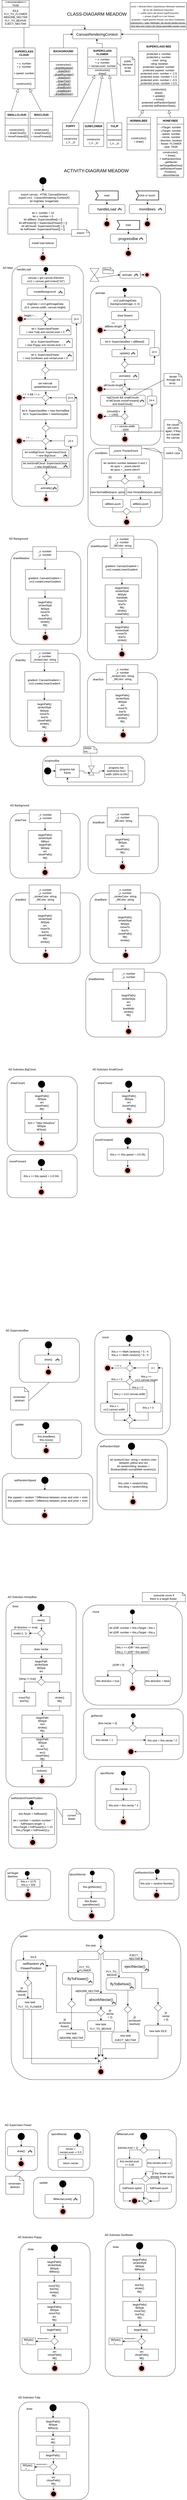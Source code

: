 <mxfile version="14.8.0" type="device"><diagram id="1zwe7hqvyDYjaLJ3sT8A" name="Page-1"><mxGraphModel dx="617" dy="562" grid="1" gridSize="10" guides="1" tooltips="1" connect="1" arrows="1" fold="1" page="1" pageScale="1" pageWidth="827" pageHeight="1169" math="0" shadow="0"><root><mxCell id="0"/><mxCell id="1" parent="0"/><mxCell id="UqYG068YQF7cq42mhsNJ-1" value="&lt;font style=&quot;font-size: 20px&quot;&gt;CLASS-DIAGARM MEADOW&lt;/font&gt;" style="text;html=1;strokeColor=none;fillColor=none;align=center;verticalAlign=middle;whiteSpace=wrap;rounded=0;" vertex="1" parent="1"><mxGeometry x="283.69" y="60" width="290" height="20" as="geometry"/></mxCell><mxCell id="UqYG068YQF7cq42mhsNJ-2" value="" style="rounded=0;whiteSpace=wrap;html=1;" vertex="1" parent="1"><mxGeometry x="562.45" y="556" width="103.75" height="24.75" as="geometry"/></mxCell><mxCell id="UqYG068YQF7cq42mhsNJ-3" value="&lt;b&gt;NORMALBEE&lt;/b&gt;" style="rounded=0;whiteSpace=wrap;html=1;" vertex="1" parent="1"><mxGeometry x="562.45" y="526" width="103.75" height="30" as="geometry"/></mxCell><mxCell id="UqYG068YQF7cq42mhsNJ-4" value="constructor()&lt;br&gt;+ draw()" style="rounded=0;whiteSpace=wrap;html=1;" vertex="1" parent="1"><mxGeometry x="562.45" y="580.75" width="103.75" height="89.25" as="geometry"/></mxCell><mxCell id="UqYG068YQF7cq42mhsNJ-5" value="&lt;font style=&quot;font-size: 20px&quot;&gt;ACTIVITY-DIAGRAM MEADOW&lt;/font&gt;" style="text;html=1;strokeColor=none;fillColor=none;align=center;verticalAlign=middle;whiteSpace=wrap;rounded=0;" vertex="1" parent="1"><mxGeometry x="282.4" y="750" width="290" height="20" as="geometry"/></mxCell><mxCell id="UqYG068YQF7cq42mhsNJ-6" style="edgeStyle=orthogonalEdgeStyle;rounded=0;orthogonalLoop=1;jettySize=auto;html=1;exitX=0.5;exitY=1;exitDx=0;exitDy=0;exitPerimeter=0;entryX=0.5;entryY=0;entryDx=0;entryDy=0;fontSize=16;" edge="1" parent="1" source="UqYG068YQF7cq42mhsNJ-7" target="UqYG068YQF7cq42mhsNJ-9"><mxGeometry relative="1" as="geometry"/></mxCell><mxCell id="UqYG068YQF7cq42mhsNJ-7" value="load" style="html=1;shape=mxgraph.sysml.accEvent;strokeWidth=2;whiteSpace=wrap;align=center;" vertex="1" parent="1"><mxGeometry x="423.4" y="850" width="100" height="40" as="geometry"/></mxCell><mxCell id="UqYG068YQF7cq42mhsNJ-8" style="edgeStyle=orthogonalEdgeStyle;rounded=0;orthogonalLoop=1;jettySize=auto;html=1;exitX=0.5;exitY=1;exitDx=0;exitDy=0;entryX=0.5;entryY=0;entryDx=0;entryDy=0;" edge="1" parent="1" source="UqYG068YQF7cq42mhsNJ-9" target="UqYG068YQF7cq42mhsNJ-206"><mxGeometry relative="1" as="geometry"/></mxCell><mxCell id="UqYG068YQF7cq42mhsNJ-9" value="handleLoad" style="rounded=1;whiteSpace=wrap;html=1;fontSize=16;" vertex="1" parent="1"><mxGeometry x="393.4" y="910" width="160" height="40" as="geometry"/></mxCell><mxCell id="UqYG068YQF7cq42mhsNJ-10" value="" style="ellipse;whiteSpace=wrap;html=1;aspect=fixed;fillColor=#000000;" vertex="1" parent="1"><mxGeometry x="175.65" y="790" width="30" height="30" as="geometry"/></mxCell><mxCell id="UqYG068YQF7cq42mhsNJ-11" value="export canvas : HTML CanvasElement&lt;br&gt;export crc2 : CanavsRendering Context2D&lt;br&gt;let imgData: ImageData" style="rounded=0;whiteSpace=wrap;html=1;" vertex="1" parent="1"><mxGeometry x="40.65" y="850" width="310" height="60" as="geometry"/></mxCell><mxCell id="UqYG068YQF7cq42mhsNJ-12" value="install load listener" style="rounded=1;whiteSpace=wrap;html=1;" vertex="1" parent="1"><mxGeometry x="130.65" y="1060" width="120" height="40" as="geometry"/></mxCell><mxCell id="UqYG068YQF7cq42mhsNJ-13" value="" style="ellipse;html=1;shape=endState;fillColor=#000000;strokeColor=#ff0000;" vertex="1" parent="1"><mxGeometry x="175.65" y="1130" width="30" height="30" as="geometry"/></mxCell><mxCell id="UqYG068YQF7cq42mhsNJ-14" value="" style="endArrow=classic;html=1;exitX=0.5;exitY=1;exitDx=0;exitDy=0;" edge="1" parent="1" source="UqYG068YQF7cq42mhsNJ-10"><mxGeometry width="50" height="50" relative="1" as="geometry"><mxPoint x="200.65" y="1000" as="sourcePoint"/><mxPoint x="190.65" y="850" as="targetPoint"/></mxGeometry></mxCell><mxCell id="UqYG068YQF7cq42mhsNJ-15" value="" style="endArrow=classic;html=1;exitX=0.484;exitY=1.002;exitDx=0;exitDy=0;exitPerimeter=0;entryX=0.5;entryY=0;entryDx=0;entryDy=0;" edge="1" parent="1" source="UqYG068YQF7cq42mhsNJ-11" target="UqYG068YQF7cq42mhsNJ-17"><mxGeometry width="50" height="50" relative="1" as="geometry"><mxPoint x="191.65" y="910" as="sourcePoint"/><mxPoint x="250.65" y="950" as="targetPoint"/></mxGeometry></mxCell><mxCell id="UqYG068YQF7cq42mhsNJ-16" value="" style="endArrow=classic;html=1;exitX=0.5;exitY=1;exitDx=0;exitDy=0;entryX=0.5;entryY=0;entryDx=0;entryDy=0;" edge="1" parent="1" source="UqYG068YQF7cq42mhsNJ-12" target="UqYG068YQF7cq42mhsNJ-13"><mxGeometry width="50" height="50" relative="1" as="geometry"><mxPoint x="190.65" y="955" as="sourcePoint"/><mxPoint x="240.65" y="905" as="targetPoint"/></mxGeometry></mxCell><mxCell id="UqYG068YQF7cq42mhsNJ-17" value="let n: number = 10&lt;br&gt;let u: number = 5&lt;br&gt;let allBees: SuperclassBee[] = []&lt;br&gt;let allFlowers[] = SuperclassFlower[] = []&lt;br&gt;let allClouds: SuperclassCloud[] = []&lt;br&gt;let fullFlower: SuperclassFlower[] = []&amp;nbsp;" style="rounded=0;whiteSpace=wrap;html=1;" vertex="1" parent="1"><mxGeometry x="35.65" y="925" width="310" height="115" as="geometry"/></mxCell><mxCell id="UqYG068YQF7cq42mhsNJ-18" value="" style="endArrow=classic;html=1;exitX=0.5;exitY=1;exitDx=0;exitDy=0;" edge="1" parent="1" source="UqYG068YQF7cq42mhsNJ-17" target="UqYG068YQF7cq42mhsNJ-12"><mxGeometry width="50" height="50" relative="1" as="geometry"><mxPoint x="300.65" y="1195" as="sourcePoint"/><mxPoint x="350.65" y="1145" as="targetPoint"/></mxGeometry></mxCell><mxCell id="UqYG068YQF7cq42mhsNJ-19" value="" style="rounded=1;whiteSpace=wrap;html=1;fillColor=#FFFFFF;" vertex="1" parent="1"><mxGeometry x="54.18" y="1179" width="315" height="1060" as="geometry"/></mxCell><mxCell id="UqYG068YQF7cq42mhsNJ-20" value="handleLoad" style="text;html=1;strokeColor=none;fillColor=none;align=center;verticalAlign=middle;whiteSpace=wrap;rounded=0;" vertex="1" parent="1"><mxGeometry x="86.26" y="1186" width="40" height="20" as="geometry"/></mxCell><mxCell id="UqYG068YQF7cq42mhsNJ-21" value="" style="ellipse;whiteSpace=wrap;html=1;aspect=fixed;fillColor=#000000;" vertex="1" parent="1"><mxGeometry x="193.51" y="1186" width="20" height="20" as="geometry"/></mxCell><mxCell id="UqYG068YQF7cq42mhsNJ-22" style="edgeStyle=orthogonalEdgeStyle;rounded=0;orthogonalLoop=1;jettySize=auto;html=1;exitX=0.5;exitY=1;exitDx=0;exitDy=0;entryX=0.5;entryY=0;entryDx=0;entryDy=0;" edge="1" parent="1" source="UqYG068YQF7cq42mhsNJ-23" target="UqYG068YQF7cq42mhsNJ-465"><mxGeometry relative="1" as="geometry"/></mxCell><mxCell id="UqYG068YQF7cq42mhsNJ-23" value="createBackground&amp;nbsp; &amp;nbsp;" style="rounded=1;whiteSpace=wrap;html=1;fillColor=#FFFFFF;" vertex="1" parent="1"><mxGeometry x="121.01" y="1277.5" width="165" height="33" as="geometry"/></mxCell><mxCell id="UqYG068YQF7cq42mhsNJ-24" style="edgeStyle=orthogonalEdgeStyle;rounded=0;orthogonalLoop=1;jettySize=auto;html=1;exitX=0.5;exitY=1;exitDx=0;exitDy=0;entryX=0.5;entryY=0;entryDx=0;entryDy=0;" edge="1" parent="1" source="UqYG068YQF7cq42mhsNJ-25" target="UqYG068YQF7cq42mhsNJ-92"><mxGeometry relative="1" as="geometry"/></mxCell><mxCell id="UqYG068YQF7cq42mhsNJ-25" value="let t: SuperclassFlower&lt;br&gt;= new Tulip and nectarLevel = 0" style="rounded=1;whiteSpace=wrap;html=1;fillColor=#FFFFFF;arcSize=0;" vertex="1" parent="1"><mxGeometry x="88.23" y="1444" width="226.21" height="40" as="geometry"/></mxCell><mxCell id="UqYG068YQF7cq42mhsNJ-26" value="" style="endArrow=classic;html=1;exitX=0.5;exitY=1;exitDx=0;exitDy=0;entryX=0.5;entryY=0;entryDx=0;entryDy=0;" edge="1" parent="1" source="UqYG068YQF7cq42mhsNJ-28" target="UqYG068YQF7cq42mhsNJ-23"><mxGeometry width="50" height="50" relative="1" as="geometry"><mxPoint x="204.18" y="1326" as="sourcePoint"/><mxPoint x="204.18" y="1376" as="targetPoint"/></mxGeometry></mxCell><mxCell id="UqYG068YQF7cq42mhsNJ-27" value="" style="endArrow=classic;html=1;exitX=0.5;exitY=1;exitDx=0;exitDy=0;entryX=0.5;entryY=0;entryDx=0;entryDy=0;" edge="1" parent="1" source="UqYG068YQF7cq42mhsNJ-21" target="UqYG068YQF7cq42mhsNJ-28"><mxGeometry width="50" height="50" relative="1" as="geometry"><mxPoint x="154.18" y="1426" as="sourcePoint"/><mxPoint x="204.18" y="1286" as="targetPoint"/></mxGeometry></mxCell><mxCell id="UqYG068YQF7cq42mhsNJ-28" value="canvas = get canvas-Element&lt;br&gt;crc2 = canvas.getContext(&quot;2d&quot;)" style="rounded=1;whiteSpace=wrap;html=1;" vertex="1" parent="1"><mxGeometry x="97.26" y="1220" width="212.5" height="40" as="geometry"/></mxCell><mxCell id="UqYG068YQF7cq42mhsNJ-29" style="edgeStyle=orthogonalEdgeStyle;rounded=0;orthogonalLoop=1;jettySize=auto;html=1;exitX=1;exitY=0.5;exitDx=0;exitDy=0;entryX=0;entryY=0.5;entryDx=0;entryDy=0;" edge="1" parent="1" source="UqYG068YQF7cq42mhsNJ-30" target="UqYG068YQF7cq42mhsNJ-31"><mxGeometry relative="1" as="geometry"/></mxCell><mxCell id="UqYG068YQF7cq42mhsNJ-30" value="animate &amp;nbsp; &amp;nbsp; &amp;nbsp; &amp;nbsp;" style="rounded=1;whiteSpace=wrap;html=1;fillColor=#FFFFFF;" vertex="1" parent="1"><mxGeometry x="531.33" y="1204.5" width="90" height="30" as="geometry"/></mxCell><mxCell id="UqYG068YQF7cq42mhsNJ-31" value="" style="ellipse;html=1;shape=endState;fillColor=#000000;strokeColor=#ff0000;" vertex="1" parent="1"><mxGeometry x="639.29" y="1208" width="23" height="23" as="geometry"/></mxCell><mxCell id="UqYG068YQF7cq42mhsNJ-32" value="" style="triangle;whiteSpace=wrap;html=1;fillColor=#FFFFFF;rotation=90;" vertex="1" parent="1"><mxGeometry x="403.71" y="1186" width="30" height="40" as="geometry"/></mxCell><mxCell id="UqYG068YQF7cq42mhsNJ-33" value="" style="triangle;whiteSpace=wrap;html=1;fillColor=#FFFFFF;rotation=-90;" vertex="1" parent="1"><mxGeometry x="403.41" y="1213.5" width="30" height="40" as="geometry"/></mxCell><mxCell id="UqYG068YQF7cq42mhsNJ-34" value="" style="endArrow=classic;html=1;exitX=0.5;exitY=1;exitDx=0;exitDy=0;entryX=0;entryY=0.5;entryDx=0;entryDy=0;" edge="1" parent="1" source="UqYG068YQF7cq42mhsNJ-33" target="UqYG068YQF7cq42mhsNJ-30"><mxGeometry width="50" height="50" relative="1" as="geometry"><mxPoint x="456.77" y="1478.5" as="sourcePoint"/><mxPoint x="500.88" y="1285.7" as="targetPoint"/></mxGeometry></mxCell><mxCell id="UqYG068YQF7cq42mhsNJ-35" value="20ms" style="shape=note;whiteSpace=wrap;html=1;size=14;verticalAlign=top;align=left;spacingTop=-6;fillColor=#FFFFFF;" vertex="1" parent="1"><mxGeometry x="455.23" y="1187.5" width="47.75" height="26" as="geometry"/></mxCell><mxCell id="UqYG068YQF7cq42mhsNJ-36" value="" style="endArrow=none;dashed=1;html=1;exitX=0.5;exitY=1;exitDx=0;exitDy=0;exitPerimeter=0;" edge="1" parent="1" source="UqYG068YQF7cq42mhsNJ-35"><mxGeometry width="50" height="50" relative="1" as="geometry"><mxPoint x="436.77" y="1508.5" as="sourcePoint"/><mxPoint x="493.43" y="1224.5" as="targetPoint"/></mxGeometry></mxCell><mxCell id="UqYG068YQF7cq42mhsNJ-37" value="" style="strokeWidth=2;html=1;shape=mxgraph.flowchart.annotation_2;align=left;labelPosition=right;pointerEvents=1;fontSize=16;rotation=90;" vertex="1" parent="1"><mxGeometry x="261.78" y="1289" width="13.26" height="13" as="geometry"/></mxCell><mxCell id="UqYG068YQF7cq42mhsNJ-38" value="" style="strokeWidth=2;html=1;shape=mxgraph.flowchart.annotation_2;align=left;labelPosition=right;pointerEvents=1;fontSize=16;rotation=90;" vertex="1" parent="1"><mxGeometry x="523.4" y="923.5" width="13.26" height="13" as="geometry"/></mxCell><mxCell id="UqYG068YQF7cq42mhsNJ-39" value="CanvasRenderingContext" style="rounded=0;whiteSpace=wrap;html=1;fontSize=16;" vertex="1" parent="1"><mxGeometry x="322.51" y="140" width="213.15" height="40" as="geometry"/></mxCell><mxCell id="UqYG068YQF7cq42mhsNJ-40" value="" style="rounded=1;whiteSpace=wrap;html=1;" vertex="1" parent="1"><mxGeometry x="401.03" y="1270" width="310" height="700" as="geometry"/></mxCell><mxCell id="UqYG068YQF7cq42mhsNJ-41" value="" style="ellipse;whiteSpace=wrap;html=1;aspect=fixed;fillColor=#000000;" vertex="1" parent="1"><mxGeometry x="544.23" y="1277.5" width="16.5" height="16.5" as="geometry"/></mxCell><mxCell id="UqYG068YQF7cq42mhsNJ-42" value="animate" style="text;html=1;strokeColor=none;fillColor=none;align=center;verticalAlign=middle;whiteSpace=wrap;rounded=0;" vertex="1" parent="1"><mxGeometry x="423.63" y="1290.25" width="40" height="20" as="geometry"/></mxCell><mxCell id="UqYG068YQF7cq42mhsNJ-43" style="edgeStyle=orthogonalEdgeStyle;rounded=0;orthogonalLoop=1;jettySize=auto;html=1;exitX=0.5;exitY=1;exitDx=0;exitDy=0;entryX=0.5;entryY=0;entryDx=0;entryDy=0;" edge="1" parent="1" source="UqYG068YQF7cq42mhsNJ-44" target="UqYG068YQF7cq42mhsNJ-469"><mxGeometry relative="1" as="geometry"/></mxCell><mxCell id="UqYG068YQF7cq42mhsNJ-44" value="crc2.putImageData (backgroundImage, 0, 0)" style="rounded=1;whiteSpace=wrap;html=1;fillColor=#FFFFFF;" vertex="1" parent="1"><mxGeometry x="477.95" y="1317.85" width="150" height="44" as="geometry"/></mxCell><mxCell id="UqYG068YQF7cq42mhsNJ-45" value="" style="endArrow=classic;html=1;exitX=0.5;exitY=1;exitDx=0;exitDy=0;entryX=0.5;entryY=0;entryDx=0;entryDy=0;" edge="1" parent="1" source="UqYG068YQF7cq42mhsNJ-41" target="UqYG068YQF7cq42mhsNJ-44"><mxGeometry width="50" height="50" relative="1" as="geometry"><mxPoint x="521.7" y="1509.35" as="sourcePoint"/><mxPoint x="571.7" y="1459.35" as="targetPoint"/></mxGeometry></mxCell><mxCell id="UqYG068YQF7cq42mhsNJ-46" value="" style="ellipse;html=1;shape=endState;fillColor=#000000;strokeColor=#ff0000;" vertex="1" parent="1"><mxGeometry x="538.04" y="1928" width="30" height="30" as="geometry"/></mxCell><mxCell id="UqYG068YQF7cq42mhsNJ-47" value="" style="strokeWidth=2;html=1;shape=mxgraph.flowchart.annotation_2;align=left;labelPosition=right;pointerEvents=1;fontSize=16;rotation=90;" vertex="1" parent="1"><mxGeometry x="596.33" y="1213" width="13.26" height="13" as="geometry"/></mxCell><mxCell id="UqYG068YQF7cq42mhsNJ-48" style="edgeStyle=orthogonalEdgeStyle;rounded=0;orthogonalLoop=1;jettySize=auto;html=1;exitX=0.5;exitY=1;exitDx=0;exitDy=0;entryX=0.5;entryY=0;entryDx=0;entryDy=0;" edge="1" parent="1" source="UqYG068YQF7cq42mhsNJ-71" target="UqYG068YQF7cq42mhsNJ-46"><mxGeometry relative="1" as="geometry"><mxPoint x="553.04" y="1959.5" as="sourcePoint"/><mxPoint x="553.04" y="1944" as="targetPoint"/></mxGeometry></mxCell><mxCell id="UqYG068YQF7cq42mhsNJ-49" style="edgeStyle=orthogonalEdgeStyle;rounded=0;orthogonalLoop=1;jettySize=auto;html=1;exitX=0.5;exitY=1;exitDx=0;exitDy=0;" edge="1" parent="1" target="UqYG068YQF7cq42mhsNJ-51"><mxGeometry relative="1" as="geometry"><mxPoint x="552.55" y="1629" as="sourcePoint"/></mxGeometry></mxCell><mxCell id="UqYG068YQF7cq42mhsNJ-50" style="edgeStyle=orthogonalEdgeStyle;rounded=0;orthogonalLoop=1;jettySize=auto;html=1;exitX=0.5;exitY=1;exitDx=0;exitDy=0;entryX=0.5;entryY=0;entryDx=0;entryDy=0;" edge="1" parent="1" source="UqYG068YQF7cq42mhsNJ-51" target="UqYG068YQF7cq42mhsNJ-59"><mxGeometry relative="1" as="geometry"/></mxCell><mxCell id="UqYG068YQF7cq42mhsNJ-51" value="animate()" style="rounded=1;whiteSpace=wrap;html=1;fillColor=#FFFFFF;" vertex="1" parent="1"><mxGeometry x="490.88" y="1650" width="123.33" height="30" as="geometry"/></mxCell><mxCell id="UqYG068YQF7cq42mhsNJ-52" value="" style="strokeWidth=2;html=1;shape=mxgraph.flowchart.annotation_2;align=left;labelPosition=right;pointerEvents=1;fontSize=16;rotation=90;" vertex="1" parent="1"><mxGeometry x="592.43" y="1658.5" width="13.26" height="13" as="geometry"/></mxCell><mxCell id="UqYG068YQF7cq42mhsNJ-53" style="edgeStyle=orthogonalEdgeStyle;rounded=0;orthogonalLoop=1;jettySize=auto;html=1;exitX=0.5;exitY=1;exitDx=0;exitDy=0;exitPerimeter=0;entryX=0.5;entryY=0;entryDx=0;entryDy=0;fontSize=16;" edge="1" parent="1" source="UqYG068YQF7cq42mhsNJ-54" target="UqYG068YQF7cq42mhsNJ-56"><mxGeometry relative="1" as="geometry"/></mxCell><mxCell id="UqYG068YQF7cq42mhsNJ-54" value="click or touch" style="html=1;shape=mxgraph.sysml.accEvent;strokeWidth=2;whiteSpace=wrap;align=center;" vertex="1" parent="1"><mxGeometry x="602.4" y="850" width="100" height="40" as="geometry"/></mxCell><mxCell id="UqYG068YQF7cq42mhsNJ-55" style="edgeStyle=orthogonalEdgeStyle;rounded=0;orthogonalLoop=1;jettySize=auto;html=1;exitX=0.5;exitY=1;exitDx=0;exitDy=0;entryX=0.5;entryY=0;entryDx=0;entryDy=0;" edge="1" parent="1" source="UqYG068YQF7cq42mhsNJ-56" target="UqYG068YQF7cq42mhsNJ-205"><mxGeometry relative="1" as="geometry"/></mxCell><mxCell id="UqYG068YQF7cq42mhsNJ-56" value="moreBees" style="rounded=1;whiteSpace=wrap;html=1;fontSize=16;" vertex="1" parent="1"><mxGeometry x="572.4" y="910" width="160" height="40" as="geometry"/></mxCell><mxCell id="UqYG068YQF7cq42mhsNJ-57" value="" style="strokeWidth=2;html=1;shape=mxgraph.flowchart.annotation_2;align=left;labelPosition=right;pointerEvents=1;fontSize=16;rotation=90;" vertex="1" parent="1"><mxGeometry x="702.4" y="923.5" width="13.26" height="13" as="geometry"/></mxCell><mxCell id="UqYG068YQF7cq42mhsNJ-58" style="edgeStyle=orthogonalEdgeStyle;rounded=0;orthogonalLoop=1;jettySize=auto;html=1;exitX=0.5;exitY=1;exitDx=0;exitDy=0;entryX=0.542;entryY=0.009;entryDx=0;entryDy=0;entryPerimeter=0;" edge="1" parent="1" source="UqYG068YQF7cq42mhsNJ-59" target="UqYG068YQF7cq42mhsNJ-64"><mxGeometry relative="1" as="geometry"/></mxCell><mxCell id="UqYG068YQF7cq42mhsNJ-59" value="" style="rhombus;whiteSpace=wrap;html=1;fillColor=#FFFFFF;" vertex="1" parent="1"><mxGeometry x="537.55" y="1708" width="30" height="30" as="geometry"/></mxCell><mxCell id="UqYG068YQF7cq42mhsNJ-60" style="edgeStyle=orthogonalEdgeStyle;rounded=0;orthogonalLoop=1;jettySize=auto;html=1;exitX=0;exitY=0.5;exitDx=0;exitDy=0;" edge="1" parent="1" target="UqYG068YQF7cq42mhsNJ-62"><mxGeometry relative="1" as="geometry"><mxPoint x="537.55" y="1723" as="sourcePoint"/></mxGeometry></mxCell><mxCell id="UqYG068YQF7cq42mhsNJ-61" value="&amp;gt;=&lt;br&gt;allClouds.lenght" style="text;html=1;strokeColor=none;fillColor=none;align=center;verticalAlign=middle;whiteSpace=wrap;rounded=0;" vertex="1" parent="1"><mxGeometry x="478.39" y="1688" width="47.08" height="20" as="geometry"/></mxCell><mxCell id="UqYG068YQF7cq42mhsNJ-62" value="" style="ellipse;html=1;shape=endState;fillColor=#000000;strokeColor=#ff0000;" vertex="1" parent="1"><mxGeometry x="427.72" y="1708" width="30" height="30" as="geometry"/></mxCell><mxCell id="UqYG068YQF7cq42mhsNJ-63" style="edgeStyle=orthogonalEdgeStyle;rounded=0;orthogonalLoop=1;jettySize=auto;html=1;exitX=0.5;exitY=1;exitDx=0;exitDy=0;entryX=0.5;entryY=0;entryDx=0;entryDy=0;" edge="1" parent="1" source="UqYG068YQF7cq42mhsNJ-64" target="UqYG068YQF7cq42mhsNJ-66"><mxGeometry relative="1" as="geometry"/></mxCell><mxCell id="UqYG068YQF7cq42mhsNJ-64" value="bigClouds &amp;amp;&amp;amp; smallClouds&lt;br&gt;of allClouds moveForward()&lt;br&gt;and drawCloud()&amp;nbsp;" style="rounded=1;whiteSpace=wrap;html=1;fillColor=#FFFFFF;" vertex="1" parent="1"><mxGeometry x="444.77" y="1750" width="198.35" height="48" as="geometry"/></mxCell><mxCell id="UqYG068YQF7cq42mhsNJ-65" style="edgeStyle=orthogonalEdgeStyle;rounded=0;orthogonalLoop=1;jettySize=auto;html=1;exitX=0.5;exitY=1;exitDx=0;exitDy=0;entryX=0.5;entryY=0;entryDx=0;entryDy=0;" edge="1" parent="1" source="UqYG068YQF7cq42mhsNJ-66" target="UqYG068YQF7cq42mhsNJ-71"><mxGeometry relative="1" as="geometry"/></mxCell><mxCell id="UqYG068YQF7cq42mhsNJ-66" value="" style="rhombus;whiteSpace=wrap;html=1;fillColor=#FFFFFF;" vertex="1" parent="1"><mxGeometry x="537.55" y="1828" width="30" height="30" as="geometry"/></mxCell><mxCell id="UqYG068YQF7cq42mhsNJ-67" style="edgeStyle=orthogonalEdgeStyle;rounded=0;orthogonalLoop=1;jettySize=auto;html=1;exitX=0;exitY=0.5;exitDx=0;exitDy=0;" edge="1" parent="1" target="UqYG068YQF7cq42mhsNJ-69"><mxGeometry relative="1" as="geometry"><mxPoint x="538.8" y="1843" as="sourcePoint"/></mxGeometry></mxCell><mxCell id="UqYG068YQF7cq42mhsNJ-68" value="[clouds[i].x &amp;lt; 1300]" style="text;html=1;strokeColor=none;fillColor=none;align=center;verticalAlign=middle;whiteSpace=wrap;rounded=0;" vertex="1" parent="1"><mxGeometry x="471.89" y="1818" width="62.08" height="20" as="geometry"/></mxCell><mxCell id="UqYG068YQF7cq42mhsNJ-69" value="" style="ellipse;html=1;shape=endState;fillColor=#000000;strokeColor=#ff0000;" vertex="1" parent="1"><mxGeometry x="428.97" y="1828" width="30" height="30" as="geometry"/></mxCell><mxCell id="UqYG068YQF7cq42mhsNJ-70" style="edgeStyle=orthogonalEdgeStyle;rounded=0;orthogonalLoop=1;jettySize=auto;html=1;exitX=1;exitY=0.5;exitDx=0;exitDy=0;entryX=0.5;entryY=1;entryDx=0;entryDy=0;" edge="1" parent="1" source="UqYG068YQF7cq42mhsNJ-71" target="UqYG068YQF7cq42mhsNJ-73"><mxGeometry relative="1" as="geometry"/></mxCell><mxCell id="UqYG068YQF7cq42mhsNJ-71" value="x = canvas.width&lt;br&gt;- 2000" style="rounded=1;whiteSpace=wrap;html=1;fillColor=#FFFFFF;" vertex="1" parent="1"><mxGeometry x="491.38" y="1879" width="123.33" height="30" as="geometry"/></mxCell><mxCell id="UqYG068YQF7cq42mhsNJ-72" style="edgeStyle=orthogonalEdgeStyle;rounded=0;orthogonalLoop=1;jettySize=auto;html=1;exitX=0.5;exitY=0;exitDx=0;exitDy=0;entryX=1;entryY=0.5;entryDx=0;entryDy=0;" edge="1" parent="1" source="UqYG068YQF7cq42mhsNJ-73" target="UqYG068YQF7cq42mhsNJ-59"><mxGeometry relative="1" as="geometry"/></mxCell><mxCell id="UqYG068YQF7cq42mhsNJ-73" value="i++" style="rounded=1;whiteSpace=wrap;html=1;fontSize=16;" vertex="1" parent="1"><mxGeometry x="651.72" y="1753.5" width="42" height="36" as="geometry"/></mxCell><mxCell id="UqYG068YQF7cq42mhsNJ-74" value="the clouds&lt;br&gt;will come again, if they are outside the canvas" style="shape=note;whiteSpace=wrap;html=1;backgroundOutline=1;darkOpacity=0.05;size=15;" vertex="1" parent="1"><mxGeometry x="725.87" y="1858" width="80" height="100" as="geometry"/></mxCell><mxCell id="UqYG068YQF7cq42mhsNJ-75" value="" style="endArrow=none;html=1;entryX=0.75;entryY=1;entryDx=0;entryDy=0;exitX=0;exitY=0.5;exitDx=0;exitDy=0;exitPerimeter=0;" edge="1" parent="1" source="UqYG068YQF7cq42mhsNJ-74" target="UqYG068YQF7cq42mhsNJ-71"><mxGeometry width="50" height="50" relative="1" as="geometry"><mxPoint x="651.72" y="2059" as="sourcePoint"/><mxPoint x="701.72" y="2009" as="targetPoint"/></mxGeometry></mxCell><mxCell id="UqYG068YQF7cq42mhsNJ-76" value="" style="rounded=1;whiteSpace=wrap;html=1;" vertex="1" parent="1"><mxGeometry x="32.48" y="4750" width="310" height="330" as="geometry"/></mxCell><mxCell id="UqYG068YQF7cq42mhsNJ-77" style="edgeStyle=orthogonalEdgeStyle;rounded=0;orthogonalLoop=1;jettySize=auto;html=1;exitX=0.5;exitY=1;exitDx=0;exitDy=0;entryX=0.5;entryY=0;entryDx=0;entryDy=0;" edge="1" parent="1" source="UqYG068YQF7cq42mhsNJ-78" target="UqYG068YQF7cq42mhsNJ-82"><mxGeometry relative="1" as="geometry"/></mxCell><mxCell id="UqYG068YQF7cq42mhsNJ-78" value="" style="ellipse;whiteSpace=wrap;html=1;aspect=fixed;fillColor=#000000;" vertex="1" parent="1"><mxGeometry x="169.56" y="4770" width="30" height="30" as="geometry"/></mxCell><mxCell id="UqYG068YQF7cq42mhsNJ-79" value="drawCloud1" style="text;html=1;strokeColor=none;fillColor=none;align=center;verticalAlign=middle;whiteSpace=wrap;rounded=0;" vertex="1" parent="1"><mxGeometry x="59.73" y="4770" width="40" height="20" as="geometry"/></mxCell><mxCell id="UqYG068YQF7cq42mhsNJ-80" style="edgeStyle=orthogonalEdgeStyle;rounded=0;orthogonalLoop=1;jettySize=auto;html=1;exitX=0.5;exitY=1;exitDx=0;exitDy=0;entryX=0.5;entryY=0;entryDx=0;entryDy=0;" edge="1" parent="1" source="UqYG068YQF7cq42mhsNJ-408" target="UqYG068YQF7cq42mhsNJ-83"><mxGeometry relative="1" as="geometry"/></mxCell><mxCell id="UqYG068YQF7cq42mhsNJ-81" style="edgeStyle=orthogonalEdgeStyle;rounded=0;orthogonalLoop=1;jettySize=auto;html=1;exitX=0.5;exitY=1;exitDx=0;exitDy=0;entryX=0.5;entryY=0;entryDx=0;entryDy=0;" edge="1" parent="1" source="UqYG068YQF7cq42mhsNJ-82" target="UqYG068YQF7cq42mhsNJ-408"><mxGeometry relative="1" as="geometry"><Array as="points"><mxPoint x="184.69" y="4910"/></Array></mxGeometry></mxCell><mxCell id="UqYG068YQF7cq42mhsNJ-82" value="&lt;span&gt;beginPath()&lt;/span&gt;&lt;br&gt;&lt;span&gt;fillStyle&lt;/span&gt;&lt;br&gt;&lt;span&gt;arc&lt;/span&gt;&lt;br&gt;&lt;span&gt;closePath()&lt;/span&gt;&lt;br&gt;&lt;span&gt;fill()&lt;/span&gt;" style="rounded=0;whiteSpace=wrap;html=1;fillColor=#FFFFFF;" vertex="1" parent="1"><mxGeometry x="112.07" y="4820" width="148.56" height="90" as="geometry"/></mxCell><mxCell id="UqYG068YQF7cq42mhsNJ-83" value="" style="ellipse;html=1;shape=endState;fillColor=#000000;strokeColor=#ff0000;" vertex="1" parent="1"><mxGeometry x="169.75" y="5030" width="30" height="30" as="geometry"/></mxCell><mxCell id="UqYG068YQF7cq42mhsNJ-84" style="edgeStyle=orthogonalEdgeStyle;rounded=0;orthogonalLoop=1;jettySize=auto;html=1;exitX=0.5;exitY=1;exitDx=0;exitDy=0;entryX=0.5;entryY=0;entryDx=0;entryDy=0;" edge="1" parent="1" source="UqYG068YQF7cq42mhsNJ-85"><mxGeometry relative="1" as="geometry"><mxPoint x="204.83" y="2196" as="targetPoint"/></mxGeometry></mxCell><mxCell id="UqYG068YQF7cq42mhsNJ-85" value="animate()" style="rounded=1;whiteSpace=wrap;html=1;fillColor=#FFFFFF;" vertex="1" parent="1"><mxGeometry x="156" y="2143.5" width="100.71" height="31.25" as="geometry"/></mxCell><mxCell id="UqYG068YQF7cq42mhsNJ-86" value="" style="strokeWidth=2;html=1;shape=mxgraph.flowchart.annotation_2;align=left;labelPosition=right;pointerEvents=1;fontSize=16;rotation=90;" vertex="1" parent="1"><mxGeometry x="236.08" y="2152.63" width="13.26" height="13" as="geometry"/></mxCell><mxCell id="UqYG068YQF7cq42mhsNJ-87" style="edgeStyle=orthogonalEdgeStyle;rounded=0;orthogonalLoop=1;jettySize=auto;html=1;exitX=0.5;exitY=1;exitDx=0;exitDy=0;entryX=0.5;entryY=0;entryDx=0;entryDy=0;" edge="1" parent="1" source="UqYG068YQF7cq42mhsNJ-89" target="UqYG068YQF7cq42mhsNJ-25"><mxGeometry relative="1" as="geometry"><mxPoint x="201.34" y="1448.83" as="targetPoint"/></mxGeometry></mxCell><mxCell id="UqYG068YQF7cq42mhsNJ-88" style="edgeStyle=orthogonalEdgeStyle;rounded=0;orthogonalLoop=1;jettySize=auto;html=1;exitX=0;exitY=0.5;exitDx=0;exitDy=0;entryX=1;entryY=0.5;entryDx=0;entryDy=0;" edge="1" parent="1" source="UqYG068YQF7cq42mhsNJ-89"><mxGeometry relative="1" as="geometry"><mxPoint x="105.34" y="1414.33" as="targetPoint"/></mxGeometry></mxCell><mxCell id="UqYG068YQF7cq42mhsNJ-89" value="" style="rhombus;whiteSpace=wrap;html=1;" vertex="1" parent="1"><mxGeometry x="184.59" y="1398.83" width="33.5" height="31" as="geometry"/></mxCell><mxCell id="UqYG068YQF7cq42mhsNJ-90" value="height &amp;gt; ..." style="text;html=1;strokeColor=none;fillColor=none;align=center;verticalAlign=middle;whiteSpace=wrap;rounded=0;" vertex="1" parent="1"><mxGeometry x="101.34" y="1388.83" width="68.5" height="20" as="geometry"/></mxCell><mxCell id="UqYG068YQF7cq42mhsNJ-91" style="edgeStyle=orthogonalEdgeStyle;rounded=0;orthogonalLoop=1;jettySize=auto;html=1;exitX=0.5;exitY=1;exitDx=0;exitDy=0;entryX=0.5;entryY=0;entryDx=0;entryDy=0;" edge="1" parent="1" source="UqYG068YQF7cq42mhsNJ-92" target="UqYG068YQF7cq42mhsNJ-96"><mxGeometry relative="1" as="geometry"/></mxCell><mxCell id="UqYG068YQF7cq42mhsNJ-92" value="let p: SuperclassFlower&lt;br&gt;= new Poppy&amp;nbsp;and nectarLevel = 0" style="rounded=1;whiteSpace=wrap;html=1;fillColor=#FFFFFF;arcSize=0;" vertex="1" parent="1"><mxGeometry x="79.84" y="1500.5" width="240.66" height="40" as="geometry"/></mxCell><mxCell id="UqYG068YQF7cq42mhsNJ-93" value="" style="strokeWidth=2;html=1;shape=mxgraph.flowchart.annotation_2;align=left;labelPosition=right;pointerEvents=1;fontSize=16;rotation=90;" vertex="1" parent="1"><mxGeometry x="296.58" y="1507.25" width="13.26" height="13" as="geometry"/></mxCell><mxCell id="UqYG068YQF7cq42mhsNJ-94" value="" style="strokeWidth=2;html=1;shape=mxgraph.flowchart.annotation_2;align=left;labelPosition=right;pointerEvents=1;fontSize=16;rotation=90;" vertex="1" parent="1"><mxGeometry x="294.29" y="1457.18" width="13.26" height="13" as="geometry"/></mxCell><mxCell id="UqYG068YQF7cq42mhsNJ-95" style="edgeStyle=orthogonalEdgeStyle;rounded=0;orthogonalLoop=1;jettySize=auto;html=1;exitX=0.5;exitY=1;exitDx=0;exitDy=0;entryX=0.5;entryY=0;entryDx=0;entryDy=0;" edge="1" parent="1" source="UqYG068YQF7cq42mhsNJ-96" target="UqYG068YQF7cq42mhsNJ-110"><mxGeometry relative="1" as="geometry"/></mxCell><mxCell id="UqYG068YQF7cq42mhsNJ-96" value="let s: SuperclassFlower&lt;br&gt;= new Sunflower&amp;nbsp;and nectarLevel = 0" style="rounded=1;whiteSpace=wrap;html=1;fillColor=#FFFFFF;arcSize=0;" vertex="1" parent="1"><mxGeometry x="78.17" y="1559" width="246.27" height="40" as="geometry"/></mxCell><mxCell id="UqYG068YQF7cq42mhsNJ-97" value="" style="strokeWidth=2;html=1;shape=mxgraph.flowchart.annotation_2;align=left;labelPosition=right;pointerEvents=1;fontSize=16;rotation=90;" vertex="1" parent="1"><mxGeometry x="302.05" y="1567.5" width="13.26" height="13" as="geometry"/></mxCell><mxCell id="UqYG068YQF7cq42mhsNJ-98" style="edgeStyle=orthogonalEdgeStyle;rounded=0;orthogonalLoop=1;jettySize=auto;html=1;exitX=0;exitY=0.5;exitDx=0;exitDy=0;entryX=1;entryY=0.5;entryDx=0;entryDy=0;" edge="1" parent="1" source="UqYG068YQF7cq42mhsNJ-99" target="UqYG068YQF7cq42mhsNJ-89"><mxGeometry relative="1" as="geometry"/></mxCell><mxCell id="UqYG068YQF7cq42mhsNJ-99" value="i++" style="rounded=1;whiteSpace=wrap;html=1;fontSize=16;" vertex="1" parent="1"><mxGeometry x="318.18" y="1395.58" width="41.59" height="37.5" as="geometry"/></mxCell><mxCell id="UqYG068YQF7cq42mhsNJ-100" style="edgeStyle=orthogonalEdgeStyle;rounded=0;orthogonalLoop=1;jettySize=auto;html=1;exitX=0.5;exitY=1;exitDx=0;exitDy=0;entryX=0.5;entryY=0;entryDx=0;entryDy=0;" edge="1" parent="1" source="UqYG068YQF7cq42mhsNJ-101" target="UqYG068YQF7cq42mhsNJ-112"><mxGeometry relative="1" as="geometry"><mxPoint x="202.64" y="1867" as="targetPoint"/></mxGeometry></mxCell><mxCell id="UqYG068YQF7cq42mhsNJ-101" value="let b: SuperclassBee = new NormalBee&lt;br&gt;let h: SuperclassBee = newHoneybee" style="rounded=1;whiteSpace=wrap;html=1;fillColor=#FFFFFF;arcSize=0;" vertex="1" parent="1"><mxGeometry x="90.57" y="1792.5" width="223.5" height="65.5" as="geometry"/></mxCell><mxCell id="UqYG068YQF7cq42mhsNJ-102" style="edgeStyle=orthogonalEdgeStyle;rounded=0;orthogonalLoop=1;jettySize=auto;html=1;exitX=0.5;exitY=1;exitDx=0;exitDy=0;entryX=0.5;entryY=0;entryDx=0;entryDy=0;" edge="1" parent="1" source="UqYG068YQF7cq42mhsNJ-104" target="UqYG068YQF7cq42mhsNJ-101"><mxGeometry relative="1" as="geometry"><mxPoint x="197.42" y="1795.5" as="targetPoint"/></mxGeometry></mxCell><mxCell id="UqYG068YQF7cq42mhsNJ-103" style="edgeStyle=orthogonalEdgeStyle;rounded=0;orthogonalLoop=1;jettySize=auto;html=1;exitX=0;exitY=0.5;exitDx=0;exitDy=0;entryX=1;entryY=0.5;entryDx=0;entryDy=0;" edge="1" parent="1" source="UqYG068YQF7cq42mhsNJ-104"><mxGeometry relative="1" as="geometry"><mxPoint x="101.42" y="1761" as="targetPoint"/></mxGeometry></mxCell><mxCell id="UqYG068YQF7cq42mhsNJ-104" value="" style="rhombus;whiteSpace=wrap;html=1;" vertex="1" parent="1"><mxGeometry x="186.42" y="1745.5" width="33.5" height="31" as="geometry"/></mxCell><mxCell id="UqYG068YQF7cq42mhsNJ-105" value="i &amp;gt;&amp;nbsp; n &amp;amp;&amp;amp; i &amp;gt; u" style="text;html=1;strokeColor=none;fillColor=none;align=center;verticalAlign=middle;whiteSpace=wrap;rounded=0;" vertex="1" parent="1"><mxGeometry x="97.42" y="1735.5" width="83.58" height="20" as="geometry"/></mxCell><mxCell id="UqYG068YQF7cq42mhsNJ-106" style="edgeStyle=orthogonalEdgeStyle;rounded=0;orthogonalLoop=1;jettySize=auto;html=1;exitX=0;exitY=0.5;exitDx=0;exitDy=0;entryX=1;entryY=0.5;entryDx=0;entryDy=0;" edge="1" parent="1" source="UqYG068YQF7cq42mhsNJ-107" target="UqYG068YQF7cq42mhsNJ-104"><mxGeometry relative="1" as="geometry"/></mxCell><mxCell id="UqYG068YQF7cq42mhsNJ-107" value="i++" style="rounded=1;whiteSpace=wrap;html=1;fontSize=16;" vertex="1" parent="1"><mxGeometry x="294.86" y="1745.5" width="36.01" height="31" as="geometry"/></mxCell><mxCell id="UqYG068YQF7cq42mhsNJ-108" style="edgeStyle=orthogonalEdgeStyle;rounded=0;orthogonalLoop=1;jettySize=auto;html=1;exitX=1;exitY=0.5;exitDx=0;exitDy=0;" edge="1" parent="1" source="UqYG068YQF7cq42mhsNJ-110" target="UqYG068YQF7cq42mhsNJ-99"><mxGeometry relative="1" as="geometry"/></mxCell><mxCell id="UqYG068YQF7cq42mhsNJ-797" style="edgeStyle=orthogonalEdgeStyle;rounded=0;orthogonalLoop=1;jettySize=auto;html=1;exitX=0.5;exitY=1;exitDx=0;exitDy=0;entryX=0.5;entryY=0;entryDx=0;entryDy=0;" edge="1" parent="1" source="UqYG068YQF7cq42mhsNJ-110" target="UqYG068YQF7cq42mhsNJ-796"><mxGeometry relative="1" as="geometry"/></mxCell><mxCell id="UqYG068YQF7cq42mhsNJ-110" value="" style="rhombus;whiteSpace=wrap;html=1;" vertex="1" parent="1"><mxGeometry x="184.87" y="1623" width="33.5" height="31" as="geometry"/></mxCell><mxCell id="UqYG068YQF7cq42mhsNJ-111" style="edgeStyle=orthogonalEdgeStyle;rounded=0;orthogonalLoop=1;jettySize=auto;html=1;exitX=1;exitY=0.5;exitDx=0;exitDy=0;" edge="1" parent="1" source="UqYG068YQF7cq42mhsNJ-112"><mxGeometry relative="1" as="geometry"><mxPoint x="331" y="1761" as="targetPoint"/><Array as="points"><mxPoint x="341" y="1894"/><mxPoint x="341" y="1761"/></Array></mxGeometry></mxCell><mxCell id="UqYG068YQF7cq42mhsNJ-112" value="" style="rhombus;whiteSpace=wrap;html=1;" vertex="1" parent="1"><mxGeometry x="186.63" y="1879" width="33.5" height="31" as="geometry"/></mxCell><mxCell id="UqYG068YQF7cq42mhsNJ-113" style="edgeStyle=orthogonalEdgeStyle;rounded=0;orthogonalLoop=1;jettySize=auto;html=1;entryX=0.5;entryY=0;entryDx=0;entryDy=0;exitX=0.5;exitY=1;exitDx=0;exitDy=0;" edge="1" parent="1" source="UqYG068YQF7cq42mhsNJ-112" target="UqYG068YQF7cq42mhsNJ-119"><mxGeometry relative="1" as="geometry"><mxPoint x="204.133" y="1907" as="sourcePoint"/></mxGeometry></mxCell><mxCell id="UqYG068YQF7cq42mhsNJ-114" style="edgeStyle=orthogonalEdgeStyle;rounded=0;orthogonalLoop=1;jettySize=auto;html=1;exitX=0.5;exitY=1;exitDx=0;exitDy=0;entryX=0.5;entryY=0;entryDx=0;entryDy=0;" edge="1" parent="1" source="UqYG068YQF7cq42mhsNJ-386" target="UqYG068YQF7cq42mhsNJ-126"><mxGeometry relative="1" as="geometry"/></mxCell><mxCell id="UqYG068YQF7cq42mhsNJ-115" style="edgeStyle=orthogonalEdgeStyle;rounded=0;orthogonalLoop=1;jettySize=auto;html=1;exitX=0.5;exitY=1;exitDx=0;exitDy=0;entryX=0.5;entryY=0;entryDx=0;entryDy=0;" edge="1" parent="1" source="UqYG068YQF7cq42mhsNJ-116" target="UqYG068YQF7cq42mhsNJ-386"><mxGeometry relative="1" as="geometry"/></mxCell><mxCell id="UqYG068YQF7cq42mhsNJ-116" value="let oneBigCloud:&amp;nbsp;SuperclassCloud&amp;nbsp;&lt;br&gt;= new BigCloud" style="rounded=1;whiteSpace=wrap;html=1;fillColor=#FFFFFF;arcSize=0;" vertex="1" parent="1"><mxGeometry x="100.93" y="1990" width="204.89" height="36" as="geometry"/></mxCell><mxCell id="UqYG068YQF7cq42mhsNJ-117" style="edgeStyle=orthogonalEdgeStyle;rounded=0;orthogonalLoop=1;jettySize=auto;html=1;exitX=0.5;exitY=1;exitDx=0;exitDy=0;entryX=0.5;entryY=0;entryDx=0;entryDy=0;" edge="1" parent="1" source="UqYG068YQF7cq42mhsNJ-119" target="UqYG068YQF7cq42mhsNJ-116"><mxGeometry relative="1" as="geometry"><mxPoint x="197.63" y="1985.5" as="targetPoint"/></mxGeometry></mxCell><mxCell id="UqYG068YQF7cq42mhsNJ-118" style="edgeStyle=orthogonalEdgeStyle;rounded=0;orthogonalLoop=1;jettySize=auto;html=1;exitX=0;exitY=0.5;exitDx=0;exitDy=0;entryX=1;entryY=0.5;entryDx=0;entryDy=0;" edge="1" parent="1" source="UqYG068YQF7cq42mhsNJ-119"><mxGeometry relative="1" as="geometry"><mxPoint x="101.63" y="1951" as="targetPoint"/></mxGeometry></mxCell><mxCell id="UqYG068YQF7cq42mhsNJ-119" value="" style="rhombus;whiteSpace=wrap;html=1;" vertex="1" parent="1"><mxGeometry x="186.63" y="1935.5" width="33.5" height="31" as="geometry"/></mxCell><mxCell id="UqYG068YQF7cq42mhsNJ-120" value="i &amp;gt; &amp;nbsp;..." style="text;html=1;strokeColor=none;fillColor=none;align=center;verticalAlign=middle;whiteSpace=wrap;rounded=0;" vertex="1" parent="1"><mxGeometry x="97.63" y="1925.5" width="68.5" height="20" as="geometry"/></mxCell><mxCell id="UqYG068YQF7cq42mhsNJ-121" value="" style="strokeWidth=2;html=1;shape=mxgraph.flowchart.annotation_2;align=left;labelPosition=right;pointerEvents=1;fontSize=16;rotation=90;" vertex="1" parent="1"><mxGeometry x="283.32" y="2009" width="13.26" height="13" as="geometry"/></mxCell><mxCell id="UqYG068YQF7cq42mhsNJ-122" style="edgeStyle=orthogonalEdgeStyle;rounded=0;orthogonalLoop=1;jettySize=auto;html=1;exitX=0;exitY=0.5;exitDx=0;exitDy=0;entryX=1;entryY=0.5;entryDx=0;entryDy=0;" edge="1" parent="1" source="UqYG068YQF7cq42mhsNJ-123" target="UqYG068YQF7cq42mhsNJ-119"><mxGeometry relative="1" as="geometry"/></mxCell><mxCell id="UqYG068YQF7cq42mhsNJ-123" value="i++" style="rounded=1;whiteSpace=wrap;html=1;fontSize=16;" vertex="1" parent="1"><mxGeometry x="285.8" y="1927.5" width="57" height="47" as="geometry"/></mxCell><mxCell id="UqYG068YQF7cq42mhsNJ-124" style="edgeStyle=orthogonalEdgeStyle;rounded=0;orthogonalLoop=1;jettySize=auto;html=1;exitX=1;exitY=0.5;exitDx=0;exitDy=0;entryX=0.5;entryY=1;entryDx=0;entryDy=0;" edge="1" parent="1" source="UqYG068YQF7cq42mhsNJ-126" target="UqYG068YQF7cq42mhsNJ-123"><mxGeometry relative="1" as="geometry"/></mxCell><mxCell id="UqYG068YQF7cq42mhsNJ-125" style="edgeStyle=orthogonalEdgeStyle;rounded=0;orthogonalLoop=1;jettySize=auto;html=1;exitX=0.5;exitY=1;exitDx=0;exitDy=0;entryX=0.5;entryY=0;entryDx=0;entryDy=0;" edge="1" parent="1" source="UqYG068YQF7cq42mhsNJ-126" target="UqYG068YQF7cq42mhsNJ-85"><mxGeometry relative="1" as="geometry"/></mxCell><mxCell id="UqYG068YQF7cq42mhsNJ-126" value="" style="rhombus;whiteSpace=wrap;html=1;" vertex="1" parent="1"><mxGeometry x="189.6" y="2095.5" width="33.5" height="31" as="geometry"/></mxCell><mxCell id="UqYG068YQF7cq42mhsNJ-127" style="edgeStyle=orthogonalEdgeStyle;rounded=0;orthogonalLoop=1;jettySize=auto;html=1;exitX=0.5;exitY=0;exitDx=0;exitDy=0;entryX=0;entryY=0.5;entryDx=0;entryDy=0;" edge="1" parent="1" source="UqYG068YQF7cq42mhsNJ-128" target="UqYG068YQF7cq42mhsNJ-39"><mxGeometry relative="1" as="geometry"/></mxCell><mxCell id="UqYG068YQF7cq42mhsNJ-128" value="&lt;b&gt;BACKGROUND&lt;/b&gt;" style="rounded=0;whiteSpace=wrap;html=1;" vertex="1" parent="1"><mxGeometry x="219.31" y="220" width="124.38" height="30" as="geometry"/></mxCell><mxCell id="UqYG068YQF7cq42mhsNJ-129" value="constructor()&lt;br&gt;&lt;u&gt;- drawMeadow()&lt;br&gt;- drawSky()&lt;br&gt;- drawMountain()&lt;br&gt;- drawSun()&lt;br&gt;- drawTree()&lt;br&gt;- drawBird()&lt;br&gt;- drawBush()&lt;br&gt;- drawBank()&lt;br&gt;- drawBeehive()&lt;/u&gt;" style="rounded=0;whiteSpace=wrap;html=1;" vertex="1" parent="1"><mxGeometry x="219.31" y="280" width="125" height="155" as="geometry"/></mxCell><mxCell id="UqYG068YQF7cq42mhsNJ-130" value="" style="rounded=1;whiteSpace=wrap;html=1;" vertex="1" parent="1"><mxGeometry x="48.09" y="2437.75" width="310" height="409.5" as="geometry"/></mxCell><mxCell id="UqYG068YQF7cq42mhsNJ-131" style="edgeStyle=orthogonalEdgeStyle;rounded=0;orthogonalLoop=1;jettySize=auto;html=1;entryX=0.5;entryY=0;entryDx=0;entryDy=0;" edge="1" parent="1" source="UqYG068YQF7cq42mhsNJ-155" target="UqYG068YQF7cq42mhsNJ-137"><mxGeometry relative="1" as="geometry"><mxPoint x="200.09" y="2477.25" as="sourcePoint"/><Array as="points"><mxPoint x="200.09" y="2477.25"/><mxPoint x="200.09" y="2477.25"/></Array></mxGeometry></mxCell><mxCell id="UqYG068YQF7cq42mhsNJ-132" value="drawMeadow" style="text;html=1;strokeColor=none;fillColor=none;align=center;verticalAlign=middle;whiteSpace=wrap;rounded=0;" vertex="1" parent="1"><mxGeometry x="75.34" y="2457.75" width="40" height="20" as="geometry"/></mxCell><mxCell id="UqYG068YQF7cq42mhsNJ-133" style="edgeStyle=orthogonalEdgeStyle;rounded=0;orthogonalLoop=1;jettySize=auto;html=1;exitX=0.5;exitY=1;exitDx=0;exitDy=0;entryX=0.5;entryY=0;entryDx=0;entryDy=0;" edge="1" parent="1" source="UqYG068YQF7cq42mhsNJ-134" target="UqYG068YQF7cq42mhsNJ-135"><mxGeometry relative="1" as="geometry"/></mxCell><mxCell id="UqYG068YQF7cq42mhsNJ-134" value="&lt;span&gt;beginPath()&lt;br&gt;&lt;/span&gt;strokeStyle&lt;br&gt;&lt;span&gt;fillStyle&lt;/span&gt;&lt;br&gt;moveTo&lt;br&gt;lineTo&lt;br&gt;&lt;span&gt;closePath()&lt;br&gt;&lt;/span&gt;stroke()&lt;br&gt;&lt;span&gt;fill()&lt;/span&gt;" style="rounded=0;whiteSpace=wrap;html=1;fillColor=#FFFFFF;" vertex="1" parent="1"><mxGeometry x="125.89" y="2643.5" width="148.56" height="136.5" as="geometry"/></mxCell><mxCell id="UqYG068YQF7cq42mhsNJ-135" value="" style="ellipse;html=1;shape=endState;fillColor=#000000;strokeColor=#ff0000;" vertex="1" parent="1"><mxGeometry x="186.3" y="2802.25" width="30" height="30" as="geometry"/></mxCell><mxCell id="UqYG068YQF7cq42mhsNJ-136" style="edgeStyle=orthogonalEdgeStyle;rounded=0;orthogonalLoop=1;jettySize=auto;html=1;exitX=0.5;exitY=1;exitDx=0;exitDy=0;entryX=0.5;entryY=0;entryDx=0;entryDy=0;" edge="1" parent="1" source="UqYG068YQF7cq42mhsNJ-137" target="UqYG068YQF7cq42mhsNJ-134"><mxGeometry relative="1" as="geometry"/></mxCell><mxCell id="UqYG068YQF7cq42mhsNJ-137" value="gradient: CanvasGradient = crc2.createLinearGradient" style="rounded=0;whiteSpace=wrap;html=1;fillColor=#FFFFFF;" vertex="1" parent="1"><mxGeometry x="113.39" y="2517.75" width="173.56" height="90" as="geometry"/></mxCell><mxCell id="UqYG068YQF7cq42mhsNJ-138" value="" style="rounded=1;whiteSpace=wrap;html=1;" vertex="1" parent="1"><mxGeometry x="45.17" y="2887.25" width="310" height="409.5" as="geometry"/></mxCell><mxCell id="UqYG068YQF7cq42mhsNJ-139" style="edgeStyle=orthogonalEdgeStyle;rounded=0;orthogonalLoop=1;jettySize=auto;html=1;exitX=0.5;exitY=1;exitDx=0;exitDy=0;entryX=0.5;entryY=0;entryDx=0;entryDy=0;" edge="1" parent="1" source="UqYG068YQF7cq42mhsNJ-157" target="UqYG068YQF7cq42mhsNJ-145"><mxGeometry relative="1" as="geometry"><mxPoint x="197.25" y="2937.25" as="sourcePoint"/></mxGeometry></mxCell><mxCell id="UqYG068YQF7cq42mhsNJ-140" value="drawSky" style="text;html=1;strokeColor=none;fillColor=none;align=center;verticalAlign=middle;whiteSpace=wrap;rounded=0;" vertex="1" parent="1"><mxGeometry x="72.42" y="2907.25" width="40" height="20" as="geometry"/></mxCell><mxCell id="UqYG068YQF7cq42mhsNJ-141" style="edgeStyle=orthogonalEdgeStyle;rounded=0;orthogonalLoop=1;jettySize=auto;html=1;exitX=0.5;exitY=1;exitDx=0;exitDy=0;entryX=0.5;entryY=0;entryDx=0;entryDy=0;" edge="1" parent="1" source="UqYG068YQF7cq42mhsNJ-142" target="UqYG068YQF7cq42mhsNJ-143"><mxGeometry relative="1" as="geometry"/></mxCell><mxCell id="UqYG068YQF7cq42mhsNJ-142" value="&lt;span&gt;beginPath()&lt;br&gt;&lt;/span&gt;strokeStyle&lt;br&gt;&lt;span&gt;fillStyle&lt;/span&gt;&lt;br&gt;moveTo&lt;br&gt;lineTo&lt;br&gt;&lt;span&gt;closePath()&lt;br&gt;&lt;/span&gt;stroke()&lt;br&gt;&lt;span&gt;fill()&lt;/span&gt;" style="rounded=0;whiteSpace=wrap;html=1;fillColor=#FFFFFF;" vertex="1" parent="1"><mxGeometry x="122.97" y="3093" width="148.56" height="136.5" as="geometry"/></mxCell><mxCell id="UqYG068YQF7cq42mhsNJ-143" value="" style="ellipse;html=1;shape=endState;fillColor=#000000;strokeColor=#ff0000;" vertex="1" parent="1"><mxGeometry x="183.38" y="3251.75" width="30" height="30" as="geometry"/></mxCell><mxCell id="UqYG068YQF7cq42mhsNJ-144" style="edgeStyle=orthogonalEdgeStyle;rounded=0;orthogonalLoop=1;jettySize=auto;html=1;exitX=0.5;exitY=1;exitDx=0;exitDy=0;entryX=0.5;entryY=0;entryDx=0;entryDy=0;" edge="1" parent="1" source="UqYG068YQF7cq42mhsNJ-145" target="UqYG068YQF7cq42mhsNJ-142"><mxGeometry relative="1" as="geometry"/></mxCell><mxCell id="UqYG068YQF7cq42mhsNJ-145" value="gradient: CanvasGradient = crc2.createLinearGradient" style="rounded=0;whiteSpace=wrap;html=1;fillColor=#FFFFFF;" vertex="1" parent="1"><mxGeometry x="110.47" y="2967.25" width="173.56" height="90" as="geometry"/></mxCell><mxCell id="UqYG068YQF7cq42mhsNJ-146" value="" style="rounded=0;whiteSpace=wrap;html=1;" vertex="1" parent="1"><mxGeometry x="219.31" y="250" width="124.38" height="30" as="geometry"/></mxCell><mxCell id="UqYG068YQF7cq42mhsNJ-147" value="" style="rounded=1;whiteSpace=wrap;html=1;" vertex="1" parent="1"><mxGeometry x="387.88" y="2385" width="310" height="530" as="geometry"/></mxCell><mxCell id="UqYG068YQF7cq42mhsNJ-148" style="edgeStyle=orthogonalEdgeStyle;rounded=0;orthogonalLoop=1;jettySize=auto;html=1;exitX=0.5;exitY=1;exitDx=0;exitDy=0;entryX=0.5;entryY=0;entryDx=0;entryDy=0;" edge="1" parent="1" source="UqYG068YQF7cq42mhsNJ-156" target="UqYG068YQF7cq42mhsNJ-154"><mxGeometry relative="1" as="geometry"><mxPoint x="539.96" y="2435" as="sourcePoint"/></mxGeometry></mxCell><mxCell id="UqYG068YQF7cq42mhsNJ-149" value="drawMountain" style="text;html=1;strokeColor=none;fillColor=none;align=center;verticalAlign=middle;whiteSpace=wrap;rounded=0;" vertex="1" parent="1"><mxGeometry x="419.84" y="2405" width="40" height="20" as="geometry"/></mxCell><mxCell id="UqYG068YQF7cq42mhsNJ-150" style="edgeStyle=orthogonalEdgeStyle;rounded=0;orthogonalLoop=1;jettySize=auto;html=1;exitX=0.5;exitY=1;exitDx=0;exitDy=0;entryX=0.5;entryY=0;entryDx=0;entryDy=0;" edge="1" parent="1" source="UqYG068YQF7cq42mhsNJ-151" target="UqYG068YQF7cq42mhsNJ-159"><mxGeometry relative="1" as="geometry"/></mxCell><mxCell id="UqYG068YQF7cq42mhsNJ-151" value="&lt;span&gt;beginPath()&lt;br&gt;&lt;/span&gt;strokeStyle&lt;br&gt;&lt;span&gt;fillStyle&lt;br&gt;&lt;/span&gt;lineWidth&lt;br&gt;moveTo&lt;br&gt;lineTo&lt;br&gt;&lt;span&gt;fill()&lt;br&gt;&lt;/span&gt;stroke()&lt;br&gt;closePath()" style="rounded=0;whiteSpace=wrap;html=1;fillColor=#FFFFFF;" vertex="1" parent="1"><mxGeometry x="465.68" y="2585" width="148.56" height="142.25" as="geometry"/></mxCell><mxCell id="UqYG068YQF7cq42mhsNJ-152" value="" style="ellipse;html=1;shape=endState;fillColor=#000000;strokeColor=#ff0000;" vertex="1" parent="1"><mxGeometry x="524.96" y="2875" width="30" height="30" as="geometry"/></mxCell><mxCell id="UqYG068YQF7cq42mhsNJ-153" style="edgeStyle=orthogonalEdgeStyle;rounded=0;orthogonalLoop=1;jettySize=auto;html=1;exitX=0.5;exitY=1;exitDx=0;exitDy=0;entryX=0.5;entryY=0;entryDx=0;entryDy=0;" edge="1" parent="1" source="UqYG068YQF7cq42mhsNJ-154" target="UqYG068YQF7cq42mhsNJ-151"><mxGeometry relative="1" as="geometry"/></mxCell><mxCell id="UqYG068YQF7cq42mhsNJ-154" value="gradient: CanvasGradient = crc2.createLinearGradient" style="rounded=0;whiteSpace=wrap;html=1;fillColor=#FFFFFF;" vertex="1" parent="1"><mxGeometry x="453.18" y="2465" width="173.56" height="90" as="geometry"/></mxCell><mxCell id="UqYG068YQF7cq42mhsNJ-155" value="_x: number&lt;br&gt;_y: number" style="rounded=0;whiteSpace=wrap;html=1;" vertex="1" parent="1"><mxGeometry x="146.07" y="2417.25" width="104.62" height="55" as="geometry"/></mxCell><mxCell id="UqYG068YQF7cq42mhsNJ-156" value="_x: number&lt;br&gt;_y: number&lt;br&gt;_fillColor: string" style="rounded=0;whiteSpace=wrap;html=1;" vertex="1" parent="1"><mxGeometry x="487.65" y="2370" width="104.62" height="55" as="geometry"/></mxCell><mxCell id="UqYG068YQF7cq42mhsNJ-157" value="_x: number&lt;br&gt;_y: number&lt;br&gt;_strokeColor: string" style="rounded=0;whiteSpace=wrap;html=1;" vertex="1" parent="1"><mxGeometry x="137.25" y="2872.25" width="120" height="55" as="geometry"/></mxCell><mxCell id="UqYG068YQF7cq42mhsNJ-158" style="edgeStyle=orthogonalEdgeStyle;rounded=0;orthogonalLoop=1;jettySize=auto;html=1;exitX=0.5;exitY=1;exitDx=0;exitDy=0;entryX=0.5;entryY=0;entryDx=0;entryDy=0;" edge="1" parent="1" source="UqYG068YQF7cq42mhsNJ-159" target="UqYG068YQF7cq42mhsNJ-152"><mxGeometry relative="1" as="geometry"/></mxCell><mxCell id="UqYG068YQF7cq42mhsNJ-159" value="&lt;span&gt;beginPath()&lt;br&gt;&lt;/span&gt;strokeStyle&lt;br&gt;&lt;span&gt;moveTo&lt;/span&gt;&lt;br&gt;lineTo&lt;span&gt;&lt;br&gt;&lt;/span&gt;stroke()" style="rounded=0;whiteSpace=wrap;html=1;fillColor=#FFFFFF;" vertex="1" parent="1"><mxGeometry x="465.68" y="2755" width="148.56" height="90" as="geometry"/></mxCell><mxCell id="UqYG068YQF7cq42mhsNJ-160" value="" style="rounded=1;whiteSpace=wrap;html=1;" vertex="1" parent="1"><mxGeometry x="387.47" y="2971.75" width="310" height="310" as="geometry"/></mxCell><mxCell id="UqYG068YQF7cq42mhsNJ-161" style="edgeStyle=orthogonalEdgeStyle;rounded=0;orthogonalLoop=1;jettySize=auto;html=1;exitX=0.5;exitY=1;exitDx=0;exitDy=0;entryX=0.5;entryY=0;entryDx=0;entryDy=0;" edge="1" parent="1" target="UqYG068YQF7cq42mhsNJ-166"><mxGeometry relative="1" as="geometry"><mxPoint x="539.55" y="3021.75" as="sourcePoint"/><mxPoint x="541.34" y="3041.75" as="targetPoint"/></mxGeometry></mxCell><mxCell id="UqYG068YQF7cq42mhsNJ-162" value="drawSun" style="text;html=1;strokeColor=none;fillColor=none;align=center;verticalAlign=middle;whiteSpace=wrap;rounded=0;" vertex="1" parent="1"><mxGeometry x="414.72" y="2991.75" width="40" height="20" as="geometry"/></mxCell><mxCell id="UqYG068YQF7cq42mhsNJ-163" value="" style="ellipse;html=1;shape=endState;fillColor=#000000;strokeColor=#ff0000;" vertex="1" parent="1"><mxGeometry x="530.23" y="3231.75" width="30" height="30" as="geometry"/></mxCell><mxCell id="UqYG068YQF7cq42mhsNJ-164" value="_x: number&lt;br&gt;_y: number&lt;br&gt;_strokeColor: string&lt;br&gt;_fillColor: string" style="rounded=0;whiteSpace=wrap;html=1;" vertex="1" parent="1"><mxGeometry x="472.19" y="2936.75" width="138.1" height="85" as="geometry"/></mxCell><mxCell id="UqYG068YQF7cq42mhsNJ-165" style="edgeStyle=orthogonalEdgeStyle;rounded=0;orthogonalLoop=1;jettySize=auto;html=1;exitX=0.5;exitY=1;exitDx=0;exitDy=0;entryX=0.5;entryY=0;entryDx=0;entryDy=0;" edge="1" parent="1" source="UqYG068YQF7cq42mhsNJ-166" target="UqYG068YQF7cq42mhsNJ-163"><mxGeometry relative="1" as="geometry"/></mxCell><mxCell id="UqYG068YQF7cq42mhsNJ-166" value="&lt;span&gt;beginPath()&lt;br&gt;&lt;/span&gt;strokeStyle&lt;br&gt;&lt;span&gt;fillStyle&lt;br&gt;&lt;/span&gt;arc&lt;br&gt;moveTo&lt;br&gt;lineTo&lt;br&gt;closePath()&lt;br&gt;stroke()&lt;br&gt;fill()" style="rounded=0;whiteSpace=wrap;html=1;fillColor=#FFFFFF;" vertex="1" parent="1"><mxGeometry x="468.19" y="3046.75" width="148.56" height="165" as="geometry"/></mxCell><mxCell id="UqYG068YQF7cq42mhsNJ-167" value="" style="rounded=1;whiteSpace=wrap;html=1;" vertex="1" parent="1"><mxGeometry x="45.17" y="3592.25" width="310" height="285" as="geometry"/></mxCell><mxCell id="UqYG068YQF7cq42mhsNJ-168" style="edgeStyle=orthogonalEdgeStyle;rounded=0;orthogonalLoop=1;jettySize=auto;html=1;entryX=0.5;entryY=0;entryDx=0;entryDy=0;" edge="1" parent="1" target="UqYG068YQF7cq42mhsNJ-173"><mxGeometry relative="1" as="geometry"><mxPoint x="199.84" y="3627.25" as="sourcePoint"/><mxPoint x="199.04" y="3662.25" as="targetPoint"/><Array as="points"><mxPoint x="196.84" y="3627.25"/><mxPoint x="199.84" y="3627.25"/></Array></mxGeometry></mxCell><mxCell id="UqYG068YQF7cq42mhsNJ-169" value="drawTree" style="text;html=1;strokeColor=none;fillColor=none;align=center;verticalAlign=middle;whiteSpace=wrap;rounded=0;" vertex="1" parent="1"><mxGeometry x="72.42" y="3612.25" width="40" height="20" as="geometry"/></mxCell><mxCell id="UqYG068YQF7cq42mhsNJ-170" value="" style="ellipse;html=1;shape=endState;fillColor=#000000;strokeColor=#ff0000;" vertex="1" parent="1"><mxGeometry x="185.17" y="3837.25" width="30" height="30" as="geometry"/></mxCell><mxCell id="UqYG068YQF7cq42mhsNJ-171" value="_x: number&lt;br&gt;_y: number" style="rounded=0;whiteSpace=wrap;html=1;" vertex="1" parent="1"><mxGeometry x="130.78" y="3577.25" width="138.1" height="55" as="geometry"/></mxCell><mxCell id="UqYG068YQF7cq42mhsNJ-172" style="edgeStyle=orthogonalEdgeStyle;rounded=0;orthogonalLoop=1;jettySize=auto;html=1;exitX=0.5;exitY=1;exitDx=0;exitDy=0;entryX=0.5;entryY=0;entryDx=0;entryDy=0;" edge="1" parent="1" source="UqYG068YQF7cq42mhsNJ-173" target="UqYG068YQF7cq42mhsNJ-170"><mxGeometry relative="1" as="geometry"/></mxCell><mxCell id="UqYG068YQF7cq42mhsNJ-173" value="&lt;span&gt;beginPath()&lt;br&gt;&lt;/span&gt;strokeStyle&lt;br&gt;&lt;span&gt;fillRect&lt;br&gt;&lt;/span&gt;beginPath&lt;br&gt;fillStyle&lt;br&gt;arc&lt;br&gt;closePath()&lt;br&gt;fill()" style="rounded=0;whiteSpace=wrap;html=1;fillColor=#FFFFFF;" vertex="1" parent="1"><mxGeometry x="125.89" y="3667.25" width="148.56" height="140" as="geometry"/></mxCell><mxCell id="UqYG068YQF7cq42mhsNJ-174" value="" style="rounded=1;whiteSpace=wrap;html=1;" vertex="1" parent="1"><mxGeometry x="45.17" y="3942.25" width="310" height="310" as="geometry"/></mxCell><mxCell id="UqYG068YQF7cq42mhsNJ-175" style="edgeStyle=orthogonalEdgeStyle;rounded=0;orthogonalLoop=1;jettySize=auto;html=1;exitX=0.5;exitY=1;exitDx=0;exitDy=0;entryX=0.5;entryY=0;entryDx=0;entryDy=0;" edge="1" parent="1" target="UqYG068YQF7cq42mhsNJ-180"><mxGeometry relative="1" as="geometry"><mxPoint x="197.25" y="3992.25" as="sourcePoint"/><mxPoint x="199.04" y="4012.25" as="targetPoint"/></mxGeometry></mxCell><mxCell id="UqYG068YQF7cq42mhsNJ-176" value="drawBird" style="text;html=1;strokeColor=none;fillColor=none;align=center;verticalAlign=middle;whiteSpace=wrap;rounded=0;" vertex="1" parent="1"><mxGeometry x="72.42" y="3962.25" width="40" height="20" as="geometry"/></mxCell><mxCell id="UqYG068YQF7cq42mhsNJ-177" value="" style="ellipse;html=1;shape=endState;fillColor=#000000;strokeColor=#ff0000;" vertex="1" parent="1"><mxGeometry x="187.93" y="4202.25" width="30" height="30" as="geometry"/></mxCell><mxCell id="UqYG068YQF7cq42mhsNJ-178" value="_x: number&lt;br&gt;_y: number&lt;br&gt;_strokeColor: string&lt;br&gt;_fillColor: string" style="rounded=0;whiteSpace=wrap;html=1;" vertex="1" parent="1"><mxGeometry x="129.89" y="3907.25" width="138.1" height="85" as="geometry"/></mxCell><mxCell id="UqYG068YQF7cq42mhsNJ-179" style="edgeStyle=orthogonalEdgeStyle;rounded=0;orthogonalLoop=1;jettySize=auto;html=1;exitX=0.5;exitY=1;exitDx=0;exitDy=0;entryX=0.5;entryY=0;entryDx=0;entryDy=0;" edge="1" parent="1" source="UqYG068YQF7cq42mhsNJ-180" target="UqYG068YQF7cq42mhsNJ-177"><mxGeometry relative="1" as="geometry"/></mxCell><mxCell id="UqYG068YQF7cq42mhsNJ-180" value="&lt;span&gt;beginPath()&lt;br&gt;&lt;/span&gt;strokeStyle&lt;br&gt;&lt;span&gt;fillStyle&lt;br&gt;&lt;/span&gt;arc&lt;br&gt;moveTo&lt;br&gt;lineTo&lt;br&gt;closePath()&lt;br&gt;fill()&lt;br&gt;stroke()" style="rounded=0;whiteSpace=wrap;html=1;fillColor=#FFFFFF;" vertex="1" parent="1"><mxGeometry x="125.89" y="4017.25" width="148.56" height="165" as="geometry"/></mxCell><mxCell id="UqYG068YQF7cq42mhsNJ-181" value="" style="rounded=1;whiteSpace=wrap;html=1;" vertex="1" parent="1"><mxGeometry x="390.23" y="3602.25" width="310" height="255" as="geometry"/></mxCell><mxCell id="UqYG068YQF7cq42mhsNJ-182" style="edgeStyle=orthogonalEdgeStyle;rounded=0;orthogonalLoop=1;jettySize=auto;html=1;exitX=0.5;exitY=1;exitDx=0;exitDy=0;entryX=0.5;entryY=0;entryDx=0;entryDy=0;" edge="1" parent="1" target="UqYG068YQF7cq42mhsNJ-187"><mxGeometry relative="1" as="geometry"><mxPoint x="542.31" y="3652.25" as="sourcePoint"/><mxPoint x="544.1" y="3672.25" as="targetPoint"/></mxGeometry></mxCell><mxCell id="UqYG068YQF7cq42mhsNJ-183" value="drawBush" style="text;html=1;strokeColor=none;fillColor=none;align=center;verticalAlign=middle;whiteSpace=wrap;rounded=0;" vertex="1" parent="1"><mxGeometry x="417.48" y="3622.25" width="40" height="20" as="geometry"/></mxCell><mxCell id="UqYG068YQF7cq42mhsNJ-184" value="" style="ellipse;html=1;shape=endState;fillColor=#000000;strokeColor=#ff0000;" vertex="1" parent="1"><mxGeometry x="527.31" y="3812.25" width="30" height="30" as="geometry"/></mxCell><mxCell id="UqYG068YQF7cq42mhsNJ-185" value="_x: number&lt;br&gt;_y: number&lt;br&gt;_fillColor: string" style="rounded=0;whiteSpace=wrap;html=1;" vertex="1" parent="1"><mxGeometry x="474.95" y="3567.25" width="138.1" height="85" as="geometry"/></mxCell><mxCell id="UqYG068YQF7cq42mhsNJ-186" style="edgeStyle=orthogonalEdgeStyle;rounded=0;orthogonalLoop=1;jettySize=auto;html=1;exitX=0.5;exitY=1;exitDx=0;exitDy=0;entryX=0.5;entryY=0;entryDx=0;entryDy=0;" edge="1" parent="1" source="UqYG068YQF7cq42mhsNJ-187" target="UqYG068YQF7cq42mhsNJ-184"><mxGeometry relative="1" as="geometry"/></mxCell><mxCell id="UqYG068YQF7cq42mhsNJ-187" value="&lt;span&gt;beginPath()&lt;/span&gt;&lt;br&gt;&lt;span&gt;fillStyle&lt;br&gt;&lt;/span&gt;arc&lt;br&gt;closePath()&lt;br&gt;fill()" style="rounded=0;whiteSpace=wrap;html=1;fillColor=#FFFFFF;" vertex="1" parent="1"><mxGeometry x="468.03" y="3687.25" width="148.56" height="95" as="geometry"/></mxCell><mxCell id="UqYG068YQF7cq42mhsNJ-188" value="" style="rounded=1;whiteSpace=wrap;html=1;" vertex="1" parent="1"><mxGeometry x="398.67" y="3942.25" width="310" height="310" as="geometry"/></mxCell><mxCell id="UqYG068YQF7cq42mhsNJ-189" style="edgeStyle=orthogonalEdgeStyle;rounded=0;orthogonalLoop=1;jettySize=auto;html=1;exitX=0.5;exitY=1;exitDx=0;exitDy=0;entryX=0.5;entryY=0;entryDx=0;entryDy=0;" edge="1" parent="1" target="UqYG068YQF7cq42mhsNJ-194"><mxGeometry relative="1" as="geometry"><mxPoint x="550.75" y="3992.25" as="sourcePoint"/><mxPoint x="552.54" y="4012.25" as="targetPoint"/></mxGeometry></mxCell><mxCell id="UqYG068YQF7cq42mhsNJ-190" value="drawBank" style="text;html=1;strokeColor=none;fillColor=none;align=center;verticalAlign=middle;whiteSpace=wrap;rounded=0;" vertex="1" parent="1"><mxGeometry x="425.92" y="3962.25" width="40" height="20" as="geometry"/></mxCell><mxCell id="UqYG068YQF7cq42mhsNJ-191" value="" style="ellipse;html=1;shape=endState;fillColor=#000000;strokeColor=#ff0000;" vertex="1" parent="1"><mxGeometry x="541.43" y="4202.25" width="30" height="30" as="geometry"/></mxCell><mxCell id="UqYG068YQF7cq42mhsNJ-192" value="_x: number&lt;br&gt;_y: number&lt;br&gt;_strokeColor: string&lt;br&gt;_fillColor: string" style="rounded=0;whiteSpace=wrap;html=1;" vertex="1" parent="1"><mxGeometry x="483.39" y="3907.25" width="138.1" height="85" as="geometry"/></mxCell><mxCell id="UqYG068YQF7cq42mhsNJ-193" style="edgeStyle=orthogonalEdgeStyle;rounded=0;orthogonalLoop=1;jettySize=auto;html=1;exitX=0.5;exitY=1;exitDx=0;exitDy=0;entryX=0.5;entryY=0;entryDx=0;entryDy=0;" edge="1" parent="1" source="UqYG068YQF7cq42mhsNJ-194" target="UqYG068YQF7cq42mhsNJ-191"><mxGeometry relative="1" as="geometry"/></mxCell><mxCell id="UqYG068YQF7cq42mhsNJ-194" value="&lt;span&gt;beginPath()&lt;br&gt;&lt;/span&gt;strokeStyle&lt;br&gt;&lt;span&gt;fillStyle&lt;/span&gt;&lt;br&gt;moveTo&lt;br&gt;lineTo&lt;br&gt;closePath()&lt;br&gt;fill()&lt;br&gt;stroke()" style="rounded=0;whiteSpace=wrap;html=1;fillColor=#FFFFFF;" vertex="1" parent="1"><mxGeometry x="479.39" y="4017.25" width="148.56" height="165" as="geometry"/></mxCell><mxCell id="UqYG068YQF7cq42mhsNJ-195" value="" style="rounded=1;whiteSpace=wrap;html=1;" vertex="1" parent="1"><mxGeometry x="380.21" y="4292.25" width="357.8" height="285" as="geometry"/></mxCell><mxCell id="UqYG068YQF7cq42mhsNJ-196" style="edgeStyle=orthogonalEdgeStyle;rounded=0;orthogonalLoop=1;jettySize=auto;html=1;entryX=0.5;entryY=0;entryDx=0;entryDy=0;" edge="1" parent="1" target="UqYG068YQF7cq42mhsNJ-201"><mxGeometry relative="1" as="geometry"><mxPoint x="568.93" y="4327.25" as="sourcePoint"/><mxPoint x="568.13" y="4362.25" as="targetPoint"/><Array as="points"><mxPoint x="565.93" y="4327.25"/><mxPoint x="568.93" y="4327.25"/></Array></mxGeometry></mxCell><mxCell id="UqYG068YQF7cq42mhsNJ-197" value="drawBeehive" style="text;html=1;strokeColor=none;fillColor=none;align=center;verticalAlign=middle;whiteSpace=wrap;rounded=0;" vertex="1" parent="1"><mxGeometry x="407.46" y="4312.25" width="40" height="20" as="geometry"/></mxCell><mxCell id="UqYG068YQF7cq42mhsNJ-198" value="" style="ellipse;html=1;shape=endState;fillColor=#000000;strokeColor=#ff0000;" vertex="1" parent="1"><mxGeometry x="554.26" y="4537.25" width="30" height="30" as="geometry"/></mxCell><mxCell id="UqYG068YQF7cq42mhsNJ-199" value="_x: number&lt;br&gt;_y: number" style="rounded=0;whiteSpace=wrap;html=1;" vertex="1" parent="1"><mxGeometry x="500.21" y="4277.25" width="138.1" height="55" as="geometry"/></mxCell><mxCell id="UqYG068YQF7cq42mhsNJ-200" style="edgeStyle=orthogonalEdgeStyle;rounded=0;orthogonalLoop=1;jettySize=auto;html=1;exitX=0.5;exitY=1;exitDx=0;exitDy=0;entryX=0.5;entryY=0;entryDx=0;entryDy=0;" edge="1" parent="1" source="UqYG068YQF7cq42mhsNJ-201" target="UqYG068YQF7cq42mhsNJ-198"><mxGeometry relative="1" as="geometry"/></mxCell><mxCell id="UqYG068YQF7cq42mhsNJ-201" value="&lt;span&gt;beginPath()&lt;br&gt;&lt;/span&gt;strokeStyle&lt;br&gt;arc&lt;br&gt;rect&lt;br&gt;lineWidth&lt;br&gt;stroke()&lt;br&gt;fill()" style="rounded=0;whiteSpace=wrap;html=1;fillColor=#FFFFFF;" vertex="1" parent="1"><mxGeometry x="494.98" y="4367.25" width="148.56" height="140" as="geometry"/></mxCell><mxCell id="UqYG068YQF7cq42mhsNJ-202" value="" style="ellipse;html=1;shape=endState;fillColor=#000000;strokeColor=#ff0000;" vertex="1" parent="1"><mxGeometry x="71.0" y="1936.5" width="30" height="30" as="geometry"/></mxCell><mxCell id="UqYG068YQF7cq42mhsNJ-203" value="" style="ellipse;html=1;shape=endState;fillColor=#000000;strokeColor=#ff0000;" vertex="1" parent="1"><mxGeometry x="71.42" y="1745.5" width="30" height="30" as="geometry"/></mxCell><mxCell id="UqYG068YQF7cq42mhsNJ-204" value="" style="ellipse;html=1;shape=endState;fillColor=#000000;strokeColor=#ff0000;" vertex="1" parent="1"><mxGeometry x="75.34" y="1399.33" width="30" height="30" as="geometry"/></mxCell><mxCell id="UqYG068YQF7cq42mhsNJ-205" value="" style="ellipse;html=1;shape=endState;fillColor=#000000;strokeColor=#ff0000;" vertex="1" parent="1"><mxGeometry x="637.4" y="980" width="30" height="30" as="geometry"/></mxCell><mxCell id="UqYG068YQF7cq42mhsNJ-206" value="" style="ellipse;html=1;shape=endState;fillColor=#000000;strokeColor=#ff0000;" vertex="1" parent="1"><mxGeometry x="458.4" y="980" width="30" height="30" as="geometry"/></mxCell><mxCell id="UqYG068YQF7cq42mhsNJ-207" value="&lt;span style=&quot;color: rgba(0 , 0 , 0 , 0) ; font-family: monospace ; font-size: 0px&quot;&gt;%3CmxGraphModel%3E%3Croot%3E%3CmxCell%20id%3D%220%22%2F%3E%3CmxCell%20id%3D%221%22%20parent%3D%220%22%2F%3E%3CmxCell%20id%3D%222%22%20value%3D%22%22%20style%3D%22shape%3Dellipse%3Bhtml%3D1%3BfillColor%3D%23000000%3BstrokeWidth%3D2%3BverticalLabelPosition%3Dbottom%3BverticalAlignment%3Dtop%3Bperimeter%3DellipsePerimeter%3B%22%20vertex%3D%221%22%20parent%3D%221%22%3E%3CmxGeometry%20x%3D%22130%22%20y%3D%22160%22%20width%3D%2240%22%20height%3D%2240%22%20as%3D%22geometry%22%2F%3E%3C%2FmxCell%3E%3C%2Froot%3E%3C%2FmxGraphModel%3E&lt;/span&gt;" style="rounded=1;whiteSpace=wrap;html=1;fontSize=16;" vertex="1" parent="1"><mxGeometry x="390.23" y="1984" width="329.43" height="344.5" as="geometry"/></mxCell><mxCell id="UqYG068YQF7cq42mhsNJ-208" style="edgeStyle=orthogonalEdgeStyle;rounded=0;orthogonalLoop=1;jettySize=auto;html=1;exitX=0;exitY=0.5;exitDx=0;exitDy=0;entryX=0.5;entryY=0;entryDx=0;entryDy=0;" edge="1" parent="1" source="UqYG068YQF7cq42mhsNJ-210" target="UqYG068YQF7cq42mhsNJ-215"><mxGeometry relative="1" as="geometry"><mxPoint x="457.2" y="2126.75" as="targetPoint"/></mxGeometry></mxCell><mxCell id="UqYG068YQF7cq42mhsNJ-209" style="edgeStyle=orthogonalEdgeStyle;rounded=0;orthogonalLoop=1;jettySize=auto;html=1;exitX=1;exitY=0.5;exitDx=0;exitDy=0;entryX=0.5;entryY=0;entryDx=0;entryDy=0;" edge="1" parent="1" source="UqYG068YQF7cq42mhsNJ-210" target="UqYG068YQF7cq42mhsNJ-218"><mxGeometry relative="1" as="geometry"/></mxCell><mxCell id="UqYG068YQF7cq42mhsNJ-210" value="" style="rhombus;whiteSpace=wrap;html=1;" vertex="1" parent="1"><mxGeometry x="536.45" y="2111.25" width="33.5" height="31" as="geometry"/></mxCell><mxCell id="UqYG068YQF7cq42mhsNJ-211" value="[0]" style="text;html=1;strokeColor=none;fillColor=none;align=center;verticalAlign=middle;whiteSpace=wrap;rounded=0;" vertex="1" parent="1"><mxGeometry x="453.2" y="2101.25" width="68.5" height="20" as="geometry"/></mxCell><mxCell id="UqYG068YQF7cq42mhsNJ-212" value="" style="ellipse;html=1;shape=endState;fillColor=#000000;strokeColor=#ff0000;" vertex="1" parent="1"><mxGeometry x="545.7" y="2293.75" width="30" height="30" as="geometry"/></mxCell><mxCell id="UqYG068YQF7cq42mhsNJ-213" style="edgeStyle=orthogonalEdgeStyle;rounded=0;orthogonalLoop=1;jettySize=auto;html=1;exitX=0.5;exitY=1;exitDx=0;exitDy=0;entryX=0;entryY=0.5;entryDx=0;entryDy=0;" edge="1" parent="1" source="UqYG068YQF7cq42mhsNJ-440" target="UqYG068YQF7cq42mhsNJ-221"><mxGeometry relative="1" as="geometry"/></mxCell><mxCell id="UqYG068YQF7cq42mhsNJ-214" style="edgeStyle=orthogonalEdgeStyle;rounded=0;orthogonalLoop=1;jettySize=auto;html=1;exitX=0.5;exitY=1;exitDx=0;exitDy=0;entryX=0.5;entryY=0;entryDx=0;entryDy=0;" edge="1" parent="1" source="UqYG068YQF7cq42mhsNJ-215" target="UqYG068YQF7cq42mhsNJ-440"><mxGeometry relative="1" as="geometry"/></mxCell><mxCell id="UqYG068YQF7cq42mhsNJ-215" value="&lt;font style=&quot;font-size: 12px&quot;&gt;new NormalBee(xpos, ypos)&lt;/font&gt;" style="rounded=1;whiteSpace=wrap;html=1;fontSize=16;arcSize=0;" vertex="1" parent="1"><mxGeometry x="401" y="2157" width="152.5" height="35" as="geometry"/></mxCell><mxCell id="UqYG068YQF7cq42mhsNJ-216" style="edgeStyle=orthogonalEdgeStyle;rounded=0;orthogonalLoop=1;jettySize=auto;html=1;exitX=0.5;exitY=1;exitDx=0;exitDy=0;entryX=1;entryY=0.5;entryDx=0;entryDy=0;" edge="1" parent="1" source="UqYG068YQF7cq42mhsNJ-441" target="UqYG068YQF7cq42mhsNJ-221"><mxGeometry relative="1" as="geometry"/></mxCell><mxCell id="UqYG068YQF7cq42mhsNJ-217" style="edgeStyle=orthogonalEdgeStyle;rounded=0;orthogonalLoop=1;jettySize=auto;html=1;exitX=0.5;exitY=1;exitDx=0;exitDy=0;entryX=0.5;entryY=0;entryDx=0;entryDy=0;" edge="1" parent="1" source="UqYG068YQF7cq42mhsNJ-218" target="UqYG068YQF7cq42mhsNJ-441"><mxGeometry relative="1" as="geometry"/></mxCell><mxCell id="UqYG068YQF7cq42mhsNJ-218" value="&lt;font style=&quot;font-size: 12px&quot;&gt;new HoneyBee(xpos, ypos)&lt;/font&gt;" style="rounded=1;whiteSpace=wrap;html=1;fontSize=16;arcSize=0;" vertex="1" parent="1"><mxGeometry x="560.73" y="2157" width="152.8" height="35" as="geometry"/></mxCell><mxCell id="UqYG068YQF7cq42mhsNJ-219" value="[1]" style="text;html=1;strokeColor=none;fillColor=none;align=center;verticalAlign=middle;whiteSpace=wrap;rounded=0;" vertex="1" parent="1"><mxGeometry x="581.88" y="2101.25" width="68.5" height="20" as="geometry"/></mxCell><mxCell id="UqYG068YQF7cq42mhsNJ-220" style="edgeStyle=orthogonalEdgeStyle;rounded=0;orthogonalLoop=1;jettySize=auto;html=1;exitX=0.5;exitY=1;exitDx=0;exitDy=0;entryX=0.5;entryY=0;entryDx=0;entryDy=0;" edge="1" parent="1" source="UqYG068YQF7cq42mhsNJ-221" target="UqYG068YQF7cq42mhsNJ-212"><mxGeometry relative="1" as="geometry"/></mxCell><mxCell id="UqYG068YQF7cq42mhsNJ-221" value="" style="rhombus;whiteSpace=wrap;html=1;" vertex="1" parent="1"><mxGeometry x="543.95" y="2246.5" width="33.5" height="31" as="geometry"/></mxCell><mxCell id="UqYG068YQF7cq42mhsNJ-222" value="switch case" style="shape=note;whiteSpace=wrap;html=1;backgroundOutline=1;darkOpacity=0.05;size=15;" vertex="1" parent="1"><mxGeometry x="725.87" y="1980" width="80" height="50" as="geometry"/></mxCell><mxCell id="UqYG068YQF7cq42mhsNJ-223" value="" style="endArrow=none;html=1;entryX=0;entryY=0.5;entryDx=0;entryDy=0;entryPerimeter=0;exitX=0.75;exitY=0;exitDx=0;exitDy=0;" edge="1" parent="1" source="UqYG068YQF7cq42mhsNJ-207" target="UqYG068YQF7cq42mhsNJ-222"><mxGeometry width="50" height="50" relative="1" as="geometry"><mxPoint x="532.87" y="1097" as="sourcePoint"/><mxPoint x="384.037" y="1027" as="targetPoint"/></mxGeometry></mxCell><mxCell id="UqYG068YQF7cq42mhsNJ-224" value="" style="rounded=1;whiteSpace=wrap;html=1;" vertex="1" parent="1"><mxGeometry x="466.11" y="9876.75" width="310" height="600" as="geometry"/></mxCell><mxCell id="UqYG068YQF7cq42mhsNJ-225" style="edgeStyle=orthogonalEdgeStyle;rounded=0;orthogonalLoop=1;jettySize=auto;html=1;exitX=0.5;exitY=1;exitDx=0;exitDy=0;entryX=0.5;entryY=0;entryDx=0;entryDy=0;" edge="1" parent="1" source="UqYG068YQF7cq42mhsNJ-229" target="UqYG068YQF7cq42mhsNJ-228"><mxGeometry relative="1" as="geometry"><mxPoint x="618.19" y="9926.75" as="sourcePoint"/><mxPoint x="619.98" y="9946.75" as="targetPoint"/></mxGeometry></mxCell><mxCell id="UqYG068YQF7cq42mhsNJ-226" value="draw" style="text;html=1;strokeColor=none;fillColor=none;align=center;verticalAlign=middle;whiteSpace=wrap;rounded=0;" vertex="1" parent="1"><mxGeometry x="493.36" y="9896.75" width="40" height="20" as="geometry"/></mxCell><mxCell id="UqYG068YQF7cq42mhsNJ-227" style="edgeStyle=orthogonalEdgeStyle;rounded=0;orthogonalLoop=1;jettySize=auto;html=1;exitX=0.5;exitY=1;exitDx=0;exitDy=0;entryX=0.5;entryY=0;entryDx=0;entryDy=0;" edge="1" parent="1" source="UqYG068YQF7cq42mhsNJ-228" target="UqYG068YQF7cq42mhsNJ-233"><mxGeometry relative="1" as="geometry"/></mxCell><mxCell id="UqYG068YQF7cq42mhsNJ-228" value="&lt;span&gt;beginPath()&lt;br&gt;&lt;/span&gt;strokeStyle&lt;br&gt;&lt;span&gt;fillStyle&lt;br&gt;fillRect(&lt;/span&gt;)" style="rounded=0;whiteSpace=wrap;html=1;fillColor=#FFFFFF;" vertex="1" parent="1"><mxGeometry x="543.91" y="9946.75" width="148.56" height="75" as="geometry"/></mxCell><mxCell id="UqYG068YQF7cq42mhsNJ-229" value="" style="ellipse;whiteSpace=wrap;html=1;aspect=fixed;fillColor=#000000;" vertex="1" parent="1"><mxGeometry x="603.19" y="9886.75" width="30" height="30" as="geometry"/></mxCell><mxCell id="UqYG068YQF7cq42mhsNJ-230" style="edgeStyle=orthogonalEdgeStyle;rounded=0;orthogonalLoop=1;jettySize=auto;html=1;exitX=0.5;exitY=1;exitDx=0;exitDy=0;entryX=0.5;entryY=0;entryDx=0;entryDy=0;" edge="1" parent="1" source="UqYG068YQF7cq42mhsNJ-231"><mxGeometry relative="1" as="geometry"><mxPoint x="619.48" y="10256.75" as="targetPoint"/></mxGeometry></mxCell><mxCell id="UqYG068YQF7cq42mhsNJ-231" value="&lt;span&gt;beginPath()&lt;/span&gt;&lt;br&gt;&lt;span&gt;fillStyle&lt;br&gt;moveTo()&lt;br&gt;lineTo()&lt;/span&gt;&lt;br&gt;fill()" style="rounded=0;whiteSpace=wrap;html=1;fillColor=#FFFFFF;" vertex="1" parent="1"><mxGeometry x="543.91" y="10146.75" width="148.56" height="85" as="geometry"/></mxCell><mxCell id="UqYG068YQF7cq42mhsNJ-232" style="edgeStyle=orthogonalEdgeStyle;rounded=0;orthogonalLoop=1;jettySize=auto;html=1;exitX=0.5;exitY=1;exitDx=0;exitDy=0;" edge="1" parent="1" source="UqYG068YQF7cq42mhsNJ-233" target="UqYG068YQF7cq42mhsNJ-231"><mxGeometry relative="1" as="geometry"/></mxCell><mxCell id="UqYG068YQF7cq42mhsNJ-233" value="lineTo()&lt;br&gt;stroke()&lt;br&gt;fill()" style="rounded=0;whiteSpace=wrap;html=1;fillColor=#FFFFFF;" vertex="1" parent="1"><mxGeometry x="543.05" y="10051.75" width="148.56" height="75" as="geometry"/></mxCell><mxCell id="UqYG068YQF7cq42mhsNJ-234" value="" style="rounded=1;whiteSpace=wrap;html=1;" vertex="1" parent="1"><mxGeometry x="89.33" y="9886.75" width="310" height="580" as="geometry"/></mxCell><mxCell id="UqYG068YQF7cq42mhsNJ-235" style="edgeStyle=orthogonalEdgeStyle;rounded=0;orthogonalLoop=1;jettySize=auto;html=1;exitX=0.5;exitY=1;exitDx=0;exitDy=0;entryX=0.5;entryY=0;entryDx=0;entryDy=0;" edge="1" parent="1" source="UqYG068YQF7cq42mhsNJ-240" target="UqYG068YQF7cq42mhsNJ-239"><mxGeometry relative="1" as="geometry"><mxPoint x="241.41" y="9936.75" as="sourcePoint"/><mxPoint x="243.2" y="9956.75" as="targetPoint"/></mxGeometry></mxCell><mxCell id="UqYG068YQF7cq42mhsNJ-236" value="draw" style="text;html=1;strokeColor=none;fillColor=none;align=center;verticalAlign=middle;whiteSpace=wrap;rounded=0;" vertex="1" parent="1"><mxGeometry x="116.58" y="9906.75" width="40" height="20" as="geometry"/></mxCell><mxCell id="UqYG068YQF7cq42mhsNJ-237" value="" style="ellipse;html=1;shape=endState;fillColor=#000000;strokeColor=#ff0000;" vertex="1" parent="1"><mxGeometry x="227.88" y="10426.75" width="30" height="30" as="geometry"/></mxCell><mxCell id="UqYG068YQF7cq42mhsNJ-238" style="edgeStyle=orthogonalEdgeStyle;rounded=0;orthogonalLoop=1;jettySize=auto;html=1;exitX=0.5;exitY=1;exitDx=0;exitDy=0;entryX=0.5;entryY=0;entryDx=0;entryDy=0;" edge="1" parent="1" source="UqYG068YQF7cq42mhsNJ-239" target="UqYG068YQF7cq42mhsNJ-244"><mxGeometry relative="1" as="geometry"/></mxCell><mxCell id="UqYG068YQF7cq42mhsNJ-239" value="&lt;span&gt;beginPath()&lt;br&gt;&lt;/span&gt;strokeStyle&lt;br&gt;&lt;span&gt;fillStyle&lt;br&gt;fillRect(&lt;/span&gt;)" style="rounded=0;whiteSpace=wrap;html=1;fillColor=#FFFFFF;" vertex="1" parent="1"><mxGeometry x="167.13" y="9956.75" width="148.56" height="75" as="geometry"/></mxCell><mxCell id="UqYG068YQF7cq42mhsNJ-240" value="" style="ellipse;whiteSpace=wrap;html=1;aspect=fixed;fillColor=#000000;" vertex="1" parent="1"><mxGeometry x="226.41" y="9896.75" width="30" height="30" as="geometry"/></mxCell><mxCell id="UqYG068YQF7cq42mhsNJ-241" style="edgeStyle=orthogonalEdgeStyle;rounded=0;orthogonalLoop=1;jettySize=auto;html=1;exitX=0.5;exitY=1;exitDx=0;exitDy=0;entryX=0.5;entryY=0;entryDx=0;entryDy=0;" edge="1" parent="1" source="UqYG068YQF7cq42mhsNJ-242" target="UqYG068YQF7cq42mhsNJ-471"><mxGeometry relative="1" as="geometry"/></mxCell><mxCell id="UqYG068YQF7cq42mhsNJ-242" value="&lt;span&gt;beginPath()&lt;/span&gt;&lt;br&gt;&lt;span&gt;fillStyle&lt;br&gt;moveTo()&lt;br&gt;&lt;/span&gt;arc&lt;br&gt;fill()" style="rounded=0;whiteSpace=wrap;html=1;fillColor=#FFFFFF;" vertex="1" parent="1"><mxGeometry x="167.13" y="10156.75" width="148.56" height="85" as="geometry"/></mxCell><mxCell id="UqYG068YQF7cq42mhsNJ-243" style="edgeStyle=orthogonalEdgeStyle;rounded=0;orthogonalLoop=1;jettySize=auto;html=1;exitX=0.5;exitY=1;exitDx=0;exitDy=0;" edge="1" parent="1" source="UqYG068YQF7cq42mhsNJ-244" target="UqYG068YQF7cq42mhsNJ-242"><mxGeometry relative="1" as="geometry"/></mxCell><mxCell id="UqYG068YQF7cq42mhsNJ-244" value="moveTo()&lt;br&gt;lineTo()&lt;br&gt;stroke()&lt;br&gt;fill()" style="rounded=0;whiteSpace=wrap;html=1;fillColor=#FFFFFF;" vertex="1" parent="1"><mxGeometry x="166.27" y="10061.75" width="148.56" height="75" as="geometry"/></mxCell><mxCell id="UqYG068YQF7cq42mhsNJ-245" style="edgeStyle=orthogonalEdgeStyle;rounded=0;orthogonalLoop=1;jettySize=auto;html=1;exitX=0.5;exitY=1;exitDx=0;exitDy=0;entryX=0.5;entryY=0;entryDx=0;entryDy=0;" edge="1" parent="1" source="UqYG068YQF7cq42mhsNJ-246" target="UqYG068YQF7cq42mhsNJ-237"><mxGeometry relative="1" as="geometry"/></mxCell><mxCell id="UqYG068YQF7cq42mhsNJ-246" value="arc&lt;br&gt;closePath()&lt;br&gt;fill()" style="rounded=0;whiteSpace=wrap;html=1;fillColor=#FFFFFF;" vertex="1" parent="1"><mxGeometry x="168.44" y="10356.75" width="148.56" height="50" as="geometry"/></mxCell><mxCell id="UqYG068YQF7cq42mhsNJ-247" value="" style="rounded=1;whiteSpace=wrap;html=1;" vertex="1" parent="1"><mxGeometry x="83.4" y="10590" width="310" height="430" as="geometry"/></mxCell><mxCell id="UqYG068YQF7cq42mhsNJ-248" style="edgeStyle=orthogonalEdgeStyle;rounded=0;orthogonalLoop=1;jettySize=auto;html=1;exitX=0.5;exitY=1;exitDx=0;exitDy=0;entryX=0.5;entryY=0;entryDx=0;entryDy=0;" edge="1" parent="1" source="UqYG068YQF7cq42mhsNJ-252" target="UqYG068YQF7cq42mhsNJ-251"><mxGeometry relative="1" as="geometry"><mxPoint x="235.48" y="10640" as="sourcePoint"/><mxPoint x="237.27" y="10660" as="targetPoint"/></mxGeometry></mxCell><mxCell id="UqYG068YQF7cq42mhsNJ-249" value="draw" style="text;html=1;strokeColor=none;fillColor=none;align=center;verticalAlign=middle;whiteSpace=wrap;rounded=0;" vertex="1" parent="1"><mxGeometry x="110.65" y="10610" width="40" height="20" as="geometry"/></mxCell><mxCell id="UqYG068YQF7cq42mhsNJ-250" style="edgeStyle=orthogonalEdgeStyle;rounded=0;orthogonalLoop=1;jettySize=auto;html=1;exitX=0.5;exitY=1;exitDx=0;exitDy=0;entryX=0.5;entryY=0;entryDx=0;entryDy=0;" edge="1" parent="1" source="UqYG068YQF7cq42mhsNJ-251" target="UqYG068YQF7cq42mhsNJ-254"><mxGeometry relative="1" as="geometry"/></mxCell><mxCell id="UqYG068YQF7cq42mhsNJ-251" value="&lt;span&gt;beginPath()&lt;/span&gt;&lt;br&gt;&lt;span&gt;fillStyle&lt;br&gt;fillRect()&lt;br&gt;&lt;/span&gt;" style="rounded=0;whiteSpace=wrap;html=1;fillColor=#FFFFFF;" vertex="1" parent="1"><mxGeometry x="161.2" y="10660" width="148.56" height="60" as="geometry"/></mxCell><mxCell id="UqYG068YQF7cq42mhsNJ-252" value="" style="ellipse;whiteSpace=wrap;html=1;aspect=fixed;fillColor=#000000;" vertex="1" parent="1"><mxGeometry x="220.48" y="10600" width="30" height="30" as="geometry"/></mxCell><mxCell id="UqYG068YQF7cq42mhsNJ-253" style="edgeStyle=orthogonalEdgeStyle;rounded=0;orthogonalLoop=1;jettySize=auto;html=1;exitX=0.5;exitY=1;exitDx=0;exitDy=0;" edge="1" parent="1" source="UqYG068YQF7cq42mhsNJ-254"><mxGeometry relative="1" as="geometry"><mxPoint x="235.55" y="10810" as="targetPoint"/></mxGeometry></mxCell><mxCell id="UqYG068YQF7cq42mhsNJ-254" value="arc&lt;br&gt;fill()" style="rounded=0;whiteSpace=wrap;html=1;fillColor=#FFFFFF;" vertex="1" parent="1"><mxGeometry x="161.43" y="10740" width="148.56" height="40" as="geometry"/></mxCell><mxCell id="UqYG068YQF7cq42mhsNJ-255" value="AD Main" style="text;html=1;strokeColor=none;fillColor=none;align=center;verticalAlign=middle;whiteSpace=wrap;rounded=0;" vertex="1" parent="1"><mxGeometry x="1" y="1179" width="70" height="20" as="geometry"/></mxCell><mxCell id="UqYG068YQF7cq42mhsNJ-256" value="AD Background" style="text;html=1;strokeColor=none;fillColor=none;align=center;verticalAlign=middle;whiteSpace=wrap;rounded=0;" vertex="1" parent="1"><mxGeometry x="30.84" y="2372.25" width="104" height="20" as="geometry"/></mxCell><mxCell id="UqYG068YQF7cq42mhsNJ-257" value="AD Background" style="text;html=1;strokeColor=none;fillColor=none;align=center;verticalAlign=middle;whiteSpace=wrap;rounded=0;" vertex="1" parent="1"><mxGeometry x="35.84" y="3547.25" width="104" height="20" as="geometry"/></mxCell><mxCell id="UqYG068YQF7cq42mhsNJ-258" value="" style="rounded=1;whiteSpace=wrap;html=1;" vertex="1" parent="1"><mxGeometry x="31.92" y="5095" width="310" height="190" as="geometry"/></mxCell><mxCell id="UqYG068YQF7cq42mhsNJ-259" style="edgeStyle=orthogonalEdgeStyle;rounded=0;orthogonalLoop=1;jettySize=auto;html=1;exitX=0.5;exitY=1;exitDx=0;exitDy=0;entryX=0.5;entryY=0;entryDx=0;entryDy=0;" edge="1" parent="1" source="UqYG068YQF7cq42mhsNJ-260" target="UqYG068YQF7cq42mhsNJ-263"><mxGeometry relative="1" as="geometry"/></mxCell><mxCell id="UqYG068YQF7cq42mhsNJ-260" value="" style="ellipse;whiteSpace=wrap;html=1;aspect=fixed;fillColor=#000000;" vertex="1" parent="1"><mxGeometry x="169.0" y="5115" width="30" height="30" as="geometry"/></mxCell><mxCell id="UqYG068YQF7cq42mhsNJ-261" value="moveForward" style="text;html=1;strokeColor=none;fillColor=none;align=center;verticalAlign=middle;whiteSpace=wrap;rounded=0;" vertex="1" parent="1"><mxGeometry x="59.17" y="5115" width="40" height="20" as="geometry"/></mxCell><mxCell id="UqYG068YQF7cq42mhsNJ-262" style="edgeStyle=orthogonalEdgeStyle;rounded=0;orthogonalLoop=1;jettySize=auto;html=1;exitX=0.5;exitY=1;exitDx=0;exitDy=0;entryX=0.5;entryY=0;entryDx=0;entryDy=0;" edge="1" parent="1" source="UqYG068YQF7cq42mhsNJ-263" target="UqYG068YQF7cq42mhsNJ-264"><mxGeometry relative="1" as="geometry"/></mxCell><mxCell id="UqYG068YQF7cq42mhsNJ-263" value="this.x += this.speed + (+0.04)" style="rounded=0;whiteSpace=wrap;html=1;fillColor=#FFFFFF;" vertex="1" parent="1"><mxGeometry x="93.12" y="5165" width="181.41" height="50" as="geometry"/></mxCell><mxCell id="UqYG068YQF7cq42mhsNJ-264" value="" style="ellipse;html=1;shape=endState;fillColor=#000000;strokeColor=#ff0000;" vertex="1" parent="1"><mxGeometry x="168.51" y="5245" width="30" height="30" as="geometry"/></mxCell><mxCell id="UqYG068YQF7cq42mhsNJ-265" value="AD Subclass Poppy" style="text;html=1;strokeColor=none;fillColor=none;align=center;verticalAlign=middle;whiteSpace=wrap;rounded=0;" vertex="1" parent="1"><mxGeometry x="64.73" y="9854" width="134.96" height="20" as="geometry"/></mxCell><mxCell id="UqYG068YQF7cq42mhsNJ-266" value="AD SuperclassBee" style="text;html=1;strokeColor=none;fillColor=none;align=center;verticalAlign=middle;whiteSpace=wrap;rounded=0;" vertex="1" parent="1"><mxGeometry x="3.69" y="5860" width="144.96" height="20" as="geometry"/></mxCell><mxCell id="UqYG068YQF7cq42mhsNJ-267" value="" style="rounded=1;whiteSpace=wrap;html=1;" vertex="1" parent="1"><mxGeometry x="51.35" y="6264" width="310" height="170" as="geometry"/></mxCell><mxCell id="UqYG068YQF7cq42mhsNJ-268" style="edgeStyle=orthogonalEdgeStyle;rounded=0;orthogonalLoop=1;jettySize=auto;html=1;exitX=0.5;exitY=1;exitDx=0;exitDy=0;entryX=0.473;entryY=-0.025;entryDx=0;entryDy=0;entryPerimeter=0;" edge="1" parent="1" source="UqYG068YQF7cq42mhsNJ-269" target="UqYG068YQF7cq42mhsNJ-273"><mxGeometry relative="1" as="geometry"/></mxCell><mxCell id="UqYG068YQF7cq42mhsNJ-269" value="" style="ellipse;whiteSpace=wrap;html=1;aspect=fixed;fillColor=#000000;" vertex="1" parent="1"><mxGeometry x="188.43" y="6274" width="30" height="30" as="geometry"/></mxCell><mxCell id="UqYG068YQF7cq42mhsNJ-270" value="update" style="text;html=1;strokeColor=none;fillColor=none;align=center;verticalAlign=middle;whiteSpace=wrap;rounded=0;" vertex="1" parent="1"><mxGeometry x="66.54" y="6274" width="40" height="20" as="geometry"/></mxCell><mxCell id="UqYG068YQF7cq42mhsNJ-271" value="" style="ellipse;html=1;shape=endState;fillColor=#000000;strokeColor=#ff0000;" vertex="1" parent="1"><mxGeometry x="190.18" y="6384" width="30" height="30" as="geometry"/></mxCell><mxCell id="UqYG068YQF7cq42mhsNJ-272" style="edgeStyle=orthogonalEdgeStyle;rounded=0;orthogonalLoop=1;jettySize=auto;html=1;exitX=0.5;exitY=1;exitDx=0;exitDy=0;entryX=0.5;entryY=0;entryDx=0;entryDy=0;" edge="1" parent="1" source="UqYG068YQF7cq42mhsNJ-273" target="UqYG068YQF7cq42mhsNJ-271"><mxGeometry relative="1" as="geometry"/></mxCell><mxCell id="UqYG068YQF7cq42mhsNJ-273" value="&lt;span&gt;this.drawBee()&lt;/span&gt;&lt;br&gt;&lt;span&gt;this.move()&lt;/span&gt;" style="rounded=1;whiteSpace=wrap;html=1;" vertex="1" parent="1"><mxGeometry x="146.35" y="6324" width="120" height="40" as="geometry"/></mxCell><mxCell id="UqYG068YQF7cq42mhsNJ-274" value="" style="rounded=1;whiteSpace=wrap;html=1;" vertex="1" parent="1"><mxGeometry x="27.38" y="7064" width="310" height="816" as="geometry"/></mxCell><mxCell id="UqYG068YQF7cq42mhsNJ-575" style="edgeStyle=orthogonalEdgeStyle;rounded=0;orthogonalLoop=1;jettySize=auto;html=1;exitX=0.5;exitY=1;exitDx=0;exitDy=0;entryX=0.5;entryY=0;entryDx=0;entryDy=0;" edge="1" parent="1" source="UqYG068YQF7cq42mhsNJ-276" target="UqYG068YQF7cq42mhsNJ-574"><mxGeometry relative="1" as="geometry"/></mxCell><mxCell id="UqYG068YQF7cq42mhsNJ-276" value="" style="ellipse;whiteSpace=wrap;html=1;aspect=fixed;fillColor=#000000;" vertex="1" parent="1"><mxGeometry x="167.38" y="7074.5" width="30" height="30" as="geometry"/></mxCell><mxCell id="UqYG068YQF7cq42mhsNJ-277" value="draw" style="text;html=1;strokeColor=none;fillColor=none;align=center;verticalAlign=middle;whiteSpace=wrap;rounded=0;" vertex="1" parent="1"><mxGeometry x="49.26" y="7074.5" width="40" height="20" as="geometry"/></mxCell><mxCell id="UqYG068YQF7cq42mhsNJ-279" style="edgeStyle=orthogonalEdgeStyle;rounded=0;orthogonalLoop=1;jettySize=auto;html=1;exitX=0.5;exitY=1;exitDx=0;exitDy=0;entryX=0.5;entryY=0;entryDx=0;entryDy=0;" edge="1" parent="1" source="UqYG068YQF7cq42mhsNJ-280" target="UqYG068YQF7cq42mhsNJ-286"><mxGeometry relative="1" as="geometry"/></mxCell><mxCell id="UqYG068YQF7cq42mhsNJ-280" value="beginPath&lt;br&gt;strokeStyle&lt;br&gt;fillStyle&lt;br&gt;arc" style="rounded=0;whiteSpace=wrap;html=1;fillColor=#FFFFFF;" vertex="1" parent="1"><mxGeometry x="92.54" y="7314" width="181.41" height="70" as="geometry"/></mxCell><mxCell id="UqYG068YQF7cq42mhsNJ-281" value="" style="ellipse;html=1;shape=endState;fillColor=#000000;strokeColor=#ff0000;" vertex="1" parent="1"><mxGeometry x="171.35" y="7839.5" width="30" height="30" as="geometry"/></mxCell><mxCell id="UqYG068YQF7cq42mhsNJ-282" style="edgeStyle=orthogonalEdgeStyle;rounded=0;orthogonalLoop=1;jettySize=auto;html=1;exitX=0.5;exitY=1;exitDx=0;exitDy=0;entryX=0.5;entryY=0;entryDx=0;entryDy=0;" edge="1" parent="1" source="UqYG068YQF7cq42mhsNJ-283" target="UqYG068YQF7cq42mhsNJ-291"><mxGeometry relative="1" as="geometry"/></mxCell><mxCell id="UqYG068YQF7cq42mhsNJ-283" value="beginPath&lt;br&gt;fillStyle&lt;br&gt;rect&lt;br&gt;stroke()&lt;br&gt;fill()" style="rounded=0;whiteSpace=wrap;html=1;fillColor=#FFFFFF;" vertex="1" parent="1"><mxGeometry x="97.84" y="7564" width="181.41" height="80" as="geometry"/></mxCell><mxCell id="UqYG068YQF7cq42mhsNJ-284" style="edgeStyle=orthogonalEdgeStyle;rounded=0;orthogonalLoop=1;jettySize=auto;html=1;exitX=0;exitY=0.5;exitDx=0;exitDy=0;" edge="1" parent="1" source="UqYG068YQF7cq42mhsNJ-286" target="UqYG068YQF7cq42mhsNJ-287"><mxGeometry relative="1" as="geometry"/></mxCell><mxCell id="UqYG068YQF7cq42mhsNJ-285" style="edgeStyle=orthogonalEdgeStyle;rounded=0;orthogonalLoop=1;jettySize=auto;html=1;exitX=1;exitY=0.5;exitDx=0;exitDy=0;entryX=0.5;entryY=0;entryDx=0;entryDy=0;" edge="1" parent="1" source="UqYG068YQF7cq42mhsNJ-286" target="UqYG068YQF7cq42mhsNJ-290"><mxGeometry relative="1" as="geometry"/></mxCell><mxCell id="UqYG068YQF7cq42mhsNJ-286" value="" style="rhombus;whiteSpace=wrap;html=1;" vertex="1" parent="1"><mxGeometry x="166.67" y="7403" width="33.5" height="31" as="geometry"/></mxCell><mxCell id="UqYG068YQF7cq42mhsNJ-287" value="moveTo()&lt;br&gt;lineTo()" style="rounded=0;whiteSpace=wrap;html=1;fillColor=#FFFFFF;" vertex="1" parent="1"><mxGeometry x="57.8" y="7464" width="101.32" height="60" as="geometry"/></mxCell><mxCell id="UqYG068YQF7cq42mhsNJ-288" value="[sting == true]" style="text;html=1;strokeColor=none;fillColor=none;align=center;verticalAlign=middle;whiteSpace=wrap;rounded=0;" vertex="1" parent="1"><mxGeometry x="75.22" y="7394" width="95" height="20" as="geometry"/></mxCell><mxCell id="UqYG068YQF7cq42mhsNJ-289" style="edgeStyle=orthogonalEdgeStyle;rounded=0;orthogonalLoop=1;jettySize=auto;html=1;exitX=0.5;exitY=1;exitDx=0;exitDy=0;entryX=0.5;entryY=0;entryDx=0;entryDy=0;" edge="1" parent="1" source="UqYG068YQF7cq42mhsNJ-290" target="UqYG068YQF7cq42mhsNJ-283"><mxGeometry relative="1" as="geometry"/></mxCell><mxCell id="UqYG068YQF7cq42mhsNJ-290" value="stroke()&lt;br&gt;fill()" style="rounded=0;whiteSpace=wrap;html=1;fillColor=#FFFFFF;" vertex="1" parent="1"><mxGeometry x="213.57" y="7464" width="101.32" height="60" as="geometry"/></mxCell><mxCell id="UqYG068YQF7cq42mhsNJ-583" style="edgeStyle=orthogonalEdgeStyle;rounded=0;orthogonalLoop=1;jettySize=auto;html=1;exitX=0.5;exitY=1;exitDx=0;exitDy=0;entryX=0.5;entryY=0;entryDx=0;entryDy=0;" edge="1" parent="1" source="UqYG068YQF7cq42mhsNJ-291" target="UqYG068YQF7cq42mhsNJ-582"><mxGeometry relative="1" as="geometry"/></mxCell><mxCell id="UqYG068YQF7cq42mhsNJ-291" value="beginPath&lt;br&gt;fillStyle&lt;br&gt;arc&lt;br&gt;moveTo()&lt;br&gt;arc()&lt;br&gt;closePath()&lt;br&gt;fill()" style="rounded=0;whiteSpace=wrap;html=1;fillColor=#FFFFFF;" vertex="1" parent="1"><mxGeometry x="97.76" y="7664" width="181.41" height="100" as="geometry"/></mxCell><mxCell id="UqYG068YQF7cq42mhsNJ-292" value="" style="rounded=1;whiteSpace=wrap;html=1;" vertex="1" parent="1"><mxGeometry x="419.84" y="5869.5" width="333.61" height="460" as="geometry"/></mxCell><mxCell id="UqYG068YQF7cq42mhsNJ-293" style="edgeStyle=orthogonalEdgeStyle;rounded=0;orthogonalLoop=1;jettySize=auto;html=1;exitX=0.5;exitY=1;exitDx=0;exitDy=0;entryX=0.5;entryY=0;entryDx=0;entryDy=0;" edge="1" parent="1" source="UqYG068YQF7cq42mhsNJ-294"><mxGeometry relative="1" as="geometry"><mxPoint x="573.71" y="5939.5" as="targetPoint"/></mxGeometry></mxCell><mxCell id="UqYG068YQF7cq42mhsNJ-294" value="" style="ellipse;whiteSpace=wrap;html=1;aspect=fixed;fillColor=#000000;" vertex="1" parent="1"><mxGeometry x="556.92" y="5889.5" width="30" height="30" as="geometry"/></mxCell><mxCell id="UqYG068YQF7cq42mhsNJ-295" value="move" style="text;html=1;strokeColor=none;fillColor=none;align=center;verticalAlign=middle;whiteSpace=wrap;rounded=0;" vertex="1" parent="1"><mxGeometry x="447.09" y="5889.5" width="40" height="20" as="geometry"/></mxCell><mxCell id="UqYG068YQF7cq42mhsNJ-296" style="edgeStyle=orthogonalEdgeStyle;rounded=0;orthogonalLoop=1;jettySize=auto;html=1;exitX=0.5;exitY=1;exitDx=0;exitDy=0;entryX=0.5;entryY=0;entryDx=0;entryDy=0;" edge="1" parent="1" source="UqYG068YQF7cq42mhsNJ-297" target="UqYG068YQF7cq42mhsNJ-300"><mxGeometry relative="1" as="geometry"/></mxCell><mxCell id="UqYG068YQF7cq42mhsNJ-297" value="&lt;span&gt;this.x += Math.random() * 5 - 4&lt;br&gt;&lt;/span&gt;this.y += Math.random() * 6 - 3" style="rounded=1;whiteSpace=wrap;html=1;" vertex="1" parent="1"><mxGeometry x="480.66" y="5939.5" width="188.69" height="60" as="geometry"/></mxCell><mxCell id="UqYG068YQF7cq42mhsNJ-298" style="edgeStyle=orthogonalEdgeStyle;rounded=0;orthogonalLoop=1;jettySize=auto;html=1;exitX=0;exitY=0.5;exitDx=0;exitDy=0;entryX=1;entryY=0.5;entryDx=0;entryDy=0;" edge="1" parent="1" source="UqYG068YQF7cq42mhsNJ-300" target="UqYG068YQF7cq42mhsNJ-301"><mxGeometry relative="1" as="geometry"/></mxCell><mxCell id="UqYG068YQF7cq42mhsNJ-299" style="edgeStyle=orthogonalEdgeStyle;rounded=0;orthogonalLoop=1;jettySize=auto;html=1;exitX=0.5;exitY=1;exitDx=0;exitDy=0;entryX=0.5;entryY=0;entryDx=0;entryDy=0;" edge="1" parent="1" source="UqYG068YQF7cq42mhsNJ-300" target="UqYG068YQF7cq42mhsNJ-305"><mxGeometry relative="1" as="geometry"/></mxCell><mxCell id="UqYG068YQF7cq42mhsNJ-300" value="" style="rhombus;whiteSpace=wrap;html=1;" vertex="1" parent="1"><mxGeometry x="558.09" y="6019.5" width="33.5" height="31" as="geometry"/></mxCell><mxCell id="UqYG068YQF7cq42mhsNJ-301" value="" style="ellipse;html=1;shape=endState;fillColor=#000000;strokeColor=#ff0000;" vertex="1" parent="1"><mxGeometry x="461.82" y="6020.5" width="30" height="30" as="geometry"/></mxCell><mxCell id="UqYG068YQF7cq42mhsNJ-302" value="i &amp;gt;= z" style="text;html=1;strokeColor=none;fillColor=none;align=center;verticalAlign=middle;whiteSpace=wrap;rounded=0;" vertex="1" parent="1"><mxGeometry x="502.86" y="6014.5" width="40" height="20" as="geometry"/></mxCell><mxCell id="UqYG068YQF7cq42mhsNJ-303" style="edgeStyle=orthogonalEdgeStyle;rounded=0;orthogonalLoop=1;jettySize=auto;html=1;exitX=0.5;exitY=1;exitDx=0;exitDy=0;" edge="1" parent="1" source="UqYG068YQF7cq42mhsNJ-305" target="UqYG068YQF7cq42mhsNJ-309"><mxGeometry relative="1" as="geometry"/></mxCell><mxCell id="UqYG068YQF7cq42mhsNJ-304" style="edgeStyle=orthogonalEdgeStyle;rounded=0;orthogonalLoop=1;jettySize=auto;html=1;exitX=1;exitY=0.5;exitDx=0;exitDy=0;entryX=0.75;entryY=0;entryDx=0;entryDy=0;" edge="1" parent="1" source="UqYG068YQF7cq42mhsNJ-305" target="UqYG068YQF7cq42mhsNJ-313"><mxGeometry relative="1" as="geometry"><Array as="points"><mxPoint x="683.53" y="6095.5"/><mxPoint x="683.53" y="6189.5"/></Array></mxGeometry></mxCell><mxCell id="UqYG068YQF7cq42mhsNJ-305" value="" style="rhombus;whiteSpace=wrap;html=1;" vertex="1" parent="1"><mxGeometry x="558.09" y="6079.5" width="33.5" height="31" as="geometry"/></mxCell><mxCell id="UqYG068YQF7cq42mhsNJ-306" style="edgeStyle=orthogonalEdgeStyle;rounded=0;orthogonalLoop=1;jettySize=auto;html=1;exitX=0;exitY=0.5;exitDx=0;exitDy=0;entryX=0.25;entryY=0;entryDx=0;entryDy=0;" edge="1" parent="1" target="UqYG068YQF7cq42mhsNJ-315"><mxGeometry relative="1" as="geometry"><mxPoint x="559.8" y="6095" as="sourcePoint"/><mxPoint x="493.53" y="6095.5" as="targetPoint"/><Array as="points"><mxPoint x="475.53" y="6095.5"/></Array></mxGeometry></mxCell><mxCell id="UqYG068YQF7cq42mhsNJ-307" value="this.x &amp;lt; 0" style="text;html=1;strokeColor=none;fillColor=none;align=center;verticalAlign=middle;whiteSpace=wrap;rounded=0;" vertex="1" parent="1"><mxGeometry x="483.48" y="6074.5" width="68.96" height="20" as="geometry"/></mxCell><mxCell id="UqYG068YQF7cq42mhsNJ-308" style="edgeStyle=orthogonalEdgeStyle;rounded=0;orthogonalLoop=1;jettySize=auto;html=1;exitX=0.5;exitY=1;exitDx=0;exitDy=0;entryX=0.5;entryY=0;entryDx=0;entryDy=0;" edge="1" parent="1" source="UqYG068YQF7cq42mhsNJ-309" target="UqYG068YQF7cq42mhsNJ-319"><mxGeometry relative="1" as="geometry"/></mxCell><mxCell id="UqYG068YQF7cq42mhsNJ-309" value="&lt;span&gt;this.y = crc2.canvas.width&lt;/span&gt;" style="rounded=1;whiteSpace=wrap;html=1;" vertex="1" parent="1"><mxGeometry x="497.72" y="6129.5" width="152.87" height="40" as="geometry"/></mxCell><mxCell id="UqYG068YQF7cq42mhsNJ-310" style="edgeStyle=orthogonalEdgeStyle;rounded=0;orthogonalLoop=1;jettySize=auto;html=1;exitX=0;exitY=0.5;exitDx=0;exitDy=0;entryX=1;entryY=0.5;entryDx=0;entryDy=0;" edge="1" parent="1" source="UqYG068YQF7cq42mhsNJ-311" target="UqYG068YQF7cq42mhsNJ-300"><mxGeometry relative="1" as="geometry"/></mxCell><mxCell id="UqYG068YQF7cq42mhsNJ-311" value="&lt;span&gt;i++&lt;/span&gt;" style="rounded=1;whiteSpace=wrap;html=1;" vertex="1" parent="1"><mxGeometry x="656.41" y="6014.5" width="42.87" height="40" as="geometry"/></mxCell><mxCell id="UqYG068YQF7cq42mhsNJ-312" style="edgeStyle=orthogonalEdgeStyle;rounded=0;orthogonalLoop=1;jettySize=auto;html=1;exitX=0.5;exitY=1;exitDx=0;exitDy=0;entryX=1;entryY=0.5;entryDx=0;entryDy=0;" edge="1" parent="1" source="UqYG068YQF7cq42mhsNJ-313" target="UqYG068YQF7cq42mhsNJ-319"><mxGeometry relative="1" as="geometry"/></mxCell><mxCell id="UqYG068YQF7cq42mhsNJ-313" value="this.y = 0" style="rounded=1;whiteSpace=wrap;html=1;" vertex="1" parent="1"><mxGeometry x="599.09" y="6189.5" width="113.77" height="40" as="geometry"/></mxCell><mxCell id="UqYG068YQF7cq42mhsNJ-314" style="edgeStyle=orthogonalEdgeStyle;rounded=0;orthogonalLoop=1;jettySize=auto;html=1;exitX=0.5;exitY=1;exitDx=0;exitDy=0;entryX=0;entryY=0.5;entryDx=0;entryDy=0;" edge="1" parent="1" source="UqYG068YQF7cq42mhsNJ-315" target="UqYG068YQF7cq42mhsNJ-319"><mxGeometry relative="1" as="geometry"/></mxCell><mxCell id="UqYG068YQF7cq42mhsNJ-315" value="&lt;span&gt;this.x = crc2.canvas.width&lt;/span&gt;" style="rounded=1;whiteSpace=wrap;html=1;" vertex="1" parent="1"><mxGeometry x="445.7" y="6189.5" width="118.73" height="40" as="geometry"/></mxCell><mxCell id="UqYG068YQF7cq42mhsNJ-316" value="this.y &amp;lt; 0" style="text;html=1;strokeColor=none;fillColor=none;align=center;verticalAlign=middle;whiteSpace=wrap;rounded=0;" vertex="1" parent="1"><mxGeometry x="574.52" y="6110.5" width="68.96" height="20" as="geometry"/></mxCell><mxCell id="UqYG068YQF7cq42mhsNJ-317" value="this.y &amp;gt;= &lt;br&gt;crc2.canvas.height" style="text;html=1;strokeColor=none;fillColor=none;align=center;verticalAlign=middle;whiteSpace=wrap;rounded=0;" vertex="1" parent="1"><mxGeometry x="567.11" y="6069.5" width="161.39" height="20" as="geometry"/></mxCell><mxCell id="UqYG068YQF7cq42mhsNJ-318" style="edgeStyle=orthogonalEdgeStyle;rounded=0;orthogonalLoop=1;jettySize=auto;html=1;exitX=0.5;exitY=1;exitDx=0;exitDy=0;entryX=1;entryY=0.5;entryDx=0;entryDy=0;" edge="1" parent="1" source="UqYG068YQF7cq42mhsNJ-319" target="UqYG068YQF7cq42mhsNJ-311"><mxGeometry relative="1" as="geometry"/></mxCell><mxCell id="UqYG068YQF7cq42mhsNJ-319" value="" style="rhombus;whiteSpace=wrap;html=1;" vertex="1" parent="1"><mxGeometry x="557.4" y="6249.5" width="33.5" height="31" as="geometry"/></mxCell><mxCell id="UqYG068YQF7cq42mhsNJ-320" value="" style="rounded=1;whiteSpace=wrap;html=1;" vertex="1" parent="1"><mxGeometry x="430.42" y="6349.5" width="310" height="310" as="geometry"/></mxCell><mxCell id="UqYG068YQF7cq42mhsNJ-321" style="edgeStyle=orthogonalEdgeStyle;rounded=0;orthogonalLoop=1;jettySize=auto;html=1;exitX=0.5;exitY=1;exitDx=0;exitDy=0;entryX=0.463;entryY=0.022;entryDx=0;entryDy=0;entryPerimeter=0;" edge="1" parent="1" source="UqYG068YQF7cq42mhsNJ-322" target="UqYG068YQF7cq42mhsNJ-327"><mxGeometry relative="1" as="geometry"/></mxCell><mxCell id="UqYG068YQF7cq42mhsNJ-322" value="" style="ellipse;whiteSpace=wrap;html=1;aspect=fixed;fillColor=#000000;" vertex="1" parent="1"><mxGeometry x="567.11" y="6364.5" width="30" height="30" as="geometry"/></mxCell><mxCell id="UqYG068YQF7cq42mhsNJ-323" value="setRandomStyle" style="text;html=1;strokeColor=none;fillColor=none;align=center;verticalAlign=middle;whiteSpace=wrap;rounded=0;" vertex="1" parent="1"><mxGeometry x="466.03" y="6369.5" width="40" height="20" as="geometry"/></mxCell><mxCell id="UqYG068YQF7cq42mhsNJ-324" style="edgeStyle=orthogonalEdgeStyle;rounded=0;orthogonalLoop=1;jettySize=auto;html=1;exitX=0.5;exitY=1;exitDx=0;exitDy=0;entryX=0.5;entryY=0;entryDx=0;entryDy=0;" edge="1" parent="1" source="UqYG068YQF7cq42mhsNJ-328" target="UqYG068YQF7cq42mhsNJ-325"><mxGeometry relative="1" as="geometry"><mxPoint x="584.29" y="6579.5" as="sourcePoint"/></mxGeometry></mxCell><mxCell id="UqYG068YQF7cq42mhsNJ-325" value="" style="ellipse;html=1;shape=endState;fillColor=#000000;strokeColor=#ff0000;" vertex="1" parent="1"><mxGeometry x="573.79" y="6609.5" width="30" height="30" as="geometry"/></mxCell><mxCell id="UqYG068YQF7cq42mhsNJ-326" style="edgeStyle=orthogonalEdgeStyle;rounded=0;orthogonalLoop=1;jettySize=auto;html=1;exitX=0.5;exitY=1;exitDx=0;exitDy=0;entryX=0.5;entryY=0;entryDx=0;entryDy=0;" edge="1" parent="1" source="UqYG068YQF7cq42mhsNJ-327" target="UqYG068YQF7cq42mhsNJ-328"><mxGeometry relative="1" as="geometry"/></mxCell><mxCell id="UqYG068YQF7cq42mhsNJ-327" value="let randomColor: string = random color between yellow and red&lt;br&gt;let randomSting: boolean = Boolean(Math.round(Math.random()))" style="rounded=0;whiteSpace=wrap;html=1;" vertex="1" parent="1"><mxGeometry x="479.8" y="6419.5" width="221.11" height="80" as="geometry"/></mxCell><mxCell id="UqYG068YQF7cq42mhsNJ-328" value="this.color = randomColor&lt;br&gt;this.sting = randomSting" style="rounded=0;whiteSpace=wrap;html=1;" vertex="1" parent="1"><mxGeometry x="487.09" y="6519.5" width="204.2" height="60" as="geometry"/></mxCell><mxCell id="UqYG068YQF7cq42mhsNJ-329" style="edgeStyle=orthogonalEdgeStyle;rounded=0;orthogonalLoop=1;jettySize=auto;html=1;" edge="1" parent="1" source="UqYG068YQF7cq42mhsNJ-333" target="UqYG068YQF7cq42mhsNJ-332"><mxGeometry relative="1" as="geometry"><mxPoint x="562.47" y="2034.5" as="sourcePoint"/><Array as="points"><mxPoint x="556.25" y="2025"/><mxPoint x="556.25" y="2025"/></Array></mxGeometry></mxCell><mxCell id="UqYG068YQF7cq42mhsNJ-330" value="moreBees" style="text;html=1;strokeColor=none;fillColor=none;align=center;verticalAlign=middle;whiteSpace=wrap;rounded=0;" vertex="1" parent="1"><mxGeometry x="427.72" y="1994.5" width="40" height="20" as="geometry"/></mxCell><mxCell id="UqYG068YQF7cq42mhsNJ-331" style="edgeStyle=orthogonalEdgeStyle;rounded=0;orthogonalLoop=1;jettySize=auto;html=1;exitX=0.5;exitY=1;exitDx=0;exitDy=0;entryX=0.5;entryY=0;entryDx=0;entryDy=0;" edge="1" parent="1" target="UqYG068YQF7cq42mhsNJ-210"><mxGeometry relative="1" as="geometry"><mxPoint x="555.66" y="2109" as="targetPoint"/><mxPoint x="555.16" y="2094" as="sourcePoint"/></mxGeometry></mxCell><mxCell id="UqYG068YQF7cq42mhsNJ-332" value="let random number between 0 and 1&lt;br&gt;let xpos = _event.clientX&lt;br&gt;let ypos = _event.clientY" style="rounded=0;whiteSpace=wrap;html=1;fillColor=#FFFFFF;" vertex="1" parent="1"><mxGeometry x="448.98" y="2031" width="212.48" height="63" as="geometry"/></mxCell><mxCell id="UqYG068YQF7cq42mhsNJ-333" value="_event: PointerEvent" style="rounded=0;whiteSpace=wrap;html=1;" vertex="1" parent="1"><mxGeometry x="484.43" y="1974.5" width="142.04" height="40" as="geometry"/></mxCell><mxCell id="UqYG068YQF7cq42mhsNJ-334" style="edgeStyle=orthogonalEdgeStyle;rounded=0;orthogonalLoop=1;jettySize=auto;html=1;exitX=0.5;exitY=1;exitDx=0;exitDy=0;entryX=0.5;entryY=0;entryDx=0;entryDy=0;" edge="1" parent="1" source="UqYG068YQF7cq42mhsNJ-335" target="UqYG068YQF7cq42mhsNJ-347"><mxGeometry relative="1" as="geometry"/></mxCell><mxCell id="UqYG068YQF7cq42mhsNJ-335" value="update()" style="rounded=1;whiteSpace=wrap;html=1;fillColor=#FFFFFF;" vertex="1" parent="1"><mxGeometry x="495.74" y="1549" width="112.92" height="31.5" as="geometry"/></mxCell><mxCell id="UqYG068YQF7cq42mhsNJ-336" value="" style="strokeWidth=2;html=1;shape=mxgraph.flowchart.annotation_2;align=left;labelPosition=right;pointerEvents=1;fontSize=16;rotation=90;" vertex="1" parent="1"><mxGeometry x="583.38" y="1558.25" width="13.26" height="13" as="geometry"/></mxCell><mxCell id="UqYG068YQF7cq42mhsNJ-337" style="edgeStyle=orthogonalEdgeStyle;rounded=0;orthogonalLoop=1;jettySize=auto;html=1;exitX=0;exitY=0.5;exitDx=0;exitDy=0;" edge="1" parent="1" source="UqYG068YQF7cq42mhsNJ-339" target="UqYG068YQF7cq42mhsNJ-343"><mxGeometry relative="1" as="geometry"/></mxCell><mxCell id="UqYG068YQF7cq42mhsNJ-338" style="edgeStyle=orthogonalEdgeStyle;rounded=0;orthogonalLoop=1;jettySize=auto;html=1;exitX=0.5;exitY=1;exitDx=0;exitDy=0;entryX=0.5;entryY=0;entryDx=0;entryDy=0;" edge="1" parent="1" source="UqYG068YQF7cq42mhsNJ-339" target="UqYG068YQF7cq42mhsNJ-342"><mxGeometry relative="1" as="geometry"/></mxCell><mxCell id="UqYG068YQF7cq42mhsNJ-339" value="" style="rhombus;whiteSpace=wrap;html=1;fillColor=#FFFFFF;" vertex="1" parent="1"><mxGeometry x="538.45" y="1449" width="30" height="30" as="geometry"/></mxCell><mxCell id="UqYG068YQF7cq42mhsNJ-340" value="&amp;gt;= allBees.lenght" style="text;html=1;strokeColor=none;fillColor=none;align=center;verticalAlign=middle;whiteSpace=wrap;rounded=0;" vertex="1" parent="1"><mxGeometry x="478.04" y="1429" width="47.08" height="20" as="geometry"/></mxCell><mxCell id="UqYG068YQF7cq42mhsNJ-341" style="edgeStyle=orthogonalEdgeStyle;rounded=0;orthogonalLoop=1;jettySize=auto;html=1;exitX=0.5;exitY=1;exitDx=0;exitDy=0;entryX=0.5;entryY=0;entryDx=0;entryDy=0;" edge="1" parent="1" source="UqYG068YQF7cq42mhsNJ-342" target="UqYG068YQF7cq42mhsNJ-335"><mxGeometry relative="1" as="geometry"/></mxCell><mxCell id="UqYG068YQF7cq42mhsNJ-342" value="let b: SuperclassBee = allBees[i]" style="rounded=0;whiteSpace=wrap;html=1;fillColor=#FFFFFF;" vertex="1" parent="1"><mxGeometry x="444.96" y="1500" width="214.33" height="27.5" as="geometry"/></mxCell><mxCell id="UqYG068YQF7cq42mhsNJ-343" value="" style="ellipse;html=1;shape=endState;fillColor=#000000;strokeColor=#ff0000;" vertex="1" parent="1"><mxGeometry x="428.62" y="1449" width="30" height="30" as="geometry"/></mxCell><mxCell id="UqYG068YQF7cq42mhsNJ-344" style="edgeStyle=orthogonalEdgeStyle;rounded=0;orthogonalLoop=1;jettySize=auto;html=1;exitX=0.5;exitY=0;exitDx=0;exitDy=0;entryX=1;entryY=0.5;entryDx=0;entryDy=0;" edge="1" parent="1" source="UqYG068YQF7cq42mhsNJ-345" target="UqYG068YQF7cq42mhsNJ-339"><mxGeometry relative="1" as="geometry"/></mxCell><mxCell id="UqYG068YQF7cq42mhsNJ-345" value="i++" style="rounded=1;whiteSpace=wrap;html=1;fontSize=16;" vertex="1" parent="1"><mxGeometry x="663.09" y="1540.5" width="42" height="36" as="geometry"/></mxCell><mxCell id="UqYG068YQF7cq42mhsNJ-346" style="edgeStyle=orthogonalEdgeStyle;rounded=0;orthogonalLoop=1;jettySize=auto;html=1;exitX=1;exitY=0.5;exitDx=0;exitDy=0;entryX=0.5;entryY=1;entryDx=0;entryDy=0;" edge="1" parent="1" source="UqYG068YQF7cq42mhsNJ-347" target="UqYG068YQF7cq42mhsNJ-345"><mxGeometry relative="1" as="geometry"/></mxCell><mxCell id="UqYG068YQF7cq42mhsNJ-347" value="" style="rhombus;whiteSpace=wrap;html=1;fillColor=#FFFFFF;" vertex="1" parent="1"><mxGeometry x="537.2" y="1599" width="30" height="30" as="geometry"/></mxCell><mxCell id="UqYG068YQF7cq42mhsNJ-348" value="+ x: number&lt;br&gt;+ y: number&lt;br&gt;&lt;br&gt;+ speed: number" style="rounded=0;whiteSpace=wrap;html=1;" vertex="1" parent="1"><mxGeometry x="57.66" y="265" width="98.44" height="90" as="geometry"/></mxCell><mxCell id="UqYG068YQF7cq42mhsNJ-349" style="edgeStyle=orthogonalEdgeStyle;rounded=0;orthogonalLoop=1;jettySize=auto;html=1;exitX=0.5;exitY=0;exitDx=0;exitDy=0;entryX=0.25;entryY=0;entryDx=0;entryDy=0;" edge="1" parent="1" source="UqYG068YQF7cq42mhsNJ-350" target="UqYG068YQF7cq42mhsNJ-39"><mxGeometry relative="1" as="geometry"/></mxCell><mxCell id="UqYG068YQF7cq42mhsNJ-350" value="&lt;b&gt;SUPERCLASS&lt;br&gt;CLOUD&lt;/b&gt;" style="rounded=0;whiteSpace=wrap;html=1;" vertex="1" parent="1"><mxGeometry x="57.66" y="220" width="98.44" height="45" as="geometry"/></mxCell><mxCell id="UqYG068YQF7cq42mhsNJ-351" value="constructor()&lt;i&gt;&lt;br&gt;&lt;/i&gt;" style="rounded=0;whiteSpace=wrap;html=1;" vertex="1" parent="1"><mxGeometry x="57.66" y="355" width="98.44" height="45" as="geometry"/></mxCell><mxCell id="UqYG068YQF7cq42mhsNJ-352" value="" style="rounded=0;whiteSpace=wrap;html=1;" vertex="1" parent="1"><mxGeometry x="23.57" y="530" width="102.53" height="30" as="geometry"/></mxCell><mxCell id="UqYG068YQF7cq42mhsNJ-353" value="&lt;b&gt;SMALLCLOUD&lt;/b&gt;" style="rounded=0;whiteSpace=wrap;html=1;" vertex="1" parent="1"><mxGeometry x="23.57" y="500" width="102.53" height="30" as="geometry"/></mxCell><mxCell id="UqYG068YQF7cq42mhsNJ-354" value="constructor()&lt;br&gt;+ drawCloud2()&lt;br&gt;+ moveForward2()" style="rounded=0;whiteSpace=wrap;html=1;" vertex="1" parent="1"><mxGeometry x="23.57" y="560" width="102.53" height="70" as="geometry"/></mxCell><mxCell id="UqYG068YQF7cq42mhsNJ-355" value="" style="rounded=0;whiteSpace=wrap;html=1;" vertex="1" parent="1"><mxGeometry x="134.15" y="530" width="99.54" height="30" as="geometry"/></mxCell><mxCell id="UqYG068YQF7cq42mhsNJ-356" value="&lt;b&gt;BIGCLOUD&lt;/b&gt;" style="rounded=0;whiteSpace=wrap;html=1;" vertex="1" parent="1"><mxGeometry x="134.15" y="500" width="99.54" height="30" as="geometry"/></mxCell><mxCell id="UqYG068YQF7cq42mhsNJ-357" value="constructor()&lt;br&gt;+ drawCloud1()&lt;br&gt;+ moveForward()" style="rounded=0;whiteSpace=wrap;html=1;" vertex="1" parent="1"><mxGeometry x="134.15" y="560" width="99.54" height="70" as="geometry"/></mxCell><mxCell id="UqYG068YQF7cq42mhsNJ-358" value="" style="rounded=0;whiteSpace=wrap;html=1;" vertex="1" parent="1"><mxGeometry x="277.41" y="580" width="72.15" height="24.75" as="geometry"/></mxCell><mxCell id="UqYG068YQF7cq42mhsNJ-359" value="&lt;b&gt;POPPY&lt;/b&gt;" style="rounded=0;whiteSpace=wrap;html=1;" vertex="1" parent="1"><mxGeometry x="277.41" y="550" width="72.15" height="30" as="geometry"/></mxCell><mxCell id="UqYG068YQF7cq42mhsNJ-360" value="constructor&lt;br&gt;(_x, _y)" style="rounded=0;whiteSpace=wrap;html=1;" vertex="1" parent="1"><mxGeometry x="277.41" y="604.75" width="72.15" height="44.75" as="geometry"/></mxCell><mxCell id="UqYG068YQF7cq42mhsNJ-361" value="" style="rounded=0;whiteSpace=wrap;html=1;" vertex="1" parent="1"><mxGeometry x="370.48" y="580" width="89.08" height="24.75" as="geometry"/></mxCell><mxCell id="UqYG068YQF7cq42mhsNJ-362" value="&lt;b&gt;SUNFLOWER&lt;/b&gt;" style="rounded=0;whiteSpace=wrap;html=1;" vertex="1" parent="1"><mxGeometry x="370.48" y="550" width="89.08" height="30" as="geometry"/></mxCell><mxCell id="UqYG068YQF7cq42mhsNJ-363" value="constructor&lt;br&gt;(_x, _y)" style="rounded=0;whiteSpace=wrap;html=1;" vertex="1" parent="1"><mxGeometry x="370.48" y="604.75" width="89.08" height="50" as="geometry"/></mxCell><mxCell id="UqYG068YQF7cq42mhsNJ-364" value="+ x: number&lt;br&gt;+ y: number&lt;br&gt;+ nectarLevel: number" style="rounded=0;whiteSpace=wrap;html=1;" vertex="1" parent="1"><mxGeometry x="388.69" y="260" width="128.96" height="50" as="geometry"/></mxCell><mxCell id="UqYG068YQF7cq42mhsNJ-365" style="edgeStyle=orthogonalEdgeStyle;rounded=0;orthogonalLoop=1;jettySize=auto;html=1;exitX=0.5;exitY=0;exitDx=0;exitDy=0;entryX=0.5;entryY=1;entryDx=0;entryDy=0;" edge="1" parent="1" source="UqYG068YQF7cq42mhsNJ-366" target="UqYG068YQF7cq42mhsNJ-39"><mxGeometry relative="1" as="geometry"/></mxCell><mxCell id="UqYG068YQF7cq42mhsNJ-366" value="&lt;b&gt;SUPERCLASS&lt;br&gt;FLOWER&lt;/b&gt;" style="rounded=0;whiteSpace=wrap;html=1;" vertex="1" parent="1"><mxGeometry x="388.69" y="220" width="128.96" height="40" as="geometry"/></mxCell><mxCell id="UqYG068YQF7cq42mhsNJ-367" value="constructor()&lt;br&gt;&lt;i&gt;draw()&lt;/i&gt;" style="rounded=0;whiteSpace=wrap;html=1;" vertex="1" parent="1"><mxGeometry x="388.69" y="310" width="128.96" height="30" as="geometry"/></mxCell><mxCell id="UqYG068YQF7cq42mhsNJ-368" value="" style="edgeStyle=orthogonalEdgeStyle;rounded=0;orthogonalLoop=1;jettySize=auto;html=1;" edge="1" parent="1" source="UqYG068YQF7cq42mhsNJ-369" target="UqYG068YQF7cq42mhsNJ-371"><mxGeometry relative="1" as="geometry"/></mxCell><mxCell id="UqYG068YQF7cq42mhsNJ-369" value="protected x: number&lt;br&gt;protected y: number&lt;br&gt;- color: string&lt;br&gt;- sting: boolean&lt;br&gt;protected xspeed: number&lt;br&gt;protected yspeed: number&lt;br&gt;protected xmin: number = -2.5&lt;br&gt;protected xmax: number = 1.5&lt;br&gt;protected ymin: number = -0.5&lt;br&gt;protected ymax: number = 0.5" style="rounded=0;whiteSpace=wrap;html=1;" vertex="1" parent="1"><mxGeometry x="613.54" y="234" width="177.46" height="154" as="geometry"/></mxCell><mxCell id="UqYG068YQF7cq42mhsNJ-370" style="edgeStyle=orthogonalEdgeStyle;rounded=0;orthogonalLoop=1;jettySize=auto;html=1;exitX=0.5;exitY=0;exitDx=0;exitDy=0;entryX=1;entryY=0.5;entryDx=0;entryDy=0;" edge="1" parent="1" source="UqYG068YQF7cq42mhsNJ-371" target="UqYG068YQF7cq42mhsNJ-39"><mxGeometry relative="1" as="geometry"/></mxCell><mxCell id="UqYG068YQF7cq42mhsNJ-371" value="&lt;b&gt;SUPERCLASS BEE&lt;/b&gt;" style="rounded=0;whiteSpace=wrap;html=1;" vertex="1" parent="1"><mxGeometry x="613.54" y="194" width="177.46" height="40" as="geometry"/></mxCell><mxCell id="UqYG068YQF7cq42mhsNJ-372" value="constructor()&lt;br&gt;&lt;i&gt;draw()&lt;/i&gt;&lt;br&gt;+ update()&lt;br&gt;+ move()&lt;br&gt;protected setRandomSpeed&lt;br&gt;protected setRandomStyle()" style="rounded=0;whiteSpace=wrap;html=1;" vertex="1" parent="1"><mxGeometry x="613.54" y="384" width="177.46" height="110" as="geometry"/></mxCell><mxCell id="UqYG068YQF7cq42mhsNJ-373" value="" style="rounded=0;whiteSpace=wrap;html=1;" vertex="1" parent="1"><mxGeometry x="473.7" y="580" width="65.86" height="24.75" as="geometry"/></mxCell><mxCell id="UqYG068YQF7cq42mhsNJ-374" value="&lt;b&gt;TULIP&lt;/b&gt;" style="rounded=0;whiteSpace=wrap;html=1;" vertex="1" parent="1"><mxGeometry x="473.7" y="550" width="65.86" height="30" as="geometry"/></mxCell><mxCell id="UqYG068YQF7cq42mhsNJ-375" value="constructor&lt;br&gt;(_x, _y)" style="rounded=0;whiteSpace=wrap;html=1;" vertex="1" parent="1"><mxGeometry x="473.7" y="604.75" width="65.86" height="54.75" as="geometry"/></mxCell><mxCell id="UqYG068YQF7cq42mhsNJ-376" value="- xTarget: number&lt;br&gt;- yTarget: number&lt;br&gt;- speed: number&lt;br&gt;- nectar: number&lt;br&gt;- direction: boolean&lt;br&gt;- flower: FLOWER&lt;br&gt;- task: TASK" style="rounded=0;whiteSpace=wrap;html=1;" vertex="1" parent="1"><mxGeometry x="695.2" y="556" width="117.68" height="114" as="geometry"/></mxCell><mxCell id="UqYG068YQF7cq42mhsNJ-377" value="&lt;b&gt;HONEYBEE&lt;/b&gt;" style="rounded=0;whiteSpace=wrap;html=1;" vertex="1" parent="1"><mxGeometry x="695.2" y="526" width="117.68" height="30" as="geometry"/></mxCell><mxCell id="UqYG068YQF7cq42mhsNJ-378" value="constructor()&lt;br&gt;+ draw()&lt;br&gt;+ setRandomSize&lt;br&gt;- getNectar&lt;br&gt;- setTargetBeehive()&lt;br&gt;- setRandomFlower&lt;br&gt;Position()&lt;br&gt;- absorbNectar" style="rounded=0;whiteSpace=wrap;html=1;" vertex="1" parent="1"><mxGeometry x="695.2" y="670" width="117.68" height="120" as="geometry"/></mxCell><mxCell id="UqYG068YQF7cq42mhsNJ-379" value="" style="edgeStyle=none;html=1;endArrow=block;endFill=0;endSize=12;verticalAlign=bottom;entryX=0.25;entryY=1;entryDx=0;entryDy=0;exitX=0.5;exitY=0;exitDx=0;exitDy=0;" edge="1" parent="1" target="UqYG068YQF7cq42mhsNJ-351"><mxGeometry width="160" relative="1" as="geometry"><mxPoint x="50.205" y="500" as="sourcePoint"/><mxPoint x="171.47" y="640" as="targetPoint"/></mxGeometry></mxCell><mxCell id="UqYG068YQF7cq42mhsNJ-380" value="" style="edgeStyle=none;html=1;endArrow=block;endFill=0;endSize=12;verticalAlign=bottom;entryX=0.75;entryY=1;entryDx=0;entryDy=0;exitX=0.5;exitY=0;exitDx=0;exitDy=0;" edge="1" parent="1" source="UqYG068YQF7cq42mhsNJ-356" target="UqYG068YQF7cq42mhsNJ-351"><mxGeometry width="160" relative="1" as="geometry"><mxPoint x="60.205" y="510" as="sourcePoint"/><mxPoint x="101.113" y="440" as="targetPoint"/></mxGeometry></mxCell><mxCell id="UqYG068YQF7cq42mhsNJ-381" value="" style="edgeStyle=none;html=1;endArrow=block;endFill=0;endSize=12;verticalAlign=bottom;entryX=0.25;entryY=1;entryDx=0;entryDy=0;exitX=0.5;exitY=0;exitDx=0;exitDy=0;" edge="1" parent="1" source="UqYG068YQF7cq42mhsNJ-359" target="UqYG068YQF7cq42mhsNJ-367"><mxGeometry width="160" relative="1" as="geometry"><mxPoint x="156.005" y="495" as="sourcePoint"/><mxPoint x="128.818" y="425" as="targetPoint"/></mxGeometry></mxCell><mxCell id="UqYG068YQF7cq42mhsNJ-382" value="" style="edgeStyle=none;html=1;endArrow=block;endFill=0;endSize=12;verticalAlign=bottom;entryX=0.5;entryY=1;entryDx=0;entryDy=0;exitX=0.5;exitY=0;exitDx=0;exitDy=0;" edge="1" parent="1" source="UqYG068YQF7cq42mhsNJ-362" target="UqYG068YQF7cq42mhsNJ-367"><mxGeometry width="160" relative="1" as="geometry"><mxPoint x="290.52" y="535.25" as="sourcePoint"/><mxPoint x="393.515" y="470" as="targetPoint"/></mxGeometry></mxCell><mxCell id="UqYG068YQF7cq42mhsNJ-383" value="" style="edgeStyle=none;html=1;endArrow=block;endFill=0;endSize=12;verticalAlign=bottom;entryX=0.75;entryY=1;entryDx=0;entryDy=0;exitX=0.5;exitY=0;exitDx=0;exitDy=0;" edge="1" parent="1" source="UqYG068YQF7cq42mhsNJ-374" target="UqYG068YQF7cq42mhsNJ-367"><mxGeometry width="160" relative="1" as="geometry"><mxPoint x="300.52" y="545.25" as="sourcePoint"/><mxPoint x="403.515" y="480" as="targetPoint"/></mxGeometry></mxCell><mxCell id="UqYG068YQF7cq42mhsNJ-384" value="" style="edgeStyle=none;html=1;endArrow=block;endFill=0;endSize=12;verticalAlign=bottom;entryX=0.75;entryY=1;entryDx=0;entryDy=0;exitX=0.5;exitY=0;exitDx=0;exitDy=0;" edge="1" parent="1" source="UqYG068YQF7cq42mhsNJ-377" target="UqYG068YQF7cq42mhsNJ-372"><mxGeometry width="160" relative="1" as="geometry"><mxPoint x="515.865" y="535.25" as="sourcePoint"/><mxPoint x="450.565" y="470" as="targetPoint"/></mxGeometry></mxCell><mxCell id="UqYG068YQF7cq42mhsNJ-385" value="" style="edgeStyle=none;html=1;endArrow=block;endFill=0;endSize=12;verticalAlign=bottom;entryX=0.124;entryY=0.998;entryDx=0;entryDy=0;exitX=0.5;exitY=0;exitDx=0;exitDy=0;entryPerimeter=0;" edge="1" parent="1" source="UqYG068YQF7cq42mhsNJ-3" target="UqYG068YQF7cq42mhsNJ-372"><mxGeometry width="160" relative="1" as="geometry"><mxPoint x="525.865" y="545.25" as="sourcePoint"/><mxPoint x="460.565" y="480" as="targetPoint"/></mxGeometry></mxCell><mxCell id="UqYG068YQF7cq42mhsNJ-386" value="let oneSmallCloud:&amp;nbsp;SuperclassCloud&amp;nbsp;&lt;br&gt;= new SmallCloud" style="rounded=1;whiteSpace=wrap;html=1;fillColor=#FFFFFF;arcSize=0;" vertex="1" parent="1"><mxGeometry x="97.32" y="2041.5" width="210" height="30" as="geometry"/></mxCell><mxCell id="UqYG068YQF7cq42mhsNJ-387" value="" style="strokeWidth=2;html=1;shape=mxgraph.flowchart.annotation_2;align=left;labelPosition=right;pointerEvents=1;fontSize=16;rotation=90;" vertex="1" parent="1"><mxGeometry x="284.01" y="2056" width="13.26" height="13" as="geometry"/></mxCell><mxCell id="UqYG068YQF7cq42mhsNJ-388" value="" style="ellipse;html=1;shape=endState;fillColor=#000000;strokeColor=#ff0000;" vertex="1" parent="1"><mxGeometry x="192.17" y="2196" width="24" height="25" as="geometry"/></mxCell><mxCell id="UqYG068YQF7cq42mhsNJ-389" value="" style="strokeWidth=2;html=1;shape=mxgraph.flowchart.annotation_2;align=left;labelPosition=right;pointerEvents=1;fontSize=16;rotation=90;" vertex="1" parent="1"><mxGeometry x="622.43" y="1767.5" width="13.26" height="13" as="geometry"/></mxCell><mxCell id="UqYG068YQF7cq42mhsNJ-390" value="iterate&lt;br&gt;&amp;nbsp;through the array &amp;nbsp;" style="shape=note;whiteSpace=wrap;html=1;backgroundOutline=1;darkOpacity=0.05;size=15;" vertex="1" parent="1"><mxGeometry x="725.87" y="1654" width="80" height="56" as="geometry"/></mxCell><mxCell id="UqYG068YQF7cq42mhsNJ-391" value="" style="endArrow=none;html=1;entryX=0.75;entryY=0;entryDx=0;entryDy=0;exitX=0;exitY=0.5;exitDx=0;exitDy=0;exitPerimeter=0;" edge="1" parent="1" source="UqYG068YQF7cq42mhsNJ-390" target="UqYG068YQF7cq42mhsNJ-64"><mxGeometry width="50" height="50" relative="1" as="geometry"><mxPoint x="735.87" y="1918" as="sourcePoint"/><mxPoint x="593.877" y="1919" as="targetPoint"/></mxGeometry></mxCell><mxCell id="UqYG068YQF7cq42mhsNJ-392" value="" style="rounded=1;whiteSpace=wrap;html=1;" vertex="1" parent="1"><mxGeometry x="417.69" y="4750" width="310" height="224.5" as="geometry"/></mxCell><mxCell id="UqYG068YQF7cq42mhsNJ-393" style="edgeStyle=orthogonalEdgeStyle;rounded=0;orthogonalLoop=1;jettySize=auto;html=1;exitX=0.5;exitY=1;exitDx=0;exitDy=0;entryX=0.5;entryY=0;entryDx=0;entryDy=0;" edge="1" parent="1" source="UqYG068YQF7cq42mhsNJ-394" target="UqYG068YQF7cq42mhsNJ-397"><mxGeometry relative="1" as="geometry"/></mxCell><mxCell id="UqYG068YQF7cq42mhsNJ-394" value="" style="ellipse;whiteSpace=wrap;html=1;aspect=fixed;fillColor=#000000;" vertex="1" parent="1"><mxGeometry x="554.77" y="4770" width="30" height="30" as="geometry"/></mxCell><mxCell id="UqYG068YQF7cq42mhsNJ-395" value="drawCloud2" style="text;html=1;strokeColor=none;fillColor=none;align=center;verticalAlign=middle;whiteSpace=wrap;rounded=0;" vertex="1" parent="1"><mxGeometry x="444.94" y="4770" width="40" height="20" as="geometry"/></mxCell><mxCell id="UqYG068YQF7cq42mhsNJ-396" style="edgeStyle=orthogonalEdgeStyle;rounded=0;orthogonalLoop=1;jettySize=auto;html=1;exitX=0.5;exitY=1;exitDx=0;exitDy=0;entryX=0.5;entryY=0;entryDx=0;entryDy=0;" edge="1" parent="1" source="UqYG068YQF7cq42mhsNJ-397" target="UqYG068YQF7cq42mhsNJ-398"><mxGeometry relative="1" as="geometry"/></mxCell><mxCell id="UqYG068YQF7cq42mhsNJ-397" value="&lt;span&gt;beginPath()&lt;/span&gt;&lt;br&gt;&lt;span&gt;fillStyle&lt;/span&gt;&lt;br&gt;&lt;span&gt;arc&lt;/span&gt;&lt;br&gt;&lt;span&gt;closePath()&lt;/span&gt;&lt;br&gt;&lt;span&gt;fill()&lt;/span&gt;" style="rounded=0;whiteSpace=wrap;html=1;fillColor=#FFFFFF;" vertex="1" parent="1"><mxGeometry x="497.28" y="4820" width="148.56" height="90" as="geometry"/></mxCell><mxCell id="UqYG068YQF7cq42mhsNJ-398" value="" style="ellipse;html=1;shape=endState;fillColor=#000000;strokeColor=#ff0000;" vertex="1" parent="1"><mxGeometry x="557.69" y="4932.25" width="30" height="30" as="geometry"/></mxCell><mxCell id="UqYG068YQF7cq42mhsNJ-399" value="" style="rounded=1;whiteSpace=wrap;html=1;" vertex="1" parent="1"><mxGeometry x="413.69" y="5000" width="310" height="190" as="geometry"/></mxCell><mxCell id="UqYG068YQF7cq42mhsNJ-400" style="edgeStyle=orthogonalEdgeStyle;rounded=0;orthogonalLoop=1;jettySize=auto;html=1;exitX=0.5;exitY=1;exitDx=0;exitDy=0;entryX=0.5;entryY=0;entryDx=0;entryDy=0;" edge="1" parent="1" source="UqYG068YQF7cq42mhsNJ-401" target="UqYG068YQF7cq42mhsNJ-404"><mxGeometry relative="1" as="geometry"/></mxCell><mxCell id="UqYG068YQF7cq42mhsNJ-401" value="" style="ellipse;whiteSpace=wrap;html=1;aspect=fixed;fillColor=#000000;" vertex="1" parent="1"><mxGeometry x="550.77" y="5020" width="30" height="30" as="geometry"/></mxCell><mxCell id="UqYG068YQF7cq42mhsNJ-402" value="moveForward2" style="text;html=1;strokeColor=none;fillColor=none;align=center;verticalAlign=middle;whiteSpace=wrap;rounded=0;" vertex="1" parent="1"><mxGeometry x="440.94" y="5020" width="40" height="20" as="geometry"/></mxCell><mxCell id="UqYG068YQF7cq42mhsNJ-403" style="edgeStyle=orthogonalEdgeStyle;rounded=0;orthogonalLoop=1;jettySize=auto;html=1;exitX=0.5;exitY=1;exitDx=0;exitDy=0;entryX=0.5;entryY=0;entryDx=0;entryDy=0;" edge="1" parent="1" source="UqYG068YQF7cq42mhsNJ-404" target="UqYG068YQF7cq42mhsNJ-405"><mxGeometry relative="1" as="geometry"/></mxCell><mxCell id="UqYG068YQF7cq42mhsNJ-404" value="this.x += this.speed + (+0.05)" style="rounded=0;whiteSpace=wrap;html=1;fillColor=#FFFFFF;" vertex="1" parent="1"><mxGeometry x="474.89" y="5070" width="181.41" height="50" as="geometry"/></mxCell><mxCell id="UqYG068YQF7cq42mhsNJ-405" value="" style="ellipse;html=1;shape=endState;fillColor=#000000;strokeColor=#ff0000;" vertex="1" parent="1"><mxGeometry x="550.28" y="5150" width="30" height="30" as="geometry"/></mxCell><mxCell id="UqYG068YQF7cq42mhsNJ-406" value="AD Subclass BigCloud" style="text;html=1;strokeColor=none;fillColor=none;align=center;verticalAlign=middle;whiteSpace=wrap;rounded=0;" vertex="1" parent="1"><mxGeometry x="27.38" y="4710" width="143" height="20" as="geometry"/></mxCell><mxCell id="UqYG068YQF7cq42mhsNJ-407" value="AD Subclass SmallCloud" style="text;html=1;strokeColor=none;fillColor=none;align=center;verticalAlign=middle;whiteSpace=wrap;rounded=0;" vertex="1" parent="1"><mxGeometry x="405.32" y="4710" width="143" height="20" as="geometry"/></mxCell><mxCell id="UqYG068YQF7cq42mhsNJ-408" value="font = &quot;18px Helvetica&quot;&lt;br&gt;fillStyle&lt;br&gt;fillText()" style="rounded=0;whiteSpace=wrap;html=1;fillColor=#FFFFFF;" vertex="1" parent="1"><mxGeometry x="110.47" y="4940" width="148.56" height="60" as="geometry"/></mxCell><mxCell id="UqYG068YQF7cq42mhsNJ-409" value="AD Subclass HoneyBee" style="text;html=1;strokeColor=none;fillColor=none;align=center;verticalAlign=middle;whiteSpace=wrap;rounded=0;" vertex="1" parent="1"><mxGeometry x="20.88" y="7034" width="156" height="20" as="geometry"/></mxCell><mxCell id="UqYG068YQF7cq42mhsNJ-410" value="" style="rounded=1;whiteSpace=wrap;html=1;" vertex="1" parent="1"><mxGeometry x="24.39" y="8240" width="200.51" height="141" as="geometry"/></mxCell><mxCell id="UqYG068YQF7cq42mhsNJ-411" style="edgeStyle=orthogonalEdgeStyle;rounded=0;orthogonalLoop=1;jettySize=auto;html=1;exitX=0.5;exitY=1;exitDx=0;exitDy=0;entryX=0.463;entryY=0.022;entryDx=0;entryDy=0;entryPerimeter=0;" edge="1" parent="1" target="UqYG068YQF7cq42mhsNJ-416"><mxGeometry relative="1" as="geometry"><mxPoint x="123.48" y="8267.25" as="sourcePoint"/></mxGeometry></mxCell><mxCell id="UqYG068YQF7cq42mhsNJ-412" value="" style="ellipse;whiteSpace=wrap;html=1;aspect=fixed;fillColor=#000000;" vertex="1" parent="1"><mxGeometry x="111.4" y="8251.25" width="20" height="20" as="geometry"/></mxCell><mxCell id="UqYG068YQF7cq42mhsNJ-413" value="setTarget&lt;br&gt;Beehive" style="text;html=1;strokeColor=none;fillColor=none;align=center;verticalAlign=middle;whiteSpace=wrap;rounded=0;" vertex="1" parent="1"><mxGeometry x="36.55" y="8257.25" width="40" height="20" as="geometry"/></mxCell><mxCell id="UqYG068YQF7cq42mhsNJ-414" value="" style="ellipse;html=1;shape=endState;fillColor=#000000;strokeColor=#ff0000;" vertex="1" parent="1"><mxGeometry x="109.64" y="8341" width="30" height="30" as="geometry"/></mxCell><mxCell id="UqYG068YQF7cq42mhsNJ-415" style="edgeStyle=orthogonalEdgeStyle;rounded=0;orthogonalLoop=1;jettySize=auto;html=1;exitX=0.5;exitY=1;exitDx=0;exitDy=0;entryX=0.5;entryY=0;entryDx=0;entryDy=0;" edge="1" parent="1" source="UqYG068YQF7cq42mhsNJ-416" target="UqYG068YQF7cq42mhsNJ-414"><mxGeometry relative="1" as="geometry"/></mxCell><mxCell id="UqYG068YQF7cq42mhsNJ-416" value="this.x = 1175&lt;br&gt;this.y = 505" style="rounded=0;whiteSpace=wrap;html=1;" vertex="1" parent="1"><mxGeometry x="76.16" y="8287.25" width="101.13" height="33.75" as="geometry"/></mxCell><mxCell id="UqYG068YQF7cq42mhsNJ-417" value="" style="rounded=1;whiteSpace=wrap;html=1;" vertex="1" parent="1"><mxGeometry x="39.27" y="7910" width="212.52" height="240" as="geometry"/></mxCell><mxCell id="UqYG068YQF7cq42mhsNJ-418" style="edgeStyle=orthogonalEdgeStyle;rounded=0;orthogonalLoop=1;jettySize=auto;html=1;exitX=0.5;exitY=1;exitDx=0;exitDy=0;entryX=0.5;entryY=0;entryDx=0;entryDy=0;" edge="1" parent="1" source="UqYG068YQF7cq42mhsNJ-419"><mxGeometry relative="1" as="geometry"><mxPoint x="141.495" y="7980" as="targetPoint"/></mxGeometry></mxCell><mxCell id="UqYG068YQF7cq42mhsNJ-419" value="" style="ellipse;whiteSpace=wrap;html=1;aspect=fixed;fillColor=#000000;" vertex="1" parent="1"><mxGeometry x="130.35" y="7940" width="20" height="20" as="geometry"/></mxCell><mxCell id="UqYG068YQF7cq42mhsNJ-420" value="setRandomFlowerPosition" style="text;html=1;strokeColor=none;fillColor=none;align=center;verticalAlign=middle;whiteSpace=wrap;rounded=0;" vertex="1" parent="1"><mxGeometry x="100.33" y="7920" width="40" height="20" as="geometry"/></mxCell><mxCell id="UqYG068YQF7cq42mhsNJ-421" value="" style="ellipse;html=1;shape=endState;fillColor=#000000;strokeColor=#ff0000;" vertex="1" parent="1"><mxGeometry x="130.53" y="8110" width="30" height="30" as="geometry"/></mxCell><mxCell id="UqYG068YQF7cq42mhsNJ-422" style="edgeStyle=orthogonalEdgeStyle;rounded=0;orthogonalLoop=1;jettySize=auto;html=1;exitX=0.5;exitY=1;exitDx=0;exitDy=0;entryX=0.5;entryY=0;entryDx=0;entryDy=0;" edge="1" parent="1" target="UqYG068YQF7cq42mhsNJ-421"><mxGeometry relative="1" as="geometry"><mxPoint x="145.53" y="8090" as="sourcePoint"/></mxGeometry></mxCell><mxCell id="UqYG068YQF7cq42mhsNJ-423" value="this.flower = fullflower[r]&lt;br&gt;&lt;br&gt;let r: number = random number * fullFlowers.length -1&lt;br&gt;this.xTarget = fullFlower[r].x + 10&lt;br&gt;this.yTarget = fullFlower[r].y" style="rounded=0;whiteSpace=wrap;html=1;" vertex="1" parent="1"><mxGeometry x="52.42" y="7980" width="189.37" height="110" as="geometry"/></mxCell><mxCell id="UqYG068YQF7cq42mhsNJ-424" value="" style="rounded=1;whiteSpace=wrap;html=1;" vertex="1" parent="1"><mxGeometry x="366.68" y="7079.25" width="440" height="440.75" as="geometry"/></mxCell><mxCell id="UqYG068YQF7cq42mhsNJ-425" style="edgeStyle=orthogonalEdgeStyle;rounded=0;orthogonalLoop=1;jettySize=auto;html=1;exitX=0.5;exitY=1;exitDx=0;exitDy=0;startArrow=none;" edge="1" parent="1" source="UqYG068YQF7cq42mhsNJ-436"><mxGeometry relative="1" as="geometry"><mxPoint x="586" y="7215" as="targetPoint"/><Array as="points"><mxPoint x="586" y="7215"/></Array></mxGeometry></mxCell><mxCell id="UqYG068YQF7cq42mhsNJ-799" style="edgeStyle=orthogonalEdgeStyle;rounded=0;orthogonalLoop=1;jettySize=auto;html=1;exitX=0.5;exitY=1;exitDx=0;exitDy=0;entryX=0.5;entryY=0;entryDx=0;entryDy=0;" edge="1" parent="1" source="UqYG068YQF7cq42mhsNJ-426" target="UqYG068YQF7cq42mhsNJ-436"><mxGeometry relative="1" as="geometry"/></mxCell><mxCell id="UqYG068YQF7cq42mhsNJ-426" value="" style="ellipse;whiteSpace=wrap;html=1;aspect=fixed;fillColor=#000000;" vertex="1" parent="1"><mxGeometry x="576.24" y="7099.25" width="20" height="20" as="geometry"/></mxCell><mxCell id="UqYG068YQF7cq42mhsNJ-427" value="move" style="text;html=1;strokeColor=none;fillColor=none;align=center;verticalAlign=middle;whiteSpace=wrap;rounded=0;" vertex="1" parent="1"><mxGeometry x="405.32" y="7099.25" width="40" height="20" as="geometry"/></mxCell><mxCell id="UqYG068YQF7cq42mhsNJ-430" value="overwrite move if &lt;br&gt;there is a target flower&amp;nbsp;" style="shape=note;whiteSpace=wrap;html=1;backgroundOutline=1;darkOpacity=0.05;size=13;" vertex="1" parent="1"><mxGeometry x="630" y="7024" width="190.21" height="40" as="geometry"/></mxCell><mxCell id="UqYG068YQF7cq42mhsNJ-431" value="" style="endArrow=none;html=1;entryX=0.5;entryY=1;entryDx=0;entryDy=0;entryPerimeter=0;" edge="1" parent="1"><mxGeometry width="50" height="50" relative="1" as="geometry"><mxPoint x="775" y="7085" as="sourcePoint"/><mxPoint x="786.85" y="7064" as="targetPoint"/></mxGeometry></mxCell><mxCell id="UqYG068YQF7cq42mhsNJ-438" value="AD Subclass Tulip" style="text;html=1;strokeColor=none;fillColor=none;align=center;verticalAlign=middle;whiteSpace=wrap;rounded=0;" vertex="1" parent="1"><mxGeometry x="63.46" y="10560" width="134.96" height="20" as="geometry"/></mxCell><mxCell id="UqYG068YQF7cq42mhsNJ-439" value="AD Subclass Sunflower" style="text;html=1;strokeColor=none;fillColor=none;align=center;verticalAlign=middle;whiteSpace=wrap;rounded=0;" vertex="1" parent="1"><mxGeometry x="458.68" y="9844" width="134.96" height="20" as="geometry"/></mxCell><mxCell id="UqYG068YQF7cq42mhsNJ-440" value="&lt;font style=&quot;font-size: 12px&quot;&gt;allBees.push&lt;/font&gt;" style="rounded=1;whiteSpace=wrap;html=1;fontSize=16;" vertex="1" parent="1"><mxGeometry x="454.6" y="2209" width="90" height="35" as="geometry"/></mxCell><mxCell id="UqYG068YQF7cq42mhsNJ-441" value="&lt;font style=&quot;font-size: 12px&quot;&gt;allBees.push&lt;/font&gt;" style="rounded=1;whiteSpace=wrap;html=1;fontSize=16;" vertex="1" parent="1"><mxGeometry x="578.55" y="2209" width="86.8" height="35" as="geometry"/></mxCell><mxCell id="UqYG068YQF7cq42mhsNJ-442" value="&lt;font style=&quot;font-size: 9px&quot;&gt;&lt;i&gt;kursiv =&amp;nbsp;Abstrakt (Wenn Superklassen Methoden aufweisen, die nur die Subklassen brauchen)&lt;br&gt;&lt;/i&gt;+ = public (wenn alle darauf Zugriff brauchen)&lt;br&gt;- = private (Zugriff nur in der Klasse)&lt;br&gt;protected = Zugriff gleichen Klassen und deren Subklassen&lt;br&gt;&lt;u&gt;unterstrichen = static (Methoden, die genutzt werden können, ohne dass eine Instanz der Klasse geschaffen werden muss)&lt;/u&gt;&lt;/font&gt;" style="rounded=0;whiteSpace=wrap;html=1;" vertex="1" parent="1"><mxGeometry x="576.27" y="20" width="249.33" height="120" as="geometry"/></mxCell><mxCell id="UqYG068YQF7cq42mhsNJ-443" value="" style="rounded=1;whiteSpace=wrap;html=1;arcSize=24;" vertex="1" parent="1"><mxGeometry x="190.01" y="3340" width="451" height="130" as="geometry"/></mxCell><mxCell id="UqYG068YQF7cq42mhsNJ-444" value="progressBar" style="text;html=1;strokeColor=none;fillColor=none;align=center;verticalAlign=middle;whiteSpace=wrap;rounded=0;" vertex="1" parent="1"><mxGeometry x="211.16" y="3350" width="40" height="20" as="geometry"/></mxCell><mxCell id="UqYG068YQF7cq42mhsNJ-445" value="" style="triangle;whiteSpace=wrap;html=1;fillColor=#FFFFFF;rotation=90;" vertex="1" parent="1"><mxGeometry x="394.72" y="3380" width="20.36" height="25.95" as="geometry"/></mxCell><mxCell id="UqYG068YQF7cq42mhsNJ-446" style="edgeStyle=orthogonalEdgeStyle;rounded=0;orthogonalLoop=1;jettySize=auto;html=1;exitX=0.5;exitY=1;exitDx=0;exitDy=0;entryX=0;entryY=0.5;entryDx=0;entryDy=0;" edge="1" parent="1" source="UqYG068YQF7cq42mhsNJ-447" target="UqYG068YQF7cq42mhsNJ-455"><mxGeometry relative="1" as="geometry"/></mxCell><mxCell id="UqYG068YQF7cq42mhsNJ-447" value="" style="triangle;whiteSpace=wrap;html=1;fillColor=#FFFFFF;rotation=-90;" vertex="1" parent="1"><mxGeometry x="395.08" y="3402.1" width="19.64" height="23.05" as="geometry"/></mxCell><mxCell id="UqYG068YQF7cq42mhsNJ-448" value="30000&lt;br&gt;ms" style="shape=note;whiteSpace=wrap;html=1;size=14;verticalAlign=top;align=left;spacingTop=-6;fillColor=#FFFFFF;" vertex="1" parent="1"><mxGeometry x="369.98" y="3296.75" width="60" height="30" as="geometry"/></mxCell><mxCell id="UqYG068YQF7cq42mhsNJ-449" value="" style="endArrow=none;dashed=1;html=1;exitX=0.5;exitY=1;exitDx=0;exitDy=0;exitPerimeter=0;entryX=0;entryY=0.5;entryDx=0;entryDy=0;" edge="1" parent="1" source="UqYG068YQF7cq42mhsNJ-448" target="UqYG068YQF7cq42mhsNJ-445"><mxGeometry width="50" height="50" relative="1" as="geometry"><mxPoint x="355.68" y="3692.8" as="sourcePoint"/><mxPoint x="415.68" y="3452.8" as="targetPoint"/></mxGeometry></mxCell><mxCell id="UqYG068YQF7cq42mhsNJ-450" value="public&lt;br&gt;because&lt;br&gt;of the&lt;br&gt;bees" style="shape=note;whiteSpace=wrap;html=1;backgroundOutline=1;darkOpacity=0.05;size=12;" vertex="1" parent="1"><mxGeometry x="534.1" y="260" width="63" height="80" as="geometry"/></mxCell><mxCell id="UqYG068YQF7cq42mhsNJ-451" value="" style="endArrow=none;html=1;entryX=0;entryY=0.5;entryDx=0;entryDy=0;entryPerimeter=0;exitX=1;exitY=0.5;exitDx=0;exitDy=0;" edge="1" parent="1" source="UqYG068YQF7cq42mhsNJ-364" target="UqYG068YQF7cq42mhsNJ-450"><mxGeometry width="50" height="50" relative="1" as="geometry"><mxPoint x="463.69" y="370" as="sourcePoint"/><mxPoint x="513.69" y="320" as="targetPoint"/></mxGeometry></mxCell><mxCell id="UqYG068YQF7cq42mhsNJ-452" style="edgeStyle=orthogonalEdgeStyle;rounded=0;orthogonalLoop=1;jettySize=auto;html=1;exitX=1;exitY=0.5;exitDx=0;exitDy=0;entryX=0.5;entryY=0;entryDx=0;entryDy=0;" edge="1" parent="1" source="UqYG068YQF7cq42mhsNJ-453" target="UqYG068YQF7cq42mhsNJ-447"><mxGeometry relative="1" as="geometry"/></mxCell><mxCell id="UqYG068YQF7cq42mhsNJ-453" value="progress bar&lt;br&gt;frame" style="rounded=0;whiteSpace=wrap;html=1;" vertex="1" parent="1"><mxGeometry x="247.02" y="3376.25" width="104.38" height="57.5" as="geometry"/></mxCell><mxCell id="UqYG068YQF7cq42mhsNJ-454" style="edgeStyle=orthogonalEdgeStyle;rounded=0;orthogonalLoop=1;jettySize=auto;html=1;exitX=1;exitY=0.5;exitDx=0;exitDy=0;entryX=0.5;entryY=1;entryDx=0;entryDy=0;" edge="1" parent="1" source="UqYG068YQF7cq42mhsNJ-455" target="UqYG068YQF7cq42mhsNJ-453"><mxGeometry relative="1" as="geometry"/></mxCell><mxCell id="UqYG068YQF7cq42mhsNJ-455" value="progress bar&lt;br&gt;keyframes from width 100% to 0%" style="rounded=0;whiteSpace=wrap;html=1;" vertex="1" parent="1"><mxGeometry x="462.82" y="3376.25" width="104.38" height="57.5" as="geometry"/></mxCell><mxCell id="UqYG068YQF7cq42mhsNJ-456" style="edgeStyle=orthogonalEdgeStyle;rounded=0;orthogonalLoop=1;jettySize=auto;html=1;exitX=1;exitY=0.5;exitDx=0;exitDy=0;entryX=0;entryY=0.5;entryDx=0;entryDy=0;" edge="1" parent="1" source="UqYG068YQF7cq42mhsNJ-457" target="UqYG068YQF7cq42mhsNJ-453"><mxGeometry relative="1" as="geometry"/></mxCell><mxCell id="UqYG068YQF7cq42mhsNJ-457" value="" style="ellipse;whiteSpace=wrap;html=1;aspect=fixed;fillColor=#000000;" vertex="1" parent="1"><mxGeometry x="196.68" y="3390" width="30" height="30" as="geometry"/></mxCell><mxCell id="UqYG068YQF7cq42mhsNJ-458" style="edgeStyle=orthogonalEdgeStyle;rounded=0;orthogonalLoop=1;jettySize=auto;html=1;exitX=0.5;exitY=1;exitDx=0;exitDy=0;exitPerimeter=0;entryX=0.5;entryY=0;entryDx=0;entryDy=0;fontSize=16;" edge="1" parent="1" source="UqYG068YQF7cq42mhsNJ-459" target="UqYG068YQF7cq42mhsNJ-461"><mxGeometry relative="1" as="geometry"/></mxCell><mxCell id="UqYG068YQF7cq42mhsNJ-459" value="load" style="html=1;shape=mxgraph.sysml.accEvent;strokeWidth=2;whiteSpace=wrap;align=center;" vertex="1" parent="1"><mxGeometry x="518.4" y="980" width="100" height="40" as="geometry"/></mxCell><mxCell id="UqYG068YQF7cq42mhsNJ-460" style="edgeStyle=orthogonalEdgeStyle;rounded=0;orthogonalLoop=1;jettySize=auto;html=1;exitX=0.5;exitY=1;exitDx=0;exitDy=0;entryX=0.5;entryY=0;entryDx=0;entryDy=0;" edge="1" parent="1" source="UqYG068YQF7cq42mhsNJ-461" target="UqYG068YQF7cq42mhsNJ-463"><mxGeometry relative="1" as="geometry"/></mxCell><mxCell id="UqYG068YQF7cq42mhsNJ-461" value="progressBar" style="rounded=1;whiteSpace=wrap;html=1;fontSize=16;" vertex="1" parent="1"><mxGeometry x="488.4" y="1040" width="160" height="40" as="geometry"/></mxCell><mxCell id="UqYG068YQF7cq42mhsNJ-462" value="" style="strokeWidth=2;html=1;shape=mxgraph.flowchart.annotation_2;align=left;labelPosition=right;pointerEvents=1;fontSize=16;rotation=90;" vertex="1" parent="1"><mxGeometry x="618.4" y="1053.5" width="13.26" height="13" as="geometry"/></mxCell><mxCell id="UqYG068YQF7cq42mhsNJ-463" value="" style="ellipse;html=1;shape=endState;fillColor=#000000;strokeColor=#ff0000;" vertex="1" parent="1"><mxGeometry x="553.4" y="1110" width="30" height="30" as="geometry"/></mxCell><mxCell id="UqYG068YQF7cq42mhsNJ-464" style="edgeStyle=orthogonalEdgeStyle;rounded=0;orthogonalLoop=1;jettySize=auto;html=1;exitX=0.5;exitY=1;exitDx=0;exitDy=0;entryX=0.5;entryY=0;entryDx=0;entryDy=0;" edge="1" parent="1" source="UqYG068YQF7cq42mhsNJ-465" target="UqYG068YQF7cq42mhsNJ-89"><mxGeometry relative="1" as="geometry"/></mxCell><mxCell id="UqYG068YQF7cq42mhsNJ-465" value="imgData = crc2.getImageData&lt;br&gt;(0,0, canvas.width, canvas.height)&amp;nbsp;" style="rounded=1;whiteSpace=wrap;html=1;" vertex="1" parent="1"><mxGeometry x="95.06" y="1330" width="212.5" height="50" as="geometry"/></mxCell><mxCell id="UqYG068YQF7cq42mhsNJ-466" style="edgeStyle=orthogonalEdgeStyle;rounded=0;orthogonalLoop=1;jettySize=auto;html=1;exitX=0.5;exitY=1;exitDx=0;exitDy=0;entryX=0.5;entryY=0;entryDx=0;entryDy=0;" edge="1" parent="1" target="UqYG068YQF7cq42mhsNJ-104"><mxGeometry relative="1" as="geometry"><mxPoint x="200.575" y="1730" as="sourcePoint"/></mxGeometry></mxCell><mxCell id="UqYG068YQF7cq42mhsNJ-468" style="edgeStyle=orthogonalEdgeStyle;rounded=0;orthogonalLoop=1;jettySize=auto;html=1;exitX=0.5;exitY=1;exitDx=0;exitDy=0;entryX=0.5;entryY=0;entryDx=0;entryDy=0;" edge="1" parent="1" source="UqYG068YQF7cq42mhsNJ-469" target="UqYG068YQF7cq42mhsNJ-339"><mxGeometry relative="1" as="geometry"/></mxCell><mxCell id="UqYG068YQF7cq42mhsNJ-469" value="draw flowers" style="rounded=1;whiteSpace=wrap;html=1;" vertex="1" parent="1"><mxGeometry x="493.77" y="1380.33" width="120" height="37" as="geometry"/></mxCell><mxCell id="UqYG068YQF7cq42mhsNJ-470" style="edgeStyle=orthogonalEdgeStyle;rounded=0;orthogonalLoop=1;jettySize=auto;html=1;exitX=0.5;exitY=1;exitDx=0;exitDy=0;entryX=0.5;entryY=0;entryDx=0;entryDy=0;" edge="1" parent="1" source="UqYG068YQF7cq42mhsNJ-471" target="UqYG068YQF7cq42mhsNJ-474"><mxGeometry relative="1" as="geometry"/></mxCell><mxCell id="UqYG068YQF7cq42mhsNJ-471" value="&lt;span&gt;beginPath()&lt;/span&gt;" style="rounded=0;whiteSpace=wrap;html=1;" vertex="1" parent="1"><mxGeometry x="179.96" y="10256.75" width="120" height="30" as="geometry"/></mxCell><mxCell id="UqYG068YQF7cq42mhsNJ-472" style="edgeStyle=orthogonalEdgeStyle;rounded=0;orthogonalLoop=1;jettySize=auto;html=1;exitX=0.5;exitY=1;exitDx=0;exitDy=0;entryX=0.5;entryY=0;entryDx=0;entryDy=0;" edge="1" parent="1" source="UqYG068YQF7cq42mhsNJ-474" target="UqYG068YQF7cq42mhsNJ-246"><mxGeometry relative="1" as="geometry"/></mxCell><mxCell id="UqYG068YQF7cq42mhsNJ-473" style="edgeStyle=orthogonalEdgeStyle;rounded=0;orthogonalLoop=1;jettySize=auto;html=1;exitX=0;exitY=0.5;exitDx=0;exitDy=0;entryX=1;entryY=0.5;entryDx=0;entryDy=0;" edge="1" parent="1" source="UqYG068YQF7cq42mhsNJ-474" target="UqYG068YQF7cq42mhsNJ-475"><mxGeometry relative="1" as="geometry"/></mxCell><mxCell id="UqYG068YQF7cq42mhsNJ-474" value="" style="rhombus;whiteSpace=wrap;html=1;" vertex="1" parent="1"><mxGeometry x="225.36" y="10306.75" width="33.5" height="31" as="geometry"/></mxCell><mxCell id="UqYG068YQF7cq42mhsNJ-475" value="fillSyle() &lt;br&gt;= ..." style="rounded=0;whiteSpace=wrap;html=1;" vertex="1" parent="1"><mxGeometry x="98.48" y="10307.75" width="60" height="30" as="geometry"/></mxCell><mxCell id="UqYG068YQF7cq42mhsNJ-476" value="&lt;font style=&quot;font-size: 8px&quot;&gt;nectarLevel==....&lt;/font&gt;" style="text;html=1;strokeColor=none;fillColor=none;align=center;verticalAlign=middle;whiteSpace=wrap;rounded=0;" vertex="1" parent="1"><mxGeometry x="175.74" y="10299.25" width="40" height="20" as="geometry"/></mxCell><mxCell id="UqYG068YQF7cq42mhsNJ-477" value="" style="ellipse;html=1;shape=endState;fillColor=#000000;strokeColor=#ff0000;" vertex="1" parent="1"><mxGeometry x="611.98" y="10426.75" width="30" height="30" as="geometry"/></mxCell><mxCell id="UqYG068YQF7cq42mhsNJ-478" style="edgeStyle=orthogonalEdgeStyle;rounded=0;orthogonalLoop=1;jettySize=auto;html=1;exitX=0.5;exitY=1;exitDx=0;exitDy=0;entryX=0.5;entryY=0;entryDx=0;entryDy=0;" edge="1" parent="1" source="UqYG068YQF7cq42mhsNJ-479" target="UqYG068YQF7cq42mhsNJ-477"><mxGeometry relative="1" as="geometry"/></mxCell><mxCell id="UqYG068YQF7cq42mhsNJ-479" value="arc&lt;br&gt;closePath()&lt;br&gt;fill()" style="rounded=0;whiteSpace=wrap;html=1;fillColor=#FFFFFF;" vertex="1" parent="1"><mxGeometry x="552.54" y="10356.75" width="148.56" height="50" as="geometry"/></mxCell><mxCell id="UqYG068YQF7cq42mhsNJ-480" style="edgeStyle=orthogonalEdgeStyle;rounded=0;orthogonalLoop=1;jettySize=auto;html=1;exitX=0.5;exitY=1;exitDx=0;exitDy=0;entryX=0.5;entryY=0;entryDx=0;entryDy=0;" edge="1" parent="1" source="UqYG068YQF7cq42mhsNJ-481" target="UqYG068YQF7cq42mhsNJ-484"><mxGeometry relative="1" as="geometry"/></mxCell><mxCell id="UqYG068YQF7cq42mhsNJ-481" value="&lt;span&gt;beginPath()&lt;/span&gt;" style="rounded=0;whiteSpace=wrap;html=1;" vertex="1" parent="1"><mxGeometry x="564.06" y="10256.75" width="120" height="30" as="geometry"/></mxCell><mxCell id="UqYG068YQF7cq42mhsNJ-482" style="edgeStyle=orthogonalEdgeStyle;rounded=0;orthogonalLoop=1;jettySize=auto;html=1;exitX=0.5;exitY=1;exitDx=0;exitDy=0;entryX=0.5;entryY=0;entryDx=0;entryDy=0;" edge="1" parent="1" source="UqYG068YQF7cq42mhsNJ-484" target="UqYG068YQF7cq42mhsNJ-479"><mxGeometry relative="1" as="geometry"/></mxCell><mxCell id="UqYG068YQF7cq42mhsNJ-483" style="edgeStyle=orthogonalEdgeStyle;rounded=0;orthogonalLoop=1;jettySize=auto;html=1;exitX=0;exitY=0.5;exitDx=0;exitDy=0;entryX=1;entryY=0.5;entryDx=0;entryDy=0;" edge="1" parent="1" source="UqYG068YQF7cq42mhsNJ-484" target="UqYG068YQF7cq42mhsNJ-485"><mxGeometry relative="1" as="geometry"/></mxCell><mxCell id="UqYG068YQF7cq42mhsNJ-484" value="" style="rhombus;whiteSpace=wrap;html=1;" vertex="1" parent="1"><mxGeometry x="609.46" y="10306.75" width="33.5" height="31" as="geometry"/></mxCell><mxCell id="UqYG068YQF7cq42mhsNJ-485" value="fillSyle() &lt;br&gt;= ..." style="rounded=0;whiteSpace=wrap;html=1;" vertex="1" parent="1"><mxGeometry x="482.58" y="10307.75" width="60" height="30" as="geometry"/></mxCell><mxCell id="UqYG068YQF7cq42mhsNJ-486" value="&lt;font style=&quot;font-size: 8px&quot;&gt;nectarLevel==....&lt;/font&gt;" style="text;html=1;strokeColor=none;fillColor=none;align=center;verticalAlign=middle;whiteSpace=wrap;rounded=0;" vertex="1" parent="1"><mxGeometry x="559.84" y="10299.25" width="40" height="20" as="geometry"/></mxCell><mxCell id="UqYG068YQF7cq42mhsNJ-491" value="&lt;span&gt;beginPath()&lt;/span&gt;" style="rounded=0;whiteSpace=wrap;html=1;" vertex="1" parent="1"><mxGeometry x="175.07" y="10810" width="120" height="30" as="geometry"/></mxCell><mxCell id="UqYG068YQF7cq42mhsNJ-497" value="" style="rounded=1;whiteSpace=wrap;html=1;" vertex="1" parent="1"><mxGeometry x="25.21" y="9390" width="141.92" height="180" as="geometry"/></mxCell><mxCell id="UqYG068YQF7cq42mhsNJ-498" value="AD Superclass Flower" style="text;html=1;strokeColor=none;fillColor=none;align=center;verticalAlign=middle;whiteSpace=wrap;rounded=0;" vertex="1" parent="1"><mxGeometry x="14.12" y="9360" width="134.96" height="20" as="geometry"/></mxCell><mxCell id="UqYG068YQF7cq42mhsNJ-499" value="draw()" style="rounded=1;whiteSpace=wrap;html=1;" vertex="1" parent="1"><mxGeometry x="34.4" y="9465" width="120" height="40" as="geometry"/></mxCell><mxCell id="UqYG068YQF7cq42mhsNJ-500" style="edgeStyle=orthogonalEdgeStyle;rounded=0;orthogonalLoop=1;jettySize=auto;html=1;exitX=0.5;exitY=1;exitDx=0;exitDy=0;entryX=0.5;entryY=0;entryDx=0;entryDy=0;" edge="1" parent="1" source="UqYG068YQF7cq42mhsNJ-501"><mxGeometry relative="1" as="geometry"><mxPoint x="94.75" y="9445" as="sourcePoint"/><mxPoint x="94.75" y="9465" as="targetPoint"/></mxGeometry></mxCell><mxCell id="UqYG068YQF7cq42mhsNJ-501" value="" style="ellipse;whiteSpace=wrap;html=1;aspect=fixed;fillColor=#000000;" vertex="1" parent="1"><mxGeometry x="79.75" y="9405" width="30" height="30" as="geometry"/></mxCell><mxCell id="UqYG068YQF7cq42mhsNJ-502" value="" style="ellipse;html=1;shape=endState;fillColor=#000000;strokeColor=#ff0000;" vertex="1" parent="1"><mxGeometry x="79.46" y="9525" width="30" height="30" as="geometry"/></mxCell><mxCell id="UqYG068YQF7cq42mhsNJ-503" style="edgeStyle=orthogonalEdgeStyle;rounded=0;orthogonalLoop=1;jettySize=auto;html=1;exitX=0.5;exitY=1;exitDx=0;exitDy=0;entryX=0.5;entryY=0;entryDx=0;entryDy=0;" edge="1" parent="1" target="UqYG068YQF7cq42mhsNJ-502"><mxGeometry relative="1" as="geometry"><mxPoint x="94.3" y="9505" as="sourcePoint"/></mxGeometry></mxCell><mxCell id="UqYG068YQF7cq42mhsNJ-504" value="" style="strokeWidth=2;html=1;shape=mxgraph.flowchart.annotation_2;align=left;labelPosition=right;pointerEvents=1;fontSize=16;rotation=90;" vertex="1" parent="1"><mxGeometry x="127.74" y="9478.5" width="13.26" height="13" as="geometry"/></mxCell><mxCell id="UqYG068YQF7cq42mhsNJ-505" value="remember:&lt;br&gt;abstract" style="shape=note;whiteSpace=wrap;html=1;backgroundOutline=1;darkOpacity=0.05;size=19;" vertex="1" parent="1"><mxGeometry x="26.54" y="9595.25" width="80" height="79.5" as="geometry"/></mxCell><mxCell id="UqYG068YQF7cq42mhsNJ-506" value="" style="endArrow=none;html=1;entryX=0.5;entryY=1;entryDx=0;entryDy=0;exitX=0.5;exitY=0;exitDx=0;exitDy=0;exitPerimeter=0;" edge="1" parent="1" source="UqYG068YQF7cq42mhsNJ-505" target="UqYG068YQF7cq42mhsNJ-497"><mxGeometry width="50" height="50" relative="1" as="geometry"><mxPoint x="382.21" y="9604" as="sourcePoint"/><mxPoint x="432.21" y="9554" as="targetPoint"/></mxGeometry></mxCell><mxCell id="UqYG068YQF7cq42mhsNJ-507" value="" style="rounded=1;whiteSpace=wrap;html=1;" vertex="1" parent="1"><mxGeometry x="591.59" y="8239.25" width="200.51" height="140" as="geometry"/></mxCell><mxCell id="UqYG068YQF7cq42mhsNJ-508" style="edgeStyle=orthogonalEdgeStyle;rounded=0;orthogonalLoop=1;jettySize=auto;html=1;exitX=0.5;exitY=1;exitDx=0;exitDy=0;entryX=0.5;entryY=0;entryDx=0;entryDy=0;" edge="1" parent="1" source="UqYG068YQF7cq42mhsNJ-509" target="UqYG068YQF7cq42mhsNJ-513"><mxGeometry relative="1" as="geometry"><Array as="points"><mxPoint x="693.25" y="8263.25"/><mxPoint x="693.25" y="8280.25"/></Array></mxGeometry></mxCell><mxCell id="UqYG068YQF7cq42mhsNJ-509" value="" style="ellipse;whiteSpace=wrap;html=1;aspect=fixed;fillColor=#000000;" vertex="1" parent="1"><mxGeometry x="685.94" y="8242.75" width="20" height="20" as="geometry"/></mxCell><mxCell id="UqYG068YQF7cq42mhsNJ-510" value="setRandomSize" style="text;html=1;strokeColor=none;fillColor=none;align=center;verticalAlign=middle;whiteSpace=wrap;rounded=0;" vertex="1" parent="1"><mxGeometry x="619.66" y="8248.25" width="40" height="20" as="geometry"/></mxCell><mxCell id="UqYG068YQF7cq42mhsNJ-511" value="" style="ellipse;html=1;shape=endState;fillColor=#000000;strokeColor=#ff0000;" vertex="1" parent="1"><mxGeometry x="678.11" y="8342.75" width="30" height="30" as="geometry"/></mxCell><mxCell id="UqYG068YQF7cq42mhsNJ-512" style="edgeStyle=orthogonalEdgeStyle;rounded=0;orthogonalLoop=1;jettySize=auto;html=1;exitX=0.5;exitY=1;exitDx=0;exitDy=0;entryX=0.5;entryY=0;entryDx=0;entryDy=0;" edge="1" parent="1" source="UqYG068YQF7cq42mhsNJ-513" target="UqYG068YQF7cq42mhsNJ-511"><mxGeometry relative="1" as="geometry"/></mxCell><mxCell id="UqYG068YQF7cq42mhsNJ-513" value="this.size = random Number" style="rounded=0;whiteSpace=wrap;html=1;" vertex="1" parent="1"><mxGeometry x="616.7" y="8289.25" width="152.82" height="33.5" as="geometry"/></mxCell><mxCell id="UqYG068YQF7cq42mhsNJ-531" value="" style="rounded=1;whiteSpace=wrap;html=1;" vertex="1" parent="1"><mxGeometry x="85.76" y="5904" width="266" height="194" as="geometry"/></mxCell><mxCell id="UqYG068YQF7cq42mhsNJ-532" value="draw()" style="rounded=1;whiteSpace=wrap;html=1;" vertex="1" parent="1"><mxGeometry x="154.89" y="5978" width="120" height="40" as="geometry"/></mxCell><mxCell id="UqYG068YQF7cq42mhsNJ-533" style="edgeStyle=orthogonalEdgeStyle;rounded=0;orthogonalLoop=1;jettySize=auto;html=1;exitX=0.5;exitY=1;exitDx=0;exitDy=0;entryX=0.5;entryY=0;entryDx=0;entryDy=0;" edge="1" parent="1" source="UqYG068YQF7cq42mhsNJ-534"><mxGeometry relative="1" as="geometry"><mxPoint x="215.24" y="5958" as="sourcePoint"/><mxPoint x="215.24" y="5978" as="targetPoint"/></mxGeometry></mxCell><mxCell id="UqYG068YQF7cq42mhsNJ-534" value="" style="ellipse;whiteSpace=wrap;html=1;aspect=fixed;fillColor=#000000;" vertex="1" parent="1"><mxGeometry x="200.24" y="5918" width="30" height="30" as="geometry"/></mxCell><mxCell id="UqYG068YQF7cq42mhsNJ-535" value="" style="ellipse;html=1;shape=endState;fillColor=#000000;strokeColor=#ff0000;" vertex="1" parent="1"><mxGeometry x="199.95" y="6038" width="30" height="30" as="geometry"/></mxCell><mxCell id="UqYG068YQF7cq42mhsNJ-536" style="edgeStyle=orthogonalEdgeStyle;rounded=0;orthogonalLoop=1;jettySize=auto;html=1;exitX=0.5;exitY=1;exitDx=0;exitDy=0;entryX=0.5;entryY=0;entryDx=0;entryDy=0;" edge="1" parent="1" target="UqYG068YQF7cq42mhsNJ-535"><mxGeometry relative="1" as="geometry"><mxPoint x="214.79" y="6018" as="sourcePoint"/></mxGeometry></mxCell><mxCell id="UqYG068YQF7cq42mhsNJ-537" value="" style="strokeWidth=2;html=1;shape=mxgraph.flowchart.annotation_2;align=left;labelPosition=right;pointerEvents=1;fontSize=16;rotation=90;" vertex="1" parent="1"><mxGeometry x="248.23" y="5991.5" width="13.26" height="13" as="geometry"/></mxCell><mxCell id="UqYG068YQF7cq42mhsNJ-538" value="remember:&lt;br&gt;abstract" style="shape=note;whiteSpace=wrap;html=1;backgroundOutline=1;darkOpacity=0.05;size=19;" vertex="1" parent="1"><mxGeometry x="47.89" y="6120" width="80" height="100" as="geometry"/></mxCell><mxCell id="UqYG068YQF7cq42mhsNJ-539" value="" style="endArrow=none;html=1;entryX=0.5;entryY=1;entryDx=0;entryDy=0;exitX=0;exitY=0;exitDx=80;exitDy=59.5;exitPerimeter=0;" edge="1" parent="1" source="UqYG068YQF7cq42mhsNJ-538" target="UqYG068YQF7cq42mhsNJ-531"><mxGeometry width="50" height="50" relative="1" as="geometry"><mxPoint x="299.89" y="6108" as="sourcePoint"/><mxPoint x="349.89" y="6058" as="targetPoint"/></mxGeometry></mxCell><mxCell id="UqYG068YQF7cq42mhsNJ-540" value="" style="rounded=1;whiteSpace=wrap;html=1;" vertex="1" parent="1"><mxGeometry x="11" y="6499.5" width="400" height="224.5" as="geometry"/></mxCell><mxCell id="UqYG068YQF7cq42mhsNJ-541" style="edgeStyle=orthogonalEdgeStyle;rounded=0;orthogonalLoop=1;jettySize=auto;html=1;exitX=0.5;exitY=1;exitDx=0;exitDy=0;entryX=0.463;entryY=0.022;entryDx=0;entryDy=0;entryPerimeter=0;" edge="1" parent="1" source="UqYG068YQF7cq42mhsNJ-542" target="UqYG068YQF7cq42mhsNJ-546"><mxGeometry relative="1" as="geometry"/></mxCell><mxCell id="UqYG068YQF7cq42mhsNJ-542" value="" style="ellipse;whiteSpace=wrap;html=1;aspect=fixed;fillColor=#000000;" vertex="1" parent="1"><mxGeometry x="184.59" y="6514.5" width="30" height="30" as="geometry"/></mxCell><mxCell id="UqYG068YQF7cq42mhsNJ-543" value="setRandomSpeed" style="text;html=1;strokeColor=none;fillColor=none;align=center;verticalAlign=middle;whiteSpace=wrap;rounded=0;" vertex="1" parent="1"><mxGeometry x="91.82" y="6519.5" width="40" height="20" as="geometry"/></mxCell><mxCell id="UqYG068YQF7cq42mhsNJ-544" style="edgeStyle=orthogonalEdgeStyle;rounded=0;orthogonalLoop=1;jettySize=auto;html=1;exitX=0.5;exitY=1;exitDx=0;exitDy=0;entryX=0.5;entryY=0;entryDx=0;entryDy=0;" edge="1" parent="1" target="UqYG068YQF7cq42mhsNJ-545"><mxGeometry relative="1" as="geometry"><mxPoint x="198.91" y="6639.5" as="sourcePoint"/></mxGeometry></mxCell><mxCell id="UqYG068YQF7cq42mhsNJ-545" value="" style="ellipse;html=1;shape=endState;fillColor=#000000;strokeColor=#ff0000;" vertex="1" parent="1"><mxGeometry x="183.51" y="6669.5" width="30" height="30" as="geometry"/></mxCell><mxCell id="UqYG068YQF7cq42mhsNJ-546" value="this xspeed = random * Difference between xmax and xmin + xmin&lt;br&gt;this yspeed = random * Difference between ymax and ymin + xmin" style="rounded=0;whiteSpace=wrap;html=1;" vertex="1" parent="1"><mxGeometry x="27.38" y="6571.75" width="370" height="80" as="geometry"/></mxCell><mxCell id="UqYG068YQF7cq42mhsNJ-547" style="edgeStyle=orthogonalEdgeStyle;rounded=0;orthogonalLoop=1;jettySize=auto;html=1;exitX=0.5;exitY=1;exitDx=0;exitDy=0;entryX=0.5;entryY=0;entryDx=0;entryDy=0;" edge="1" parent="1" source="UqYG068YQF7cq42mhsNJ-548" target="UqYG068YQF7cq42mhsNJ-280"><mxGeometry relative="1" as="geometry"/></mxCell><mxCell id="UqYG068YQF7cq42mhsNJ-548" value="draw nectar" style="rounded=0;whiteSpace=wrap;html=1;fillColor=#FFFFFF;" vertex="1" parent="1"><mxGeometry x="93.22" y="7254" width="181.41" height="39.5" as="geometry"/></mxCell><mxCell id="UqYG068YQF7cq42mhsNJ-560" style="edgeStyle=orthogonalEdgeStyle;rounded=0;orthogonalLoop=1;jettySize=auto;html=1;exitX=0.5;exitY=1;exitDx=0;exitDy=0;entryX=0.5;entryY=0;entryDx=0;entryDy=0;" edge="1" parent="1" source="UqYG068YQF7cq42mhsNJ-436" target="UqYG068YQF7cq42mhsNJ-566"><mxGeometry relative="1" as="geometry"><mxPoint x="662.555" y="7285.5" as="targetPoint"/><mxPoint x="603.74" y="7260.5" as="sourcePoint"/></mxGeometry></mxCell><mxCell id="UqYG068YQF7cq42mhsNJ-800" style="edgeStyle=orthogonalEdgeStyle;rounded=0;orthogonalLoop=1;jettySize=auto;html=1;exitX=0.5;exitY=1;exitDx=0;exitDy=0;entryX=0.5;entryY=0;entryDx=0;entryDy=0;startArrow=none;" edge="1" parent="1" source="UqYG068YQF7cq42mhsNJ-877" target="UqYG068YQF7cq42mhsNJ-569"><mxGeometry relative="1" as="geometry"/></mxCell><mxCell id="UqYG068YQF7cq42mhsNJ-879" style="edgeStyle=orthogonalEdgeStyle;rounded=0;orthogonalLoop=1;jettySize=auto;html=1;exitX=0.5;exitY=1;exitDx=0;exitDy=0;entryX=0.5;entryY=0;entryDx=0;entryDy=0;" edge="1" parent="1" source="UqYG068YQF7cq42mhsNJ-566" target="UqYG068YQF7cq42mhsNJ-877"><mxGeometry relative="1" as="geometry"/></mxCell><mxCell id="UqYG068YQF7cq42mhsNJ-566" value="&lt;span style=&quot;font-size: 12px&quot;&gt;this.x += xDiff * this.speed&lt;br&gt;&lt;/span&gt;&lt;span style=&quot;font-size: 12px&quot;&gt;this.y += yDiff * this.speed&lt;/span&gt;&lt;span style=&quot;font-size: 12px&quot;&gt;&lt;br&gt;&lt;/span&gt;" style="rounded=1;whiteSpace=wrap;html=1;fontSize=16;arcSize=0;" vertex="1" parent="1"><mxGeometry x="511.35" y="7254" width="147.94" height="40" as="geometry"/></mxCell><mxCell id="UqYG068YQF7cq42mhsNJ-569" value="" style="ellipse;html=1;shape=endState;fillColor=#000000;strokeColor=#ff0000;" vertex="1" parent="1"><mxGeometry x="571.68" y="7430" width="30" height="30" as="geometry"/></mxCell><mxCell id="UqYG068YQF7cq42mhsNJ-578" style="edgeStyle=orthogonalEdgeStyle;rounded=0;orthogonalLoop=1;jettySize=auto;html=1;exitX=0.5;exitY=1;exitDx=0;exitDy=0;entryX=0.5;entryY=0;entryDx=0;entryDy=0;" edge="1" parent="1" source="UqYG068YQF7cq42mhsNJ-574" target="UqYG068YQF7cq42mhsNJ-577"><mxGeometry relative="1" as="geometry"/></mxCell><mxCell id="UqYG068YQF7cq42mhsNJ-574" value="save()" style="rounded=0;whiteSpace=wrap;html=1;" vertex="1" parent="1"><mxGeometry x="142.88" y="7130" width="79" height="31" as="geometry"/></mxCell><mxCell id="UqYG068YQF7cq42mhsNJ-576" value="scale(-1, 1)" style="rounded=0;whiteSpace=wrap;html=1;" vertex="1" parent="1"><mxGeometry x="51.35" y="7188.25" width="79" height="31" as="geometry"/></mxCell><mxCell id="UqYG068YQF7cq42mhsNJ-579" style="edgeStyle=orthogonalEdgeStyle;rounded=0;orthogonalLoop=1;jettySize=auto;html=1;exitX=0;exitY=0.5;exitDx=0;exitDy=0;entryX=1;entryY=0.5;entryDx=0;entryDy=0;" edge="1" parent="1" source="UqYG068YQF7cq42mhsNJ-577" target="UqYG068YQF7cq42mhsNJ-576"><mxGeometry relative="1" as="geometry"/></mxCell><mxCell id="UqYG068YQF7cq42mhsNJ-581" style="edgeStyle=orthogonalEdgeStyle;rounded=0;orthogonalLoop=1;jettySize=auto;html=1;exitX=0.5;exitY=1;exitDx=0;exitDy=0;entryX=0.5;entryY=0;entryDx=0;entryDy=0;" edge="1" parent="1" source="UqYG068YQF7cq42mhsNJ-577" target="UqYG068YQF7cq42mhsNJ-548"><mxGeometry relative="1" as="geometry"/></mxCell><mxCell id="UqYG068YQF7cq42mhsNJ-577" value="" style="rhombus;whiteSpace=wrap;html=1;" vertex="1" parent="1"><mxGeometry x="167.38" y="7188.25" width="33.5" height="31" as="geometry"/></mxCell><mxCell id="UqYG068YQF7cq42mhsNJ-580" value="[if direction == true]" style="text;html=1;strokeColor=none;fillColor=none;align=center;verticalAlign=middle;whiteSpace=wrap;rounded=0;" vertex="1" parent="1"><mxGeometry x="50" y="7168.25" width="131" height="20" as="geometry"/></mxCell><mxCell id="UqYG068YQF7cq42mhsNJ-584" style="edgeStyle=orthogonalEdgeStyle;rounded=0;orthogonalLoop=1;jettySize=auto;html=1;exitX=0.5;exitY=1;exitDx=0;exitDy=0;entryX=0.5;entryY=0;entryDx=0;entryDy=0;" edge="1" parent="1" source="UqYG068YQF7cq42mhsNJ-582" target="UqYG068YQF7cq42mhsNJ-281"><mxGeometry relative="1" as="geometry"/></mxCell><mxCell id="UqYG068YQF7cq42mhsNJ-582" value="restore()" style="rounded=0;whiteSpace=wrap;html=1;fillColor=#FFFFFF;" vertex="1" parent="1"><mxGeometry x="144.25" y="7794" width="84.2" height="30" as="geometry"/></mxCell><mxCell id="UqYG068YQF7cq42mhsNJ-598" value="export" style="shape=note;whiteSpace=wrap;html=1;backgroundOutline=1;darkOpacity=0.05;size=14;" vertex="1" parent="1"><mxGeometry x="317.38" y="1020" width="80" height="30" as="geometry"/></mxCell><mxCell id="UqYG068YQF7cq42mhsNJ-600" value="" style="rounded=1;whiteSpace=wrap;html=1;" vertex="1" parent="1"><mxGeometry x="304.65" y="8239.25" width="200.51" height="231" as="geometry"/></mxCell><mxCell id="UqYG068YQF7cq42mhsNJ-868" style="edgeStyle=orthogonalEdgeStyle;rounded=0;orthogonalLoop=1;jettySize=auto;html=1;exitX=0.5;exitY=1;exitDx=0;exitDy=0;" edge="1" parent="1" source="UqYG068YQF7cq42mhsNJ-602" target="UqYG068YQF7cq42mhsNJ-864"><mxGeometry relative="1" as="geometry"/></mxCell><mxCell id="UqYG068YQF7cq42mhsNJ-602" value="" style="ellipse;whiteSpace=wrap;html=1;aspect=fixed;fillColor=#000000;" vertex="1" parent="1"><mxGeometry x="398.93" y="8249.5" width="20" height="20" as="geometry"/></mxCell><mxCell id="UqYG068YQF7cq42mhsNJ-603" value="absorbNectar" style="text;html=1;strokeColor=none;fillColor=none;align=center;verticalAlign=middle;whiteSpace=wrap;rounded=0;" vertex="1" parent="1"><mxGeometry x="324.08" y="8255.5" width="40" height="20" as="geometry"/></mxCell><mxCell id="UqYG068YQF7cq42mhsNJ-604" value="" style="ellipse;html=1;shape=endState;fillColor=#000000;strokeColor=#ff0000;" vertex="1" parent="1"><mxGeometry x="391.17" y="8433.25" width="30" height="30" as="geometry"/></mxCell><mxCell id="UqYG068YQF7cq42mhsNJ-609" value="&amp;lt;&amp;lt;enumeration&amp;gt;&amp;gt;&lt;br&gt;TASK" style="rounded=0;whiteSpace=wrap;html=1;" vertex="1" parent="1"><mxGeometry x="10" y="10" width="120" height="30" as="geometry"/></mxCell><mxCell id="UqYG068YQF7cq42mhsNJ-610" value="IDLE&lt;br&gt;FLY_TO_FLOWER&lt;br&gt;ABSORB_NECTAR&lt;br&gt;FLY_TO_BEHIVE&lt;br&gt;EJECT_NECTAR" style="rounded=0;whiteSpace=wrap;html=1;" vertex="1" parent="1"><mxGeometry x="10" y="40" width="120" height="90" as="geometry"/></mxCell><mxCell id="UqYG068YQF7cq42mhsNJ-611" value="" style="rounded=1;whiteSpace=wrap;html=1;" vertex="1" parent="1"><mxGeometry x="50.32" y="8510" width="750" height="660" as="geometry"/></mxCell><mxCell id="UqYG068YQF7cq42mhsNJ-773" style="edgeStyle=orthogonalEdgeStyle;rounded=0;orthogonalLoop=1;jettySize=auto;html=1;exitX=0.5;exitY=1;exitDx=0;exitDy=0;entryX=0.5;entryY=0;entryDx=0;entryDy=0;" edge="1" parent="1" source="UqYG068YQF7cq42mhsNJ-613" target="UqYG068YQF7cq42mhsNJ-621"><mxGeometry relative="1" as="geometry"/></mxCell><mxCell id="UqYG068YQF7cq42mhsNJ-613" value="" style="ellipse;whiteSpace=wrap;html=1;aspect=fixed;fillColor=#000000;" vertex="1" parent="1"><mxGeometry x="436.71" y="8530" width="20" height="20" as="geometry"/></mxCell><mxCell id="UqYG068YQF7cq42mhsNJ-614" value="update" style="text;html=1;strokeColor=none;fillColor=none;align=center;verticalAlign=middle;whiteSpace=wrap;rounded=0;" vertex="1" parent="1"><mxGeometry x="85.16" y="8528" width="40" height="20" as="geometry"/></mxCell><mxCell id="UqYG068YQF7cq42mhsNJ-619" style="edgeStyle=orthogonalEdgeStyle;rounded=0;orthogonalLoop=1;jettySize=auto;html=1;exitX=0;exitY=0.5;exitDx=0;exitDy=0;entryX=0.25;entryY=0;entryDx=0;entryDy=0;" edge="1" parent="1" source="UqYG068YQF7cq42mhsNJ-621" target="UqYG068YQF7cq42mhsNJ-623"><mxGeometry relative="1" as="geometry"><mxPoint x="265.15" y="8645.75" as="targetPoint"/><Array as="points"><mxPoint x="104.32" y="8605"/></Array></mxGeometry></mxCell><mxCell id="UqYG068YQF7cq42mhsNJ-620" style="edgeStyle=orthogonalEdgeStyle;rounded=0;orthogonalLoop=1;jettySize=auto;html=1;exitX=1;exitY=0.5;exitDx=0;exitDy=0;entryX=0.44;entryY=-0.011;entryDx=0;entryDy=0;entryPerimeter=0;" edge="1" parent="1" source="UqYG068YQF7cq42mhsNJ-621" target="UqYG068YQF7cq42mhsNJ-778"><mxGeometry relative="1" as="geometry"><mxPoint x="556.93" y="8700" as="targetPoint"/><Array as="points"><mxPoint x="457.15" y="8604.75"/><mxPoint x="457.15" y="8640.75"/><mxPoint x="527.15" y="8640.75"/><mxPoint x="527.15" y="8699.75"/></Array></mxGeometry></mxCell><mxCell id="UqYG068YQF7cq42mhsNJ-775" style="edgeStyle=orthogonalEdgeStyle;rounded=0;orthogonalLoop=1;jettySize=auto;html=1;exitX=0;exitY=1;exitDx=0;exitDy=0;entryX=0.5;entryY=0;entryDx=0;entryDy=0;" edge="1" parent="1" source="UqYG068YQF7cq42mhsNJ-621" target="UqYG068YQF7cq42mhsNJ-774"><mxGeometry relative="1" as="geometry"><Array as="points"><mxPoint x="438.15" y="8640.75"/><mxPoint x="346.15" y="8640.75"/></Array></mxGeometry></mxCell><mxCell id="UqYG068YQF7cq42mhsNJ-777" style="edgeStyle=orthogonalEdgeStyle;rounded=0;orthogonalLoop=1;jettySize=auto;html=1;exitX=0.5;exitY=1;exitDx=0;exitDy=0;entryX=0.5;entryY=0;entryDx=0;entryDy=0;" edge="1" parent="1" source="UqYG068YQF7cq42mhsNJ-621" target="UqYG068YQF7cq42mhsNJ-776"><mxGeometry relative="1" as="geometry"/></mxCell><mxCell id="UqYG068YQF7cq42mhsNJ-780" style="edgeStyle=orthogonalEdgeStyle;rounded=0;orthogonalLoop=1;jettySize=auto;html=1;exitX=1;exitY=0.5;exitDx=0;exitDy=0;entryX=0.75;entryY=0;entryDx=0;entryDy=0;" edge="1" parent="1" source="UqYG068YQF7cq42mhsNJ-621" target="UqYG068YQF7cq42mhsNJ-779"><mxGeometry relative="1" as="geometry"/></mxCell><mxCell id="UqYG068YQF7cq42mhsNJ-621" value="" style="rhombus;whiteSpace=wrap;html=1;" vertex="1" parent="1"><mxGeometry x="429.96" y="8589" width="33.5" height="31" as="geometry"/></mxCell><mxCell id="UqYG068YQF7cq42mhsNJ-784" style="edgeStyle=orthogonalEdgeStyle;rounded=0;orthogonalLoop=1;jettySize=auto;html=1;exitX=0.25;exitY=1;exitDx=0;exitDy=0;entryX=0;entryY=0.5;entryDx=0;entryDy=0;startArrow=none;" edge="1" parent="1" source="UqYG068YQF7cq42mhsNJ-808" target="UqYG068YQF7cq42mhsNJ-871"><mxGeometry relative="1" as="geometry"><Array as="points"><mxPoint x="104" y="9076"/><mxPoint x="429" y="9076"/></Array></mxGeometry></mxCell><mxCell id="UqYG068YQF7cq42mhsNJ-805" style="edgeStyle=orthogonalEdgeStyle;rounded=0;orthogonalLoop=1;jettySize=auto;html=1;exitX=0.5;exitY=1;exitDx=0;exitDy=0;entryX=0.5;entryY=0;entryDx=0;entryDy=0;" edge="1" parent="1" source="UqYG068YQF7cq42mhsNJ-623" target="UqYG068YQF7cq42mhsNJ-803"><mxGeometry relative="1" as="geometry"/></mxCell><mxCell id="UqYG068YQF7cq42mhsNJ-623" value="&lt;font style=&quot;font-size: 14px&quot;&gt;setRandom&lt;br&gt;FlowerPosition&lt;/font&gt;" style="rounded=1;whiteSpace=wrap;html=1;fontSize=16;arcSize=20;" vertex="1" parent="1"><mxGeometry x="71.79" y="8643" width="131.91" height="50" as="geometry"/></mxCell><mxCell id="UqYG068YQF7cq42mhsNJ-625" value="this.task" style="text;html=1;strokeColor=none;fillColor=none;align=center;verticalAlign=middle;whiteSpace=wrap;rounded=0;" vertex="1" parent="1"><mxGeometry x="352.56" y="8569" width="99" height="20" as="geometry"/></mxCell><mxCell id="UqYG068YQF7cq42mhsNJ-645" value="" style="ellipse;html=1;shape=endState;fillColor=#000000;strokeColor=#ff0000;" vertex="1" parent="1"><mxGeometry x="431.82" y="9120" width="30" height="30" as="geometry"/></mxCell><mxCell id="UqYG068YQF7cq42mhsNJ-662" value="" style="rounded=1;whiteSpace=wrap;html=1;" vertex="1" parent="1"><mxGeometry x="370.48" y="7536.5" width="440" height="223.5" as="geometry"/></mxCell><mxCell id="UqYG068YQF7cq42mhsNJ-683" style="edgeStyle=orthogonalEdgeStyle;rounded=0;orthogonalLoop=1;jettySize=auto;html=1;exitX=0.5;exitY=1;exitDx=0;exitDy=0;entryX=0.5;entryY=0;entryDx=0;entryDy=0;" edge="1" parent="1" source="UqYG068YQF7cq42mhsNJ-664" target="UqYG068YQF7cq42mhsNJ-670"><mxGeometry relative="1" as="geometry"><mxPoint x="590.6" y="7603.87" as="targetPoint"/><Array as="points"><mxPoint x="588" y="7577"/></Array></mxGeometry></mxCell><mxCell id="UqYG068YQF7cq42mhsNJ-664" value="" style="ellipse;whiteSpace=wrap;html=1;aspect=fixed;fillColor=#000000;" vertex="1" parent="1"><mxGeometry x="580.04" y="7556.5" width="20" height="20" as="geometry"/></mxCell><mxCell id="UqYG068YQF7cq42mhsNJ-665" value="getNectar" style="text;html=1;strokeColor=none;fillColor=none;align=center;verticalAlign=middle;whiteSpace=wrap;rounded=0;" vertex="1" parent="1"><mxGeometry x="409.12" y="7556.5" width="40" height="20" as="geometry"/></mxCell><mxCell id="UqYG068YQF7cq42mhsNJ-668" style="edgeStyle=orthogonalEdgeStyle;rounded=0;orthogonalLoop=1;jettySize=auto;html=1;exitX=0;exitY=0.5;exitDx=0;exitDy=0;entryX=0.5;entryY=0;entryDx=0;entryDy=0;" edge="1" parent="1" source="UqYG068YQF7cq42mhsNJ-670" target="UqYG068YQF7cq42mhsNJ-675"><mxGeometry relative="1" as="geometry"><mxPoint x="438.89" y="7660" as="targetPoint"/><mxPoint x="494.54" y="7620.5" as="sourcePoint"/></mxGeometry></mxCell><mxCell id="UqYG068YQF7cq42mhsNJ-669" style="edgeStyle=orthogonalEdgeStyle;rounded=0;orthogonalLoop=1;jettySize=auto;html=1;exitX=1;exitY=0.5;exitDx=0;exitDy=0;entryX=0.5;entryY=0;entryDx=0;entryDy=0;" edge="1" parent="1" source="UqYG068YQF7cq42mhsNJ-670" target="UqYG068YQF7cq42mhsNJ-673"><mxGeometry relative="1" as="geometry"><mxPoint x="663.925" y="7645.5" as="targetPoint"/></mxGeometry></mxCell><mxCell id="UqYG068YQF7cq42mhsNJ-670" value="" style="rhombus;whiteSpace=wrap;html=1;" vertex="1" parent="1"><mxGeometry x="571.61" y="7605" width="33.5" height="31" as="geometry"/></mxCell><mxCell id="UqYG068YQF7cq42mhsNJ-671" value="[this.nectar &amp;lt; 3]&amp;nbsp;&amp;nbsp;" style="text;html=1;strokeColor=none;fillColor=none;align=center;verticalAlign=middle;whiteSpace=wrap;rounded=0;" vertex="1" parent="1"><mxGeometry x="419.76" y="7590" width="120" height="20" as="geometry"/></mxCell><mxCell id="UqYG068YQF7cq42mhsNJ-672" style="edgeStyle=orthogonalEdgeStyle;rounded=0;orthogonalLoop=1;jettySize=auto;html=1;exitX=0.5;exitY=1;exitDx=0;exitDy=0;entryX=1;entryY=0.5;entryDx=0;entryDy=0;" edge="1" parent="1" source="UqYG068YQF7cq42mhsNJ-673" target="UqYG068YQF7cq42mhsNJ-676"><mxGeometry relative="1" as="geometry"/></mxCell><mxCell id="UqYG068YQF7cq42mhsNJ-673" value="&lt;span style=&quot;font-size: 12px&quot;&gt;this.size = this.nectar * 2&lt;br&gt;&lt;/span&gt;" style="rounded=1;whiteSpace=wrap;html=1;fontSize=16;arcSize=0;" vertex="1" parent="1"><mxGeometry x="644.43" y="7654" width="147.94" height="40" as="geometry"/></mxCell><mxCell id="UqYG068YQF7cq42mhsNJ-674" style="edgeStyle=orthogonalEdgeStyle;rounded=0;orthogonalLoop=1;jettySize=auto;html=1;exitX=1;exitY=0.5;exitDx=0;exitDy=0;entryX=0;entryY=0.5;entryDx=0;entryDy=0;" edge="1" parent="1" source="UqYG068YQF7cq42mhsNJ-675" target="UqYG068YQF7cq42mhsNJ-673"><mxGeometry relative="1" as="geometry"><Array as="points"><mxPoint x="527.09" y="7674"/><mxPoint x="527.09" y="7674"/></Array></mxGeometry></mxCell><mxCell id="UqYG068YQF7cq42mhsNJ-675" value="this.nectar + 1" style="rounded=1;whiteSpace=wrap;html=1;" vertex="1" parent="1"><mxGeometry x="405.76" y="7654" width="112.54" height="40" as="geometry"/></mxCell><mxCell id="UqYG068YQF7cq42mhsNJ-676" value="" style="ellipse;html=1;shape=endState;fillColor=#000000;strokeColor=#ff0000;" vertex="1" parent="1"><mxGeometry x="564.64" y="7710" width="30" height="30" as="geometry"/></mxCell><mxCell id="UqYG068YQF7cq42mhsNJ-729" value="" style="rounded=1;whiteSpace=wrap;html=1;" vertex="1" parent="1"><mxGeometry x="421.46" y="7790" width="240" height="280" as="geometry"/></mxCell><mxCell id="UqYG068YQF7cq42mhsNJ-731" value="" style="ellipse;whiteSpace=wrap;html=1;aspect=fixed;fillColor=#000000;" vertex="1" parent="1"><mxGeometry x="536.44" y="7810" width="20" height="20" as="geometry"/></mxCell><mxCell id="UqYG068YQF7cq42mhsNJ-732" value="ejectNectar" style="text;html=1;strokeColor=none;fillColor=none;align=center;verticalAlign=middle;whiteSpace=wrap;rounded=0;" vertex="1" parent="1"><mxGeometry x="454.82" y="7810" width="40" height="20" as="geometry"/></mxCell><mxCell id="UqYG068YQF7cq42mhsNJ-735" style="edgeStyle=orthogonalEdgeStyle;rounded=0;orthogonalLoop=1;jettySize=auto;html=1;exitX=0.5;exitY=1;exitDx=0;exitDy=0;entryX=0.5;entryY=0;entryDx=0;entryDy=0;" edge="1" parent="1" source="UqYG068YQF7cq42mhsNJ-731" target="UqYG068YQF7cq42mhsNJ-742"><mxGeometry relative="1" as="geometry"><mxPoint x="395.28" y="8000.75" as="targetPoint"/><mxPoint x="528.0" y="7961.25" as="sourcePoint"/></mxGeometry></mxCell><mxCell id="UqYG068YQF7cq42mhsNJ-736" style="edgeStyle=orthogonalEdgeStyle;rounded=0;orthogonalLoop=1;jettySize=auto;html=1;exitX=0.5;exitY=1;exitDx=0;exitDy=0;entryX=0.5;entryY=0;entryDx=0;entryDy=0;" edge="1" parent="1" source="UqYG068YQF7cq42mhsNJ-742" target="UqYG068YQF7cq42mhsNJ-740"><mxGeometry relative="1" as="geometry"><mxPoint x="620.315" y="7986.25" as="targetPoint"/><mxPoint x="561.5" y="7961.25" as="sourcePoint"/></mxGeometry></mxCell><mxCell id="UqYG068YQF7cq42mhsNJ-887" style="edgeStyle=orthogonalEdgeStyle;rounded=0;orthogonalLoop=1;jettySize=auto;html=1;exitX=0.5;exitY=1;exitDx=0;exitDy=0;entryX=0.5;entryY=0;entryDx=0;entryDy=0;" edge="1" parent="1" source="UqYG068YQF7cq42mhsNJ-740" target="UqYG068YQF7cq42mhsNJ-743"><mxGeometry relative="1" as="geometry"/></mxCell><mxCell id="UqYG068YQF7cq42mhsNJ-740" value="&lt;span style=&quot;font-size: 12px&quot;&gt;this.size = this.nectar * 2&lt;br&gt;&lt;/span&gt;" style="rounded=1;whiteSpace=wrap;html=1;fontSize=16;arcSize=0;" vertex="1" parent="1"><mxGeometry x="472.81" y="7940" width="147.94" height="40" as="geometry"/></mxCell><mxCell id="UqYG068YQF7cq42mhsNJ-742" value="this.nectar - 1" style="rounded=1;whiteSpace=wrap;html=1;" vertex="1" parent="1"><mxGeometry x="490.17" y="7870" width="112.54" height="40" as="geometry"/></mxCell><mxCell id="UqYG068YQF7cq42mhsNJ-743" value="" style="ellipse;html=1;shape=endState;fillColor=#000000;strokeColor=#ff0000;" vertex="1" parent="1"><mxGeometry x="530.95" y="8020" width="30" height="30" as="geometry"/></mxCell><mxCell id="UqYG068YQF7cq42mhsNJ-748" value="" style="rounded=1;whiteSpace=wrap;html=1;" vertex="1" parent="1"><mxGeometry x="149.08" y="9600" width="266" height="180" as="geometry"/></mxCell><mxCell id="UqYG068YQF7cq42mhsNJ-749" value="fillNectarLevel()" style="rounded=1;whiteSpace=wrap;html=1;" vertex="1" parent="1"><mxGeometry x="199.91" y="9675.75" width="157.24" height="40" as="geometry"/></mxCell><mxCell id="UqYG068YQF7cq42mhsNJ-751" value="" style="ellipse;whiteSpace=wrap;html=1;aspect=fixed;fillColor=#000000;" vertex="1" parent="1"><mxGeometry x="263.56" y="9614" width="30" height="30" as="geometry"/></mxCell><mxCell id="UqYG068YQF7cq42mhsNJ-752" value="" style="ellipse;html=1;shape=endState;fillColor=#000000;strokeColor=#ff0000;" vertex="1" parent="1"><mxGeometry x="264.22" y="9735.75" width="30" height="30" as="geometry"/></mxCell><mxCell id="UqYG068YQF7cq42mhsNJ-753" style="edgeStyle=orthogonalEdgeStyle;rounded=0;orthogonalLoop=1;jettySize=auto;html=1;exitX=0.5;exitY=1;exitDx=0;exitDy=0;entryX=0.5;entryY=0;entryDx=0;entryDy=0;" edge="1" parent="1" target="UqYG068YQF7cq42mhsNJ-752"><mxGeometry relative="1" as="geometry"><mxPoint x="279.06" y="9715.75" as="sourcePoint"/></mxGeometry></mxCell><mxCell id="UqYG068YQF7cq42mhsNJ-754" value="" style="strokeWidth=2;html=1;shape=mxgraph.flowchart.annotation_2;align=left;labelPosition=right;pointerEvents=1;fontSize=16;rotation=90;" vertex="1" parent="1"><mxGeometry x="328.03" y="9689.25" width="13.26" height="13" as="geometry"/></mxCell><mxCell id="UqYG068YQF7cq42mhsNJ-757" value="update" style="text;html=1;strokeColor=none;fillColor=none;align=center;verticalAlign=middle;whiteSpace=wrap;rounded=0;" vertex="1" parent="1"><mxGeometry x="139.84" y="9614" width="107.49" height="20" as="geometry"/></mxCell><mxCell id="UqYG068YQF7cq42mhsNJ-759" style="edgeStyle=orthogonalEdgeStyle;rounded=0;orthogonalLoop=1;jettySize=auto;html=1;exitX=0.5;exitY=1;exitDx=0;exitDy=0;entryX=0.5;entryY=0;entryDx=0;entryDy=0;" edge="1" parent="1" source="UqYG068YQF7cq42mhsNJ-751" target="UqYG068YQF7cq42mhsNJ-749"><mxGeometry relative="1" as="geometry"><mxPoint x="278.49" y="9712.5" as="sourcePoint"/></mxGeometry></mxCell><mxCell id="UqYG068YQF7cq42mhsNJ-762" value="" style="rounded=1;whiteSpace=wrap;html=1;" vertex="1" parent="1"><mxGeometry x="506.82" y="9390" width="273.18" height="350" as="geometry"/></mxCell><mxCell id="UqYG068YQF7cq42mhsNJ-900" style="edgeStyle=orthogonalEdgeStyle;rounded=0;orthogonalLoop=1;jettySize=auto;html=1;exitX=0.25;exitY=1;exitDx=0;exitDy=0;entryX=0;entryY=0.5;entryDx=0;entryDy=0;" edge="1" parent="1" source="UqYG068YQF7cq42mhsNJ-763" target="UqYG068YQF7cq42mhsNJ-766"><mxGeometry relative="1" as="geometry"/></mxCell><mxCell id="UqYG068YQF7cq42mhsNJ-763" value="this.nectarLevel &lt;br&gt;+= 0.05" style="rounded=1;whiteSpace=wrap;html=1;arcSize=16;" vertex="1" parent="1"><mxGeometry x="518.4" y="9519" width="110" height="36" as="geometry"/></mxCell><mxCell id="UqYG068YQF7cq42mhsNJ-764" style="edgeStyle=orthogonalEdgeStyle;rounded=0;orthogonalLoop=1;jettySize=auto;html=1;exitX=0.5;exitY=1;exitDx=0;exitDy=0;entryX=0.5;entryY=0;entryDx=0;entryDy=0;" edge="1" parent="1" source="UqYG068YQF7cq42mhsNJ-765"><mxGeometry relative="1" as="geometry"><mxPoint x="636.3" y="9444" as="sourcePoint"/><mxPoint x="636.3" y="9464" as="targetPoint"/></mxGeometry></mxCell><mxCell id="UqYG068YQF7cq42mhsNJ-765" value="" style="ellipse;whiteSpace=wrap;html=1;aspect=fixed;fillColor=#000000;" vertex="1" parent="1"><mxGeometry x="621.3" y="9404" width="30" height="30" as="geometry"/></mxCell><mxCell id="UqYG068YQF7cq42mhsNJ-766" value="" style="ellipse;html=1;shape=endState;fillColor=#000000;strokeColor=#ff0000;" vertex="1" parent="1"><mxGeometry x="580.77" y="9689.25" width="30" height="30" as="geometry"/></mxCell><mxCell id="UqYG068YQF7cq42mhsNJ-771" value="fillNectarLevel" style="text;html=1;strokeColor=none;fillColor=none;align=center;verticalAlign=middle;whiteSpace=wrap;rounded=0;" vertex="1" parent="1"><mxGeometry x="535.11" y="9400" width="40" height="20" as="geometry"/></mxCell><mxCell id="UqYG068YQF7cq42mhsNJ-834" style="edgeStyle=orthogonalEdgeStyle;rounded=0;orthogonalLoop=1;jettySize=auto;html=1;exitX=0.5;exitY=1;exitDx=0;exitDy=0;entryX=0.5;entryY=0;entryDx=0;entryDy=0;" edge="1" parent="1" source="UqYG068YQF7cq42mhsNJ-774" target="UqYG068YQF7cq42mhsNJ-832"><mxGeometry relative="1" as="geometry"><Array as="points"><mxPoint x="317.32" y="8753"/></Array></mxGeometry></mxCell><mxCell id="UqYG068YQF7cq42mhsNJ-774" value="flyToFlower()" style="rounded=1;whiteSpace=wrap;html=1;fontSize=16;arcSize=20;" vertex="1" parent="1"><mxGeometry x="277.15" y="8698" width="137.22" height="54.75" as="geometry"/></mxCell><mxCell id="UqYG068YQF7cq42mhsNJ-842" style="edgeStyle=orthogonalEdgeStyle;rounded=0;orthogonalLoop=1;jettySize=auto;html=1;exitX=0.5;exitY=1;exitDx=0;exitDy=0;entryX=0.5;entryY=0;entryDx=0;entryDy=0;" edge="1" parent="1" source="UqYG068YQF7cq42mhsNJ-776" target="UqYG068YQF7cq42mhsNJ-840"><mxGeometry relative="1" as="geometry"/></mxCell><mxCell id="UqYG068YQF7cq42mhsNJ-845" style="edgeStyle=orthogonalEdgeStyle;rounded=0;orthogonalLoop=1;jettySize=auto;html=1;exitX=0.5;exitY=1;exitDx=0;exitDy=0;" edge="1" parent="1" source="UqYG068YQF7cq42mhsNJ-776"><mxGeometry relative="1" as="geometry"><mxPoint x="447.079" y="8860" as="targetPoint"/></mxGeometry></mxCell><mxCell id="UqYG068YQF7cq42mhsNJ-776" value="absorbNectar()" style="rounded=1;whiteSpace=wrap;html=1;fontSize=16;arcSize=20;" vertex="1" parent="1"><mxGeometry x="378.54" y="8790" width="137.22" height="54.75" as="geometry"/></mxCell><mxCell id="UqYG068YQF7cq42mhsNJ-849" style="edgeStyle=orthogonalEdgeStyle;rounded=0;orthogonalLoop=1;jettySize=auto;html=1;exitX=0.75;exitY=1;exitDx=0;exitDy=0;" edge="1" parent="1" source="UqYG068YQF7cq42mhsNJ-778" target="UqYG068YQF7cq42mhsNJ-847"><mxGeometry relative="1" as="geometry"/></mxCell><mxCell id="UqYG068YQF7cq42mhsNJ-778" value="flyToBehive()" style="rounded=1;whiteSpace=wrap;html=1;fontSize=16;arcSize=20;" vertex="1" parent="1"><mxGeometry x="469.87" y="8720.75" width="128.61" height="54.75" as="geometry"/></mxCell><mxCell id="UqYG068YQF7cq42mhsNJ-859" style="edgeStyle=orthogonalEdgeStyle;rounded=0;orthogonalLoop=1;jettySize=auto;html=1;exitX=0.75;exitY=1;exitDx=0;exitDy=0;entryX=0.5;entryY=0;entryDx=0;entryDy=0;" edge="1" parent="1" source="UqYG068YQF7cq42mhsNJ-779" target="UqYG068YQF7cq42mhsNJ-855"><mxGeometry relative="1" as="geometry"/></mxCell><mxCell id="UqYG068YQF7cq42mhsNJ-779" value="ejectNectar()" style="rounded=1;whiteSpace=wrap;html=1;fontSize=16;arcSize=20;" vertex="1" parent="1"><mxGeometry x="537.15" y="8643.25" width="120" height="54.75" as="geometry"/></mxCell><mxCell id="UqYG068YQF7cq42mhsNJ-786" value="ABSORB_NECTAR" style="text;html=1;strokeColor=none;fillColor=none;align=center;verticalAlign=middle;whiteSpace=wrap;rounded=0;" vertex="1" parent="1"><mxGeometry x="367.15" y="8769.75" width="40" height="20" as="geometry"/></mxCell><mxCell id="UqYG068YQF7cq42mhsNJ-787" value="FLY_TO_&lt;br&gt;FLOWER" style="text;html=1;strokeColor=none;fillColor=none;align=center;verticalAlign=middle;whiteSpace=wrap;rounded=0;" vertex="1" parent="1"><mxGeometry x="357.15" y="8670.75" width="40" height="20" as="geometry"/></mxCell><mxCell id="UqYG068YQF7cq42mhsNJ-788" value="IDLE" style="text;html=1;strokeColor=none;fillColor=none;align=center;verticalAlign=middle;whiteSpace=wrap;rounded=0;" vertex="1" parent="1"><mxGeometry x="129.35" y="8620" width="40" height="20" as="geometry"/></mxCell><mxCell id="UqYG068YQF7cq42mhsNJ-789" value="FLY_TO_&lt;br&gt;BEHIVE" style="text;html=1;strokeColor=none;fillColor=none;align=center;verticalAlign=middle;whiteSpace=wrap;rounded=0;" vertex="1" parent="1"><mxGeometry x="475.76" y="8690.75" width="40" height="20" as="geometry"/></mxCell><mxCell id="UqYG068YQF7cq42mhsNJ-790" value="EJECT_&lt;br&gt;NECTAR" style="text;html=1;strokeColor=none;fillColor=none;align=center;verticalAlign=middle;whiteSpace=wrap;rounded=0;" vertex="1" parent="1"><mxGeometry x="576.45" y="8619" width="40" height="20" as="geometry"/></mxCell><mxCell id="UqYG068YQF7cq42mhsNJ-791" value="" style="strokeWidth=2;html=1;shape=mxgraph.flowchart.annotation_2;align=left;labelPosition=right;pointerEvents=1;fontSize=16;rotation=90;" vertex="1" parent="1"><mxGeometry x="393.89" y="8731.75" width="13.26" height="13" as="geometry"/></mxCell><mxCell id="UqYG068YQF7cq42mhsNJ-792" value="" style="strokeWidth=2;html=1;shape=mxgraph.flowchart.annotation_2;align=left;labelPosition=right;pointerEvents=1;fontSize=16;rotation=90;" vertex="1" parent="1"><mxGeometry x="497.15" y="8824.75" width="13.26" height="13" as="geometry"/></mxCell><mxCell id="UqYG068YQF7cq42mhsNJ-793" value="" style="strokeWidth=2;html=1;shape=mxgraph.flowchart.annotation_2;align=left;labelPosition=right;pointerEvents=1;fontSize=16;rotation=90;" vertex="1" parent="1"><mxGeometry x="576.45" y="8756.75" width="13.26" height="13" as="geometry"/></mxCell><mxCell id="UqYG068YQF7cq42mhsNJ-794" value="" style="strokeWidth=2;html=1;shape=mxgraph.flowchart.annotation_2;align=left;labelPosition=right;pointerEvents=1;fontSize=16;rotation=90;" vertex="1" parent="1"><mxGeometry x="642.5" y="8678.87" width="13.26" height="13" as="geometry"/></mxCell><mxCell id="UqYG068YQF7cq42mhsNJ-796" value="set Intervall&lt;br&gt;updateNectarLevel" style="rounded=1;whiteSpace=wrap;html=1;" vertex="1" parent="1"><mxGeometry x="140.63" y="1680" width="120" height="50" as="geometry"/></mxCell><mxCell id="UqYG068YQF7cq42mhsNJ-436" value="&lt;span style=&quot;font-size: 12px&quot;&gt;let xDiff: number = this.xTarget - this.x&amp;nbsp;&lt;/span&gt;&lt;br style=&quot;font-size: 12px&quot;&gt;&lt;span style=&quot;font-size: 12px&quot;&gt;let yDiff: number = this.yTarget - this.y&amp;nbsp;&lt;/span&gt;" style="rounded=1;whiteSpace=wrap;html=1;fontSize=16;arcSize=0;" vertex="1" parent="1"><mxGeometry x="479.8" y="7161" width="213.69" height="54.75" as="geometry"/></mxCell><mxCell id="UqYG068YQF7cq42mhsNJ-802" value="" style="strokeWidth=2;html=1;shape=mxgraph.flowchart.annotation_2;align=left;labelPosition=right;pointerEvents=1;fontSize=16;rotation=90;" vertex="1" parent="1"><mxGeometry x="180.42" y="8653" width="13.26" height="13" as="geometry"/></mxCell><mxCell id="UqYG068YQF7cq42mhsNJ-810" style="edgeStyle=orthogonalEdgeStyle;rounded=0;orthogonalLoop=1;jettySize=auto;html=1;exitX=0.5;exitY=1;exitDx=0;exitDy=0;" edge="1" parent="1" source="UqYG068YQF7cq42mhsNJ-803" target="UqYG068YQF7cq42mhsNJ-808"><mxGeometry relative="1" as="geometry"><Array as="points"><mxPoint x="123.7" y="8803"/><mxPoint x="123.7" y="8803"/></Array></mxGeometry></mxCell><mxCell id="UqYG068YQF7cq42mhsNJ-811" style="edgeStyle=orthogonalEdgeStyle;rounded=0;orthogonalLoop=1;jettySize=auto;html=1;exitX=1;exitY=0.5;exitDx=0;exitDy=0;entryX=0;entryY=1;entryDx=0;entryDy=0;" edge="1" parent="1" source="UqYG068YQF7cq42mhsNJ-803" target="UqYG068YQF7cq42mhsNJ-871"><mxGeometry relative="1" as="geometry"><mxPoint x="435.32" y="9030" as="targetPoint"/><Array as="points"><mxPoint x="141" y="9100"/><mxPoint x="438" y="9100"/></Array></mxGeometry></mxCell><mxCell id="UqYG068YQF7cq42mhsNJ-803" value="" style="rhombus;whiteSpace=wrap;html=1;" vertex="1" parent="1"><mxGeometry x="107.2" y="8726.75" width="33.5" height="31" as="geometry"/></mxCell><mxCell id="UqYG068YQF7cq42mhsNJ-807" value="[if fullflower found]" style="text;html=1;strokeColor=none;fillColor=none;align=center;verticalAlign=middle;whiteSpace=wrap;rounded=0;" vertex="1" parent="1"><mxGeometry x="77.26" y="8770.75" width="40" height="20" as="geometry"/></mxCell><mxCell id="UqYG068YQF7cq42mhsNJ-808" value="&lt;font style=&quot;font-size: 12px&quot;&gt;new task FLY_TO_FLOWER&lt;/font&gt;" style="rounded=1;whiteSpace=wrap;html=1;fontSize=16;arcSize=20;" vertex="1" parent="1"><mxGeometry x="73.7" y="8813" width="119.35" height="47.25" as="geometry"/></mxCell><mxCell id="UqYG068YQF7cq42mhsNJ-812" value="current&lt;br&gt;flower" style="shape=note;whiteSpace=wrap;html=1;backgroundOutline=1;darkOpacity=0.05;size=20;" vertex="1" parent="1"><mxGeometry x="277.75" y="7980" width="80" height="66" as="geometry"/></mxCell><mxCell id="UqYG068YQF7cq42mhsNJ-813" value="" style="endArrow=none;html=1;entryX=0;entryY=0.5;entryDx=0;entryDy=0;entryPerimeter=0;exitX=1;exitY=0.25;exitDx=0;exitDy=0;" edge="1" parent="1" source="UqYG068YQF7cq42mhsNJ-417" target="UqYG068YQF7cq42mhsNJ-812"><mxGeometry width="50" height="50" relative="1" as="geometry"><mxPoint x="446.59" y="8009.75" as="sourcePoint"/><mxPoint x="496.59" y="7959.75" as="targetPoint"/></mxGeometry></mxCell><mxCell id="UqYG068YQF7cq42mhsNJ-815" value="" style="ellipse;html=1;shape=endState;fillColor=#000000;strokeColor=#ff0000;" vertex="1" parent="1"><mxGeometry x="222.62" y="10980" width="30" height="30" as="geometry"/></mxCell><mxCell id="UqYG068YQF7cq42mhsNJ-816" style="edgeStyle=orthogonalEdgeStyle;rounded=0;orthogonalLoop=1;jettySize=auto;html=1;exitX=0.5;exitY=1;exitDx=0;exitDy=0;entryX=0.5;entryY=0;entryDx=0;entryDy=0;" edge="1" parent="1" source="UqYG068YQF7cq42mhsNJ-817" target="UqYG068YQF7cq42mhsNJ-815"><mxGeometry relative="1" as="geometry"/></mxCell><mxCell id="UqYG068YQF7cq42mhsNJ-817" value="arc&lt;br&gt;closePath()&lt;br&gt;fill()" style="rounded=0;whiteSpace=wrap;html=1;fillColor=#FFFFFF;" vertex="1" parent="1"><mxGeometry x="163.18" y="10910" width="148.56" height="50" as="geometry"/></mxCell><mxCell id="UqYG068YQF7cq42mhsNJ-818" style="edgeStyle=orthogonalEdgeStyle;rounded=0;orthogonalLoop=1;jettySize=auto;html=1;exitX=0.5;exitY=1;exitDx=0;exitDy=0;entryX=0.5;entryY=0;entryDx=0;entryDy=0;" edge="1" parent="1" target="UqYG068YQF7cq42mhsNJ-821"><mxGeometry relative="1" as="geometry"><mxPoint x="234.7" y="10840" as="sourcePoint"/></mxGeometry></mxCell><mxCell id="UqYG068YQF7cq42mhsNJ-819" style="edgeStyle=orthogonalEdgeStyle;rounded=0;orthogonalLoop=1;jettySize=auto;html=1;exitX=0.5;exitY=1;exitDx=0;exitDy=0;entryX=0.5;entryY=0;entryDx=0;entryDy=0;" edge="1" parent="1" source="UqYG068YQF7cq42mhsNJ-821" target="UqYG068YQF7cq42mhsNJ-817"><mxGeometry relative="1" as="geometry"/></mxCell><mxCell id="UqYG068YQF7cq42mhsNJ-820" style="edgeStyle=orthogonalEdgeStyle;rounded=0;orthogonalLoop=1;jettySize=auto;html=1;exitX=0;exitY=0.5;exitDx=0;exitDy=0;entryX=1;entryY=0.5;entryDx=0;entryDy=0;" edge="1" parent="1" source="UqYG068YQF7cq42mhsNJ-821" target="UqYG068YQF7cq42mhsNJ-822"><mxGeometry relative="1" as="geometry"/></mxCell><mxCell id="UqYG068YQF7cq42mhsNJ-821" value="" style="rhombus;whiteSpace=wrap;html=1;" vertex="1" parent="1"><mxGeometry x="220.1" y="10860" width="33.5" height="31" as="geometry"/></mxCell><mxCell id="UqYG068YQF7cq42mhsNJ-822" value="fillSyle() &lt;br&gt;= ..." style="rounded=0;whiteSpace=wrap;html=1;" vertex="1" parent="1"><mxGeometry x="93.22" y="10861" width="60" height="30" as="geometry"/></mxCell><mxCell id="UqYG068YQF7cq42mhsNJ-823" value="&lt;font style=&quot;font-size: 8px&quot;&gt;nectarLevel==....&lt;/font&gt;" style="text;html=1;strokeColor=none;fillColor=none;align=center;verticalAlign=middle;whiteSpace=wrap;rounded=0;" vertex="1" parent="1"><mxGeometry x="170.48" y="10852.5" width="40" height="20" as="geometry"/></mxCell><mxCell id="UqYG068YQF7cq42mhsNJ-824" value="" style="rounded=1;whiteSpace=wrap;html=1;" vertex="1" parent="1"><mxGeometry x="213.38" y="9390" width="184.97" height="180" as="geometry"/></mxCell><mxCell id="UqYG068YQF7cq42mhsNJ-825" value="nectar = nectarLevel -= 0.5" style="rounded=1;whiteSpace=wrap;html=1;arcSize=16;" vertex="1" parent="1"><mxGeometry x="258.35" y="9464" width="110" height="36" as="geometry"/></mxCell><mxCell id="UqYG068YQF7cq42mhsNJ-826" style="edgeStyle=orthogonalEdgeStyle;rounded=0;orthogonalLoop=1;jettySize=auto;html=1;exitX=0.5;exitY=1;exitDx=0;exitDy=0;entryX=0.5;entryY=0;entryDx=0;entryDy=0;" edge="1" parent="1" source="UqYG068YQF7cq42mhsNJ-827"><mxGeometry relative="1" as="geometry"><mxPoint x="342.86" y="9444" as="sourcePoint"/><mxPoint x="342.86" y="9464" as="targetPoint"/></mxGeometry></mxCell><mxCell id="UqYG068YQF7cq42mhsNJ-827" value="" style="ellipse;whiteSpace=wrap;html=1;aspect=fixed;fillColor=#000000;" vertex="1" parent="1"><mxGeometry x="327.86" y="9404" width="30" height="30" as="geometry"/></mxCell><mxCell id="UqYG068YQF7cq42mhsNJ-829" style="edgeStyle=orthogonalEdgeStyle;rounded=0;orthogonalLoop=1;jettySize=auto;html=1;exitX=0.5;exitY=1;exitDx=0;exitDy=0;entryX=0.5;entryY=0;entryDx=0;entryDy=0;" edge="1" parent="1"><mxGeometry relative="1" as="geometry"><mxPoint x="291.43" y="9500" as="sourcePoint"/><mxPoint x="291.59" y="9520" as="targetPoint"/></mxGeometry></mxCell><mxCell id="UqYG068YQF7cq42mhsNJ-830" value="spendNectar" style="text;html=1;strokeColor=none;fillColor=none;align=center;verticalAlign=middle;whiteSpace=wrap;rounded=0;" vertex="1" parent="1"><mxGeometry x="241.67" y="9400" width="40" height="20" as="geometry"/></mxCell><mxCell id="UqYG068YQF7cq42mhsNJ-831" value="return nectar" style="rounded=1;whiteSpace=wrap;html=1;arcSize=16;" vertex="1" parent="1"><mxGeometry x="257.75" y="9520" width="110" height="36" as="geometry"/></mxCell><mxCell id="UqYG068YQF7cq42mhsNJ-838" style="edgeStyle=orthogonalEdgeStyle;rounded=0;orthogonalLoop=1;jettySize=auto;html=1;exitX=0.5;exitY=1;exitDx=0;exitDy=0;" edge="1" parent="1" source="UqYG068YQF7cq42mhsNJ-832" target="UqYG068YQF7cq42mhsNJ-836"><mxGeometry relative="1" as="geometry"/></mxCell><mxCell id="UqYG068YQF7cq42mhsNJ-832" value="" style="rhombus;whiteSpace=wrap;html=1;" vertex="1" parent="1"><mxGeometry x="300.51" y="8821.13" width="33.5" height="31" as="geometry"/></mxCell><mxCell id="UqYG068YQF7cq42mhsNJ-835" value="[if archieved&lt;br&gt;flower]" style="text;html=1;strokeColor=none;fillColor=none;align=center;verticalAlign=middle;whiteSpace=wrap;rounded=0;" vertex="1" parent="1"><mxGeometry x="267.32" y="8910" width="40" height="20" as="geometry"/></mxCell><mxCell id="UqYG068YQF7cq42mhsNJ-876" style="edgeStyle=orthogonalEdgeStyle;rounded=0;orthogonalLoop=1;jettySize=auto;html=1;exitX=0.5;exitY=1;exitDx=0;exitDy=0;entryX=0;entryY=0;entryDx=0;entryDy=0;" edge="1" parent="1" source="UqYG068YQF7cq42mhsNJ-836" target="UqYG068YQF7cq42mhsNJ-871"><mxGeometry relative="1" as="geometry"/></mxCell><mxCell id="UqYG068YQF7cq42mhsNJ-836" value="&lt;font style=&quot;font-size: 12px&quot;&gt;new task ABSORB_NECTAR&lt;/font&gt;" style="rounded=1;whiteSpace=wrap;html=1;fontSize=16;arcSize=20;" vertex="1" parent="1"><mxGeometry x="256.67" y="8950" width="119.35" height="47.25" as="geometry"/></mxCell><mxCell id="UqYG068YQF7cq42mhsNJ-840" value="&lt;font style=&quot;font-size: 12px&quot;&gt;new task FLY_TO_BEHIVE&lt;/font&gt;" style="rounded=1;whiteSpace=wrap;html=1;fontSize=16;arcSize=20;" vertex="1" parent="1"><mxGeometry x="387.47" y="8910" width="119.35" height="47.25" as="geometry"/></mxCell><mxCell id="UqYG068YQF7cq42mhsNJ-843" value="[if nectar &amp;gt; 2]" style="text;html=1;strokeColor=none;fillColor=none;align=center;verticalAlign=middle;whiteSpace=wrap;rounded=0;" vertex="1" parent="1"><mxGeometry x="466.82" y="8870" width="40" height="20" as="geometry"/></mxCell><mxCell id="UqYG068YQF7cq42mhsNJ-846" style="edgeStyle=orthogonalEdgeStyle;rounded=0;orthogonalLoop=1;jettySize=auto;html=1;exitX=0;exitY=0.5;exitDx=0;exitDy=0;entryX=1;entryY=0.5;entryDx=0;entryDy=0;" edge="1" parent="1" source="UqYG068YQF7cq42mhsNJ-844" target="UqYG068YQF7cq42mhsNJ-623"><mxGeometry relative="1" as="geometry"><Array as="points"><mxPoint x="250.32" y="8874"/><mxPoint x="250.32" y="8668"/></Array></mxGeometry></mxCell><mxCell id="UqYG068YQF7cq42mhsNJ-844" value="" style="rhombus;whiteSpace=wrap;html=1;" vertex="1" parent="1"><mxGeometry x="429.96" y="8859" width="33.5" height="31" as="geometry"/></mxCell><mxCell id="UqYG068YQF7cq42mhsNJ-852" style="edgeStyle=orthogonalEdgeStyle;rounded=0;orthogonalLoop=1;jettySize=auto;html=1;exitX=0.5;exitY=1;exitDx=0;exitDy=0;" edge="1" parent="1" source="UqYG068YQF7cq42mhsNJ-847" target="UqYG068YQF7cq42mhsNJ-850"><mxGeometry relative="1" as="geometry"><Array as="points"><mxPoint x="566.32" y="8940"/><mxPoint x="566.32" y="8940"/></Array></mxGeometry></mxCell><mxCell id="UqYG068YQF7cq42mhsNJ-847" value="" style="rhombus;whiteSpace=wrap;html=1;" vertex="1" parent="1"><mxGeometry x="549.09" y="8844.75" width="33.5" height="31" as="geometry"/></mxCell><mxCell id="UqYG068YQF7cq42mhsNJ-875" style="edgeStyle=orthogonalEdgeStyle;rounded=0;orthogonalLoop=1;jettySize=auto;html=1;exitX=0.5;exitY=1;exitDx=0;exitDy=0;entryX=1;entryY=0;entryDx=0;entryDy=0;" edge="1" parent="1" source="UqYG068YQF7cq42mhsNJ-850" target="UqYG068YQF7cq42mhsNJ-871"><mxGeometry relative="1" as="geometry"/></mxCell><mxCell id="UqYG068YQF7cq42mhsNJ-850" value="&lt;font style=&quot;font-size: 12px&quot;&gt;new task EJECT_NECTAR&lt;/font&gt;" style="rounded=1;whiteSpace=wrap;html=1;fontSize=16;arcSize=20;" vertex="1" parent="1"><mxGeometry x="495.93" y="8960" width="119.35" height="47.25" as="geometry"/></mxCell><mxCell id="UqYG068YQF7cq42mhsNJ-854" value="[if archieved&lt;br&gt;beehive]" style="text;html=1;strokeColor=none;fillColor=none;align=center;verticalAlign=middle;whiteSpace=wrap;rounded=0;" vertex="1" parent="1"><mxGeometry x="576.45" y="8900" width="40" height="20" as="geometry"/></mxCell><mxCell id="UqYG068YQF7cq42mhsNJ-858" style="edgeStyle=orthogonalEdgeStyle;rounded=0;orthogonalLoop=1;jettySize=auto;html=1;exitX=0.5;exitY=1;exitDx=0;exitDy=0;entryX=1;entryY=0.5;entryDx=0;entryDy=0;startArrow=none;" edge="1" parent="1" source="UqYG068YQF7cq42mhsNJ-861" target="UqYG068YQF7cq42mhsNJ-871"><mxGeometry relative="1" as="geometry"><Array as="points"><mxPoint x="699" y="9076"/><mxPoint x="463" y="9076"/></Array></mxGeometry></mxCell><mxCell id="UqYG068YQF7cq42mhsNJ-863" style="edgeStyle=orthogonalEdgeStyle;rounded=0;orthogonalLoop=1;jettySize=auto;html=1;exitX=0.5;exitY=1;exitDx=0;exitDy=0;entryX=0.5;entryY=0;entryDx=0;entryDy=0;" edge="1" parent="1" source="UqYG068YQF7cq42mhsNJ-855" target="UqYG068YQF7cq42mhsNJ-861"><mxGeometry relative="1" as="geometry"/></mxCell><mxCell id="UqYG068YQF7cq42mhsNJ-855" value="" style="rhombus;whiteSpace=wrap;html=1;" vertex="1" parent="1"><mxGeometry x="682.79" y="8837.75" width="33.5" height="31" as="geometry"/></mxCell><mxCell id="UqYG068YQF7cq42mhsNJ-860" value="[if nectar = 0]" style="text;html=1;strokeColor=none;fillColor=none;align=center;verticalAlign=middle;whiteSpace=wrap;rounded=0;" vertex="1" parent="1"><mxGeometry x="714.01" y="8880" width="40" height="20" as="geometry"/></mxCell><mxCell id="UqYG068YQF7cq42mhsNJ-861" value="&lt;font style=&quot;font-size: 12px&quot;&gt;new task IDLE&lt;/font&gt;" style="rounded=1;whiteSpace=wrap;html=1;fontSize=16;arcSize=20;" vertex="1" parent="1"><mxGeometry x="639.68" y="8930" width="119.35" height="47.25" as="geometry"/></mxCell><mxCell id="UqYG068YQF7cq42mhsNJ-869" style="edgeStyle=orthogonalEdgeStyle;rounded=0;orthogonalLoop=1;jettySize=auto;html=1;exitX=0.5;exitY=1;exitDx=0;exitDy=0;entryX=0.5;entryY=0;entryDx=0;entryDy=0;" edge="1" parent="1" source="UqYG068YQF7cq42mhsNJ-864" target="UqYG068YQF7cq42mhsNJ-865"><mxGeometry relative="1" as="geometry"/></mxCell><mxCell id="UqYG068YQF7cq42mhsNJ-864" value="&lt;span&gt;this.getNectar()&lt;br&gt;&lt;/span&gt;" style="rounded=1;whiteSpace=wrap;html=1;" vertex="1" parent="1"><mxGeometry x="347.7" y="8301.25" width="122.45" height="39.75" as="geometry"/></mxCell><mxCell id="UqYG068YQF7cq42mhsNJ-870" style="edgeStyle=orthogonalEdgeStyle;rounded=0;orthogonalLoop=1;jettySize=auto;html=1;exitX=0.5;exitY=1;exitDx=0;exitDy=0;" edge="1" parent="1" source="UqYG068YQF7cq42mhsNJ-865" target="UqYG068YQF7cq42mhsNJ-604"><mxGeometry relative="1" as="geometry"/></mxCell><mxCell id="UqYG068YQF7cq42mhsNJ-865" value="&lt;span&gt;this.flower.&lt;br&gt;spendNectar()&lt;br&gt;&lt;/span&gt;" style="rounded=1;whiteSpace=wrap;html=1;" vertex="1" parent="1"><mxGeometry x="343.27" y="8371" width="122.45" height="39.75" as="geometry"/></mxCell><mxCell id="UqYG068YQF7cq42mhsNJ-872" value="" style="edgeStyle=orthogonalEdgeStyle;rounded=0;orthogonalLoop=1;jettySize=auto;html=1;exitX=0.5;exitY=1;exitDx=0;exitDy=0;entryX=0.5;entryY=0;entryDx=0;entryDy=0;startArrow=none;endArrow=none;" edge="1" parent="1" source="UqYG068YQF7cq42mhsNJ-840" target="UqYG068YQF7cq42mhsNJ-871"><mxGeometry relative="1" as="geometry"><mxPoint x="447.145" y="8957.25" as="sourcePoint"/><mxPoint x="446.26" y="9030" as="targetPoint"/><Array as="points"><mxPoint x="446" y="8957"/></Array></mxGeometry></mxCell><mxCell id="UqYG068YQF7cq42mhsNJ-874" style="edgeStyle=orthogonalEdgeStyle;rounded=0;orthogonalLoop=1;jettySize=auto;html=1;exitX=0.5;exitY=1;exitDx=0;exitDy=0;" edge="1" parent="1" source="UqYG068YQF7cq42mhsNJ-871" target="UqYG068YQF7cq42mhsNJ-645"><mxGeometry relative="1" as="geometry"/></mxCell><mxCell id="UqYG068YQF7cq42mhsNJ-871" value="" style="rhombus;whiteSpace=wrap;html=1;" vertex="1" parent="1"><mxGeometry x="429.32" y="9060" width="33.5" height="31" as="geometry"/></mxCell><mxCell id="UqYG068YQF7cq42mhsNJ-885" style="edgeStyle=orthogonalEdgeStyle;rounded=0;orthogonalLoop=1;jettySize=auto;html=1;exitX=0;exitY=0.5;exitDx=0;exitDy=0;" edge="1" parent="1" source="UqYG068YQF7cq42mhsNJ-877" target="UqYG068YQF7cq42mhsNJ-881"><mxGeometry relative="1" as="geometry"/></mxCell><mxCell id="UqYG068YQF7cq42mhsNJ-886" style="edgeStyle=orthogonalEdgeStyle;rounded=0;orthogonalLoop=1;jettySize=auto;html=1;exitX=1;exitY=0.5;exitDx=0;exitDy=0;" edge="1" parent="1" source="UqYG068YQF7cq42mhsNJ-877" target="UqYG068YQF7cq42mhsNJ-882"><mxGeometry relative="1" as="geometry"/></mxCell><mxCell id="UqYG068YQF7cq42mhsNJ-877" value="" style="rhombus;whiteSpace=wrap;html=1;" vertex="1" parent="1"><mxGeometry x="569.49" y="7353" width="33.5" height="31" as="geometry"/></mxCell><mxCell id="UqYG068YQF7cq42mhsNJ-880" value="[xDiff &amp;lt; 0]" style="text;html=1;strokeColor=none;fillColor=none;align=center;verticalAlign=middle;whiteSpace=wrap;rounded=0;" vertex="1" parent="1"><mxGeometry x="476.6" y="7333" width="95" height="20" as="geometry"/></mxCell><mxCell id="UqYG068YQF7cq42mhsNJ-881" value="this direction = true" style="rounded=1;whiteSpace=wrap;html=1;" vertex="1" parent="1"><mxGeometry x="421.43" y="7394" width="112.54" height="40" as="geometry"/></mxCell><mxCell id="UqYG068YQF7cq42mhsNJ-882" value="this direction = false" style="rounded=1;whiteSpace=wrap;html=1;" vertex="1" parent="1"><mxGeometry x="641.01" y="7394" width="112.54" height="40" as="geometry"/></mxCell><mxCell id="UqYG068YQF7cq42mhsNJ-890" style="edgeStyle=orthogonalEdgeStyle;rounded=0;orthogonalLoop=1;jettySize=auto;html=1;exitX=0;exitY=0.5;exitDx=0;exitDy=0;entryX=0.5;entryY=0;entryDx=0;entryDy=0;" edge="1" parent="1" source="UqYG068YQF7cq42mhsNJ-889" target="UqYG068YQF7cq42mhsNJ-763"><mxGeometry relative="1" as="geometry"/></mxCell><mxCell id="UqYG068YQF7cq42mhsNJ-892" style="edgeStyle=orthogonalEdgeStyle;rounded=0;orthogonalLoop=1;jettySize=auto;html=1;exitX=1;exitY=0.5;exitDx=0;exitDy=0;entryX=0.5;entryY=0;entryDx=0;entryDy=0;" edge="1" parent="1" source="UqYG068YQF7cq42mhsNJ-889" target="UqYG068YQF7cq42mhsNJ-891"><mxGeometry relative="1" as="geometry"/></mxCell><mxCell id="UqYG068YQF7cq42mhsNJ-889" value="" style="rhombus;whiteSpace=wrap;html=1;" vertex="1" parent="1"><mxGeometry x="619.66" y="9464" width="33.5" height="31" as="geometry"/></mxCell><mxCell id="UqYG068YQF7cq42mhsNJ-897" style="edgeStyle=orthogonalEdgeStyle;rounded=0;orthogonalLoop=1;jettySize=auto;html=1;exitX=0.25;exitY=1;exitDx=0;exitDy=0;entryX=0.5;entryY=0;entryDx=0;entryDy=0;" edge="1" parent="1" source="UqYG068YQF7cq42mhsNJ-891" target="UqYG068YQF7cq42mhsNJ-895"><mxGeometry relative="1" as="geometry"/></mxCell><mxCell id="UqYG068YQF7cq42mhsNJ-891" value="this.nectarLevel = 1" style="rounded=1;whiteSpace=wrap;html=1;arcSize=16;" vertex="1" parent="1"><mxGeometry x="650.38" y="9519" width="110" height="36" as="geometry"/></mxCell><mxCell id="UqYG068YQF7cq42mhsNJ-904" style="edgeStyle=orthogonalEdgeStyle;rounded=0;orthogonalLoop=1;jettySize=auto;html=1;exitX=0.5;exitY=1;exitDx=0;exitDy=0;entryX=1;entryY=0.5;entryDx=0;entryDy=0;" edge="1" parent="1" source="UqYG068YQF7cq42mhsNJ-893" target="UqYG068YQF7cq42mhsNJ-903"><mxGeometry relative="1" as="geometry"/></mxCell><mxCell id="UqYG068YQF7cq42mhsNJ-893" value="fullFlower.push" style="rounded=1;whiteSpace=wrap;html=1;arcSize=16;" vertex="1" parent="1"><mxGeometry x="649.03" y="9630" width="110" height="36" as="geometry"/></mxCell><mxCell id="UqYG068YQF7cq42mhsNJ-894" value="[nectarLevel &amp;lt; 1]" style="text;html=1;strokeColor=none;fillColor=none;align=center;verticalAlign=middle;whiteSpace=wrap;rounded=0;" vertex="1" parent="1"><mxGeometry x="513.26" y="9460" width="107.49" height="20" as="geometry"/></mxCell><mxCell id="UqYG068YQF7cq42mhsNJ-896" style="edgeStyle=orthogonalEdgeStyle;rounded=0;orthogonalLoop=1;jettySize=auto;html=1;exitX=1;exitY=0.5;exitDx=0;exitDy=0;entryX=0.5;entryY=0;entryDx=0;entryDy=0;" edge="1" parent="1" source="UqYG068YQF7cq42mhsNJ-895" target="UqYG068YQF7cq42mhsNJ-893"><mxGeometry relative="1" as="geometry"/></mxCell><mxCell id="UqYG068YQF7cq42mhsNJ-899" style="edgeStyle=orthogonalEdgeStyle;rounded=0;orthogonalLoop=1;jettySize=auto;html=1;exitX=0;exitY=0.5;exitDx=0;exitDy=0;entryX=0.5;entryY=0;entryDx=0;entryDy=0;" edge="1" parent="1" source="UqYG068YQF7cq42mhsNJ-895" target="UqYG068YQF7cq42mhsNJ-898"><mxGeometry relative="1" as="geometry"/></mxCell><mxCell id="UqYG068YQF7cq42mhsNJ-895" value="" style="rhombus;whiteSpace=wrap;html=1;" vertex="1" parent="1"><mxGeometry x="627.95" y="9590" width="33.5" height="31" as="geometry"/></mxCell><mxCell id="UqYG068YQF7cq42mhsNJ-907" style="edgeStyle=orthogonalEdgeStyle;rounded=0;orthogonalLoop=1;jettySize=auto;html=1;exitX=0.75;exitY=1;exitDx=0;exitDy=0;entryX=0;entryY=0;entryDx=0;entryDy=0;" edge="1" parent="1" source="UqYG068YQF7cq42mhsNJ-898" target="UqYG068YQF7cq42mhsNJ-903"><mxGeometry relative="1" as="geometry"/></mxCell><mxCell id="UqYG068YQF7cq42mhsNJ-898" value="fullFlower.splice" style="rounded=1;whiteSpace=wrap;html=1;arcSize=16;" vertex="1" parent="1"><mxGeometry x="530.03" y="9630" width="110" height="36" as="geometry"/></mxCell><mxCell id="UqYG068YQF7cq42mhsNJ-902" value="[if the flower isn´t already in the array]" style="text;html=1;strokeColor=none;fillColor=none;align=center;verticalAlign=middle;whiteSpace=wrap;rounded=0;" vertex="1" parent="1"><mxGeometry x="655.03" y="9580" width="126.74" height="20" as="geometry"/></mxCell><mxCell id="UqYG068YQF7cq42mhsNJ-906" style="edgeStyle=orthogonalEdgeStyle;rounded=0;orthogonalLoop=1;jettySize=auto;html=1;exitX=0;exitY=0.5;exitDx=0;exitDy=0;entryX=1;entryY=0.5;entryDx=0;entryDy=0;" edge="1" parent="1" source="UqYG068YQF7cq42mhsNJ-903" target="UqYG068YQF7cq42mhsNJ-766"><mxGeometry relative="1" as="geometry"/></mxCell><mxCell id="UqYG068YQF7cq42mhsNJ-903" value="" style="rhombus;whiteSpace=wrap;html=1;" vertex="1" parent="1"><mxGeometry x="627.95" y="9689.25" width="33.5" height="31" as="geometry"/></mxCell></root></mxGraphModel></diagram></mxfile>